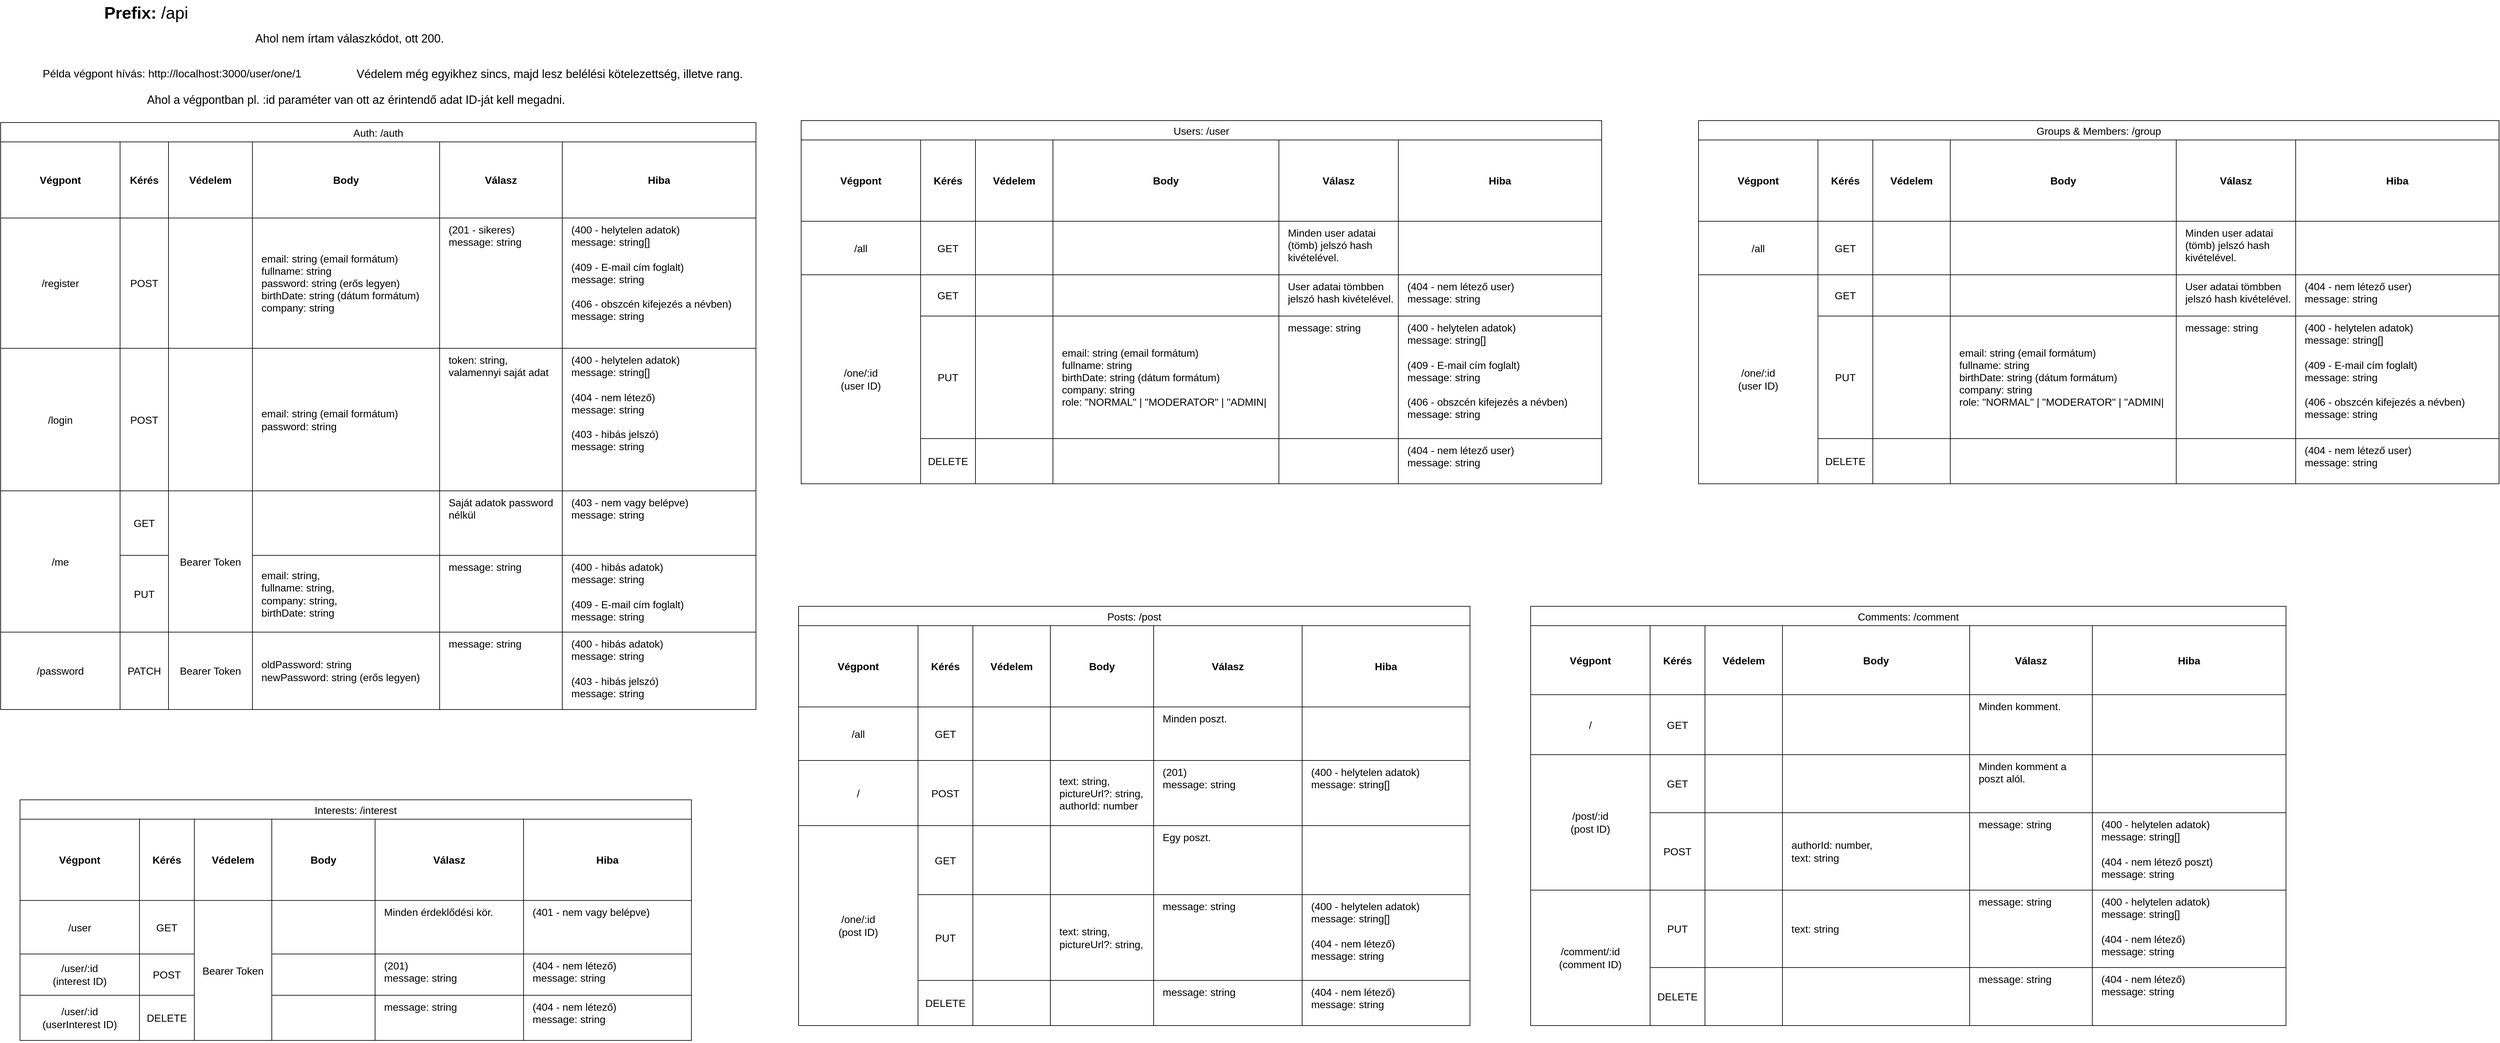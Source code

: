 <mxfile version="27.0.5" pages="2">
  <diagram name="User" id="3O-ejSVJXG4v3O2DpZCw">
    <mxGraphModel dx="906" dy="590" grid="1" gridSize="10" guides="1" tooltips="1" connect="1" arrows="1" fold="1" page="1" pageScale="1" pageWidth="2336" pageHeight="1654" math="0" shadow="0">
      <root>
        <mxCell id="0" />
        <mxCell id="1" parent="0" />
        <mxCell id="G5MVgUQuxx2Nc-kX8XZb-14" value="Auth: /auth" style="shape=table;startSize=30;container=1;collapsible=0;childLayout=tableLayout;strokeColor=default;fontSize=16;" parent="1" vertex="1">
          <mxGeometry x="60" y="230" width="1170" height="910" as="geometry" />
        </mxCell>
        <mxCell id="G5MVgUQuxx2Nc-kX8XZb-15" value="" style="shape=tableRow;horizontal=0;startSize=0;swimlaneHead=0;swimlaneBody=0;strokeColor=inherit;top=0;left=0;bottom=0;right=0;collapsible=0;dropTarget=0;fillColor=none;points=[[0,0.5],[1,0.5]];portConstraint=eastwest;fontSize=16;" parent="G5MVgUQuxx2Nc-kX8XZb-14" vertex="1">
          <mxGeometry y="30" width="1170" height="118" as="geometry" />
        </mxCell>
        <mxCell id="G5MVgUQuxx2Nc-kX8XZb-16" value="Végpont" style="shape=partialRectangle;html=1;whiteSpace=wrap;connectable=0;strokeColor=inherit;overflow=hidden;fillColor=none;top=0;left=0;bottom=0;right=0;pointerEvents=1;fontSize=16;fontStyle=1" parent="G5MVgUQuxx2Nc-kX8XZb-15" vertex="1">
          <mxGeometry width="185" height="118" as="geometry">
            <mxRectangle width="185" height="118" as="alternateBounds" />
          </mxGeometry>
        </mxCell>
        <mxCell id="G5MVgUQuxx2Nc-kX8XZb-17" value="Kérés" style="shape=partialRectangle;html=1;whiteSpace=wrap;connectable=0;strokeColor=inherit;overflow=hidden;fillColor=none;top=0;left=0;bottom=0;right=0;pointerEvents=1;fontSize=16;fontStyle=1" parent="G5MVgUQuxx2Nc-kX8XZb-15" vertex="1">
          <mxGeometry x="185" width="75" height="118" as="geometry">
            <mxRectangle width="75" height="118" as="alternateBounds" />
          </mxGeometry>
        </mxCell>
        <mxCell id="G5MVgUQuxx2Nc-kX8XZb-18" value="Védelem" style="shape=partialRectangle;html=1;whiteSpace=wrap;connectable=0;strokeColor=inherit;overflow=hidden;fillColor=none;top=0;left=0;bottom=0;right=0;pointerEvents=1;fontSize=16;fontStyle=1" parent="G5MVgUQuxx2Nc-kX8XZb-15" vertex="1">
          <mxGeometry x="260" width="130" height="118" as="geometry">
            <mxRectangle width="130" height="118" as="alternateBounds" />
          </mxGeometry>
        </mxCell>
        <mxCell id="mvEs3zAMUJXgUQ6jO0_Q-1" value="Body" style="shape=partialRectangle;html=1;whiteSpace=wrap;connectable=0;strokeColor=inherit;overflow=hidden;fillColor=none;top=0;left=0;bottom=0;right=0;pointerEvents=1;fontSize=16;fontStyle=1" parent="G5MVgUQuxx2Nc-kX8XZb-15" vertex="1">
          <mxGeometry x="390" width="290" height="118" as="geometry">
            <mxRectangle width="290" height="118" as="alternateBounds" />
          </mxGeometry>
        </mxCell>
        <mxCell id="mvEs3zAMUJXgUQ6jO0_Q-4" value="Válasz" style="shape=partialRectangle;html=1;whiteSpace=wrap;connectable=0;strokeColor=inherit;overflow=hidden;fillColor=none;top=0;left=0;bottom=0;right=0;pointerEvents=1;fontSize=16;fontStyle=1" parent="G5MVgUQuxx2Nc-kX8XZb-15" vertex="1">
          <mxGeometry x="680" width="190" height="118" as="geometry">
            <mxRectangle width="190" height="118" as="alternateBounds" />
          </mxGeometry>
        </mxCell>
        <mxCell id="mvEs3zAMUJXgUQ6jO0_Q-7" value="Hiba" style="shape=partialRectangle;html=1;whiteSpace=wrap;connectable=0;strokeColor=inherit;overflow=hidden;fillColor=none;top=0;left=0;bottom=0;right=0;pointerEvents=1;fontSize=16;fontStyle=1" parent="G5MVgUQuxx2Nc-kX8XZb-15" vertex="1">
          <mxGeometry x="870" width="300" height="118" as="geometry">
            <mxRectangle width="300" height="118" as="alternateBounds" />
          </mxGeometry>
        </mxCell>
        <mxCell id="G5MVgUQuxx2Nc-kX8XZb-19" value="" style="shape=tableRow;horizontal=0;startSize=0;swimlaneHead=0;swimlaneBody=0;strokeColor=inherit;top=0;left=0;bottom=0;right=0;collapsible=0;dropTarget=0;fillColor=none;points=[[0,0.5],[1,0.5]];portConstraint=eastwest;fontSize=16;" parent="G5MVgUQuxx2Nc-kX8XZb-14" vertex="1">
          <mxGeometry y="148" width="1170" height="202" as="geometry" />
        </mxCell>
        <mxCell id="G5MVgUQuxx2Nc-kX8XZb-20" value="/register" style="shape=partialRectangle;html=1;whiteSpace=wrap;connectable=0;strokeColor=inherit;overflow=hidden;fillColor=none;top=0;left=0;bottom=0;right=0;pointerEvents=1;fontSize=16;" parent="G5MVgUQuxx2Nc-kX8XZb-19" vertex="1">
          <mxGeometry width="185" height="202" as="geometry">
            <mxRectangle width="185" height="202" as="alternateBounds" />
          </mxGeometry>
        </mxCell>
        <mxCell id="G5MVgUQuxx2Nc-kX8XZb-21" value="POST" style="shape=partialRectangle;html=1;whiteSpace=wrap;connectable=0;strokeColor=inherit;overflow=hidden;fillColor=none;top=0;left=0;bottom=0;right=0;pointerEvents=1;fontSize=16;" parent="G5MVgUQuxx2Nc-kX8XZb-19" vertex="1">
          <mxGeometry x="185" width="75" height="202" as="geometry">
            <mxRectangle width="75" height="202" as="alternateBounds" />
          </mxGeometry>
        </mxCell>
        <mxCell id="G5MVgUQuxx2Nc-kX8XZb-22" value="" style="shape=partialRectangle;html=1;whiteSpace=wrap;connectable=0;strokeColor=inherit;overflow=hidden;fillColor=none;top=0;left=0;bottom=0;right=0;pointerEvents=1;fontSize=16;" parent="G5MVgUQuxx2Nc-kX8XZb-19" vertex="1">
          <mxGeometry x="260" width="130" height="202" as="geometry">
            <mxRectangle width="130" height="202" as="alternateBounds" />
          </mxGeometry>
        </mxCell>
        <mxCell id="mvEs3zAMUJXgUQ6jO0_Q-2" value="email: string (email formátum)&lt;div&gt;fullname: string&lt;/div&gt;&lt;div&gt;password: string (erős legyen)&lt;/div&gt;&lt;div&gt;birthDate: string (dátum formátum)&lt;/div&gt;&lt;div&gt;company: string&lt;/div&gt;" style="shape=partialRectangle;html=1;whiteSpace=wrap;connectable=0;strokeColor=inherit;overflow=hidden;fillColor=none;top=0;left=0;bottom=0;right=0;pointerEvents=1;fontSize=16;align=left;spacingLeft=12;spacingRight=6;" parent="G5MVgUQuxx2Nc-kX8XZb-19" vertex="1">
          <mxGeometry x="390" width="290" height="202" as="geometry">
            <mxRectangle width="290" height="202" as="alternateBounds" />
          </mxGeometry>
        </mxCell>
        <mxCell id="mvEs3zAMUJXgUQ6jO0_Q-5" value="(201 - sikeres)&lt;div&gt;message: string&lt;/div&gt;" style="shape=partialRectangle;html=1;whiteSpace=wrap;connectable=0;strokeColor=inherit;overflow=hidden;fillColor=none;top=0;left=0;bottom=0;right=0;pointerEvents=1;fontSize=16;spacingRight=0;align=left;spacingLeft=12;verticalAlign=top;spacingBottom=0;spacingTop=2;" parent="G5MVgUQuxx2Nc-kX8XZb-19" vertex="1">
          <mxGeometry x="680" width="190" height="202" as="geometry">
            <mxRectangle width="190" height="202" as="alternateBounds" />
          </mxGeometry>
        </mxCell>
        <mxCell id="mvEs3zAMUJXgUQ6jO0_Q-8" value="(400 - helytelen adatok)&lt;div&gt;message: string[]&lt;/div&gt;&lt;div&gt;&lt;br&gt;&lt;/div&gt;&lt;div&gt;(409 - E-mail cím foglalt)&lt;/div&gt;&lt;div&gt;message: string&lt;/div&gt;&lt;div&gt;&lt;br&gt;&lt;/div&gt;&lt;div&gt;(406 - obszcén kifejezés a névben)&lt;/div&gt;&lt;div&gt;message: string&lt;/div&gt;" style="shape=partialRectangle;html=1;whiteSpace=wrap;connectable=0;strokeColor=inherit;overflow=hidden;fillColor=none;top=0;left=0;bottom=0;right=0;pointerEvents=1;fontSize=16;spacingRight=0;align=left;spacingLeft=12;verticalAlign=top;spacingBottom=0;spacingTop=2;" parent="G5MVgUQuxx2Nc-kX8XZb-19" vertex="1">
          <mxGeometry x="870" width="300" height="202" as="geometry">
            <mxRectangle width="300" height="202" as="alternateBounds" />
          </mxGeometry>
        </mxCell>
        <mxCell id="mvEs3zAMUJXgUQ6jO0_Q-18" style="shape=tableRow;horizontal=0;startSize=0;swimlaneHead=0;swimlaneBody=0;strokeColor=inherit;top=0;left=0;bottom=0;right=0;collapsible=0;dropTarget=0;fillColor=none;points=[[0,0.5],[1,0.5]];portConstraint=eastwest;fontSize=16;" parent="G5MVgUQuxx2Nc-kX8XZb-14" vertex="1">
          <mxGeometry y="350" width="1170" height="221" as="geometry" />
        </mxCell>
        <mxCell id="mvEs3zAMUJXgUQ6jO0_Q-19" value="/login" style="shape=partialRectangle;html=1;whiteSpace=wrap;connectable=0;strokeColor=inherit;overflow=hidden;fillColor=none;top=0;left=0;bottom=0;right=0;pointerEvents=1;fontSize=16;" parent="mvEs3zAMUJXgUQ6jO0_Q-18" vertex="1">
          <mxGeometry width="185" height="221" as="geometry">
            <mxRectangle width="185" height="221" as="alternateBounds" />
          </mxGeometry>
        </mxCell>
        <mxCell id="mvEs3zAMUJXgUQ6jO0_Q-20" value="POST" style="shape=partialRectangle;html=1;whiteSpace=wrap;connectable=0;strokeColor=inherit;overflow=hidden;fillColor=none;top=0;left=0;bottom=0;right=0;pointerEvents=1;fontSize=16;" parent="mvEs3zAMUJXgUQ6jO0_Q-18" vertex="1">
          <mxGeometry x="185" width="75" height="221" as="geometry">
            <mxRectangle width="75" height="221" as="alternateBounds" />
          </mxGeometry>
        </mxCell>
        <mxCell id="mvEs3zAMUJXgUQ6jO0_Q-21" value="" style="shape=partialRectangle;html=1;whiteSpace=wrap;connectable=0;strokeColor=inherit;overflow=hidden;fillColor=none;top=0;left=0;bottom=0;right=0;pointerEvents=1;fontSize=16;" parent="mvEs3zAMUJXgUQ6jO0_Q-18" vertex="1">
          <mxGeometry x="260" width="130" height="221" as="geometry">
            <mxRectangle width="130" height="221" as="alternateBounds" />
          </mxGeometry>
        </mxCell>
        <mxCell id="mvEs3zAMUJXgUQ6jO0_Q-22" value="email: string (email formátum)&lt;div&gt;password: string&lt;/div&gt;" style="shape=partialRectangle;html=1;whiteSpace=wrap;connectable=0;strokeColor=inherit;overflow=hidden;fillColor=none;top=0;left=0;bottom=0;right=0;pointerEvents=1;fontSize=16;align=left;spacingLeft=12;spacingRight=6;" parent="mvEs3zAMUJXgUQ6jO0_Q-18" vertex="1">
          <mxGeometry x="390" width="290" height="221" as="geometry">
            <mxRectangle width="290" height="221" as="alternateBounds" />
          </mxGeometry>
        </mxCell>
        <mxCell id="mvEs3zAMUJXgUQ6jO0_Q-23" value="token: string,&lt;div&gt;valamennyi saját adat&lt;/div&gt;" style="shape=partialRectangle;html=1;whiteSpace=wrap;connectable=0;strokeColor=inherit;overflow=hidden;fillColor=none;top=0;left=0;bottom=0;right=0;pointerEvents=1;fontSize=16;spacingRight=0;align=left;spacingLeft=12;verticalAlign=top;spacingBottom=0;spacingTop=2;" parent="mvEs3zAMUJXgUQ6jO0_Q-18" vertex="1">
          <mxGeometry x="680" width="190" height="221" as="geometry">
            <mxRectangle width="190" height="221" as="alternateBounds" />
          </mxGeometry>
        </mxCell>
        <mxCell id="mvEs3zAMUJXgUQ6jO0_Q-24" value="(400 - helytelen adatok)&lt;div&gt;message: string[]&lt;/div&gt;&lt;div&gt;&lt;br&gt;&lt;/div&gt;&lt;div&gt;(404 - nem létező)&lt;/div&gt;&lt;div&gt;message: string&lt;/div&gt;&lt;div&gt;&lt;br&gt;&lt;/div&gt;&lt;div&gt;(403 - hibás jelszó)&lt;/div&gt;&lt;div&gt;message: string&lt;/div&gt;" style="shape=partialRectangle;html=1;whiteSpace=wrap;connectable=0;strokeColor=inherit;overflow=hidden;fillColor=none;top=0;left=0;bottom=0;right=0;pointerEvents=1;fontSize=16;spacingRight=0;align=left;spacingLeft=12;verticalAlign=top;spacingBottom=0;spacingTop=2;" parent="mvEs3zAMUJXgUQ6jO0_Q-18" vertex="1">
          <mxGeometry x="870" width="300" height="221" as="geometry">
            <mxRectangle width="300" height="221" as="alternateBounds" />
          </mxGeometry>
        </mxCell>
        <mxCell id="mvEs3zAMUJXgUQ6jO0_Q-11" style="shape=tableRow;horizontal=0;startSize=0;swimlaneHead=0;swimlaneBody=0;strokeColor=inherit;top=0;left=0;bottom=0;right=0;collapsible=0;dropTarget=0;fillColor=none;points=[[0,0.5],[1,0.5]];portConstraint=eastwest;fontSize=16;" parent="G5MVgUQuxx2Nc-kX8XZb-14" vertex="1">
          <mxGeometry y="571" width="1170" height="100" as="geometry" />
        </mxCell>
        <mxCell id="mvEs3zAMUJXgUQ6jO0_Q-12" value="/me" style="shape=partialRectangle;html=1;whiteSpace=wrap;connectable=0;strokeColor=inherit;overflow=hidden;fillColor=none;top=0;left=0;bottom=0;right=0;pointerEvents=1;fontSize=16;rowspan=2;colspan=1;" parent="mvEs3zAMUJXgUQ6jO0_Q-11" vertex="1">
          <mxGeometry width="185" height="219" as="geometry">
            <mxRectangle width="185" height="100" as="alternateBounds" />
          </mxGeometry>
        </mxCell>
        <mxCell id="mvEs3zAMUJXgUQ6jO0_Q-13" value="GET" style="shape=partialRectangle;html=1;whiteSpace=wrap;connectable=0;strokeColor=inherit;overflow=hidden;fillColor=none;top=0;left=0;bottom=0;right=0;pointerEvents=1;fontSize=16;" parent="mvEs3zAMUJXgUQ6jO0_Q-11" vertex="1">
          <mxGeometry x="185" width="75" height="100" as="geometry">
            <mxRectangle width="75" height="100" as="alternateBounds" />
          </mxGeometry>
        </mxCell>
        <mxCell id="mvEs3zAMUJXgUQ6jO0_Q-14" value="Bearer Token" style="shape=partialRectangle;html=1;whiteSpace=wrap;connectable=0;strokeColor=inherit;overflow=hidden;fillColor=none;top=0;left=0;bottom=0;right=0;pointerEvents=1;fontSize=16;rowspan=2;colspan=1;" parent="mvEs3zAMUJXgUQ6jO0_Q-11" vertex="1">
          <mxGeometry x="260" width="130" height="219" as="geometry">
            <mxRectangle width="130" height="100" as="alternateBounds" />
          </mxGeometry>
        </mxCell>
        <mxCell id="mvEs3zAMUJXgUQ6jO0_Q-15" value="" style="shape=partialRectangle;html=1;whiteSpace=wrap;connectable=0;strokeColor=inherit;overflow=hidden;fillColor=none;top=0;left=0;bottom=0;right=0;pointerEvents=1;fontSize=16;align=left;spacingLeft=12;spacingRight=6;" parent="mvEs3zAMUJXgUQ6jO0_Q-11" vertex="1">
          <mxGeometry x="390" width="290" height="100" as="geometry">
            <mxRectangle width="290" height="100" as="alternateBounds" />
          </mxGeometry>
        </mxCell>
        <mxCell id="mvEs3zAMUJXgUQ6jO0_Q-16" value="Saját adatok password nélkül" style="shape=partialRectangle;html=1;whiteSpace=wrap;connectable=0;strokeColor=inherit;overflow=hidden;fillColor=none;top=0;left=0;bottom=0;right=0;pointerEvents=1;fontSize=16;spacingRight=0;align=left;spacingLeft=12;verticalAlign=top;spacingBottom=0;spacingTop=2;" parent="mvEs3zAMUJXgUQ6jO0_Q-11" vertex="1">
          <mxGeometry x="680" width="190" height="100" as="geometry">
            <mxRectangle width="190" height="100" as="alternateBounds" />
          </mxGeometry>
        </mxCell>
        <mxCell id="mvEs3zAMUJXgUQ6jO0_Q-17" value="(403 - nem vagy belépve)&lt;div&gt;message: string&lt;/div&gt;" style="shape=partialRectangle;html=1;whiteSpace=wrap;connectable=0;strokeColor=inherit;overflow=hidden;fillColor=none;top=0;left=0;bottom=0;right=0;pointerEvents=1;fontSize=16;spacingRight=0;align=left;spacingLeft=12;verticalAlign=top;spacingBottom=0;spacingTop=2;" parent="mvEs3zAMUJXgUQ6jO0_Q-11" vertex="1">
          <mxGeometry x="870" width="300" height="100" as="geometry">
            <mxRectangle width="300" height="100" as="alternateBounds" />
          </mxGeometry>
        </mxCell>
        <mxCell id="1q-o7ye-aoYFoRicwot4-1" style="shape=tableRow;horizontal=0;startSize=0;swimlaneHead=0;swimlaneBody=0;strokeColor=inherit;top=0;left=0;bottom=0;right=0;collapsible=0;dropTarget=0;fillColor=none;points=[[0,0.5],[1,0.5]];portConstraint=eastwest;fontSize=16;" parent="G5MVgUQuxx2Nc-kX8XZb-14" vertex="1">
          <mxGeometry y="671" width="1170" height="119" as="geometry" />
        </mxCell>
        <mxCell id="1q-o7ye-aoYFoRicwot4-2" value="/me" style="shape=partialRectangle;html=1;whiteSpace=wrap;connectable=0;strokeColor=inherit;overflow=hidden;fillColor=none;top=0;left=0;bottom=0;right=0;pointerEvents=1;fontSize=16;" parent="1q-o7ye-aoYFoRicwot4-1" vertex="1" visible="0">
          <mxGeometry width="185" height="119" as="geometry">
            <mxRectangle width="185" height="119" as="alternateBounds" />
          </mxGeometry>
        </mxCell>
        <mxCell id="1q-o7ye-aoYFoRicwot4-3" value="PUT" style="shape=partialRectangle;html=1;whiteSpace=wrap;connectable=0;strokeColor=inherit;overflow=hidden;fillColor=none;top=0;left=0;bottom=0;right=0;pointerEvents=1;fontSize=16;" parent="1q-o7ye-aoYFoRicwot4-1" vertex="1">
          <mxGeometry x="185" width="75" height="119" as="geometry">
            <mxRectangle width="75" height="119" as="alternateBounds" />
          </mxGeometry>
        </mxCell>
        <mxCell id="1q-o7ye-aoYFoRicwot4-4" style="shape=partialRectangle;html=1;whiteSpace=wrap;connectable=0;strokeColor=inherit;overflow=hidden;fillColor=none;top=0;left=0;bottom=0;right=0;pointerEvents=1;fontSize=16;" parent="1q-o7ye-aoYFoRicwot4-1" vertex="1" visible="0">
          <mxGeometry x="260" width="130" height="119" as="geometry">
            <mxRectangle width="130" height="119" as="alternateBounds" />
          </mxGeometry>
        </mxCell>
        <mxCell id="1q-o7ye-aoYFoRicwot4-5" value="email: string,&lt;div&gt;fullname: string,&lt;/div&gt;&lt;div&gt;company: string,&lt;/div&gt;&lt;div&gt;birthDate: string&lt;/div&gt;" style="shape=partialRectangle;html=1;whiteSpace=wrap;connectable=0;strokeColor=inherit;overflow=hidden;fillColor=none;top=0;left=0;bottom=0;right=0;pointerEvents=1;fontSize=16;align=left;spacingLeft=12;spacingRight=6;" parent="1q-o7ye-aoYFoRicwot4-1" vertex="1">
          <mxGeometry x="390" width="290" height="119" as="geometry">
            <mxRectangle width="290" height="119" as="alternateBounds" />
          </mxGeometry>
        </mxCell>
        <mxCell id="1q-o7ye-aoYFoRicwot4-6" value="message: string" style="shape=partialRectangle;html=1;whiteSpace=wrap;connectable=0;strokeColor=inherit;overflow=hidden;fillColor=none;top=0;left=0;bottom=0;right=0;pointerEvents=1;fontSize=16;spacingRight=0;align=left;spacingLeft=12;verticalAlign=top;spacingBottom=0;spacingTop=2;" parent="1q-o7ye-aoYFoRicwot4-1" vertex="1">
          <mxGeometry x="680" width="190" height="119" as="geometry">
            <mxRectangle width="190" height="119" as="alternateBounds" />
          </mxGeometry>
        </mxCell>
        <mxCell id="1q-o7ye-aoYFoRicwot4-7" value="(400 - hibás adatok)&lt;div&gt;message: string&lt;/div&gt;&lt;div&gt;&lt;br&gt;&lt;/div&gt;&lt;div&gt;&lt;div&gt;(409 - E-mail cím foglalt)&lt;/div&gt;&lt;div&gt;message: string&lt;/div&gt;&lt;/div&gt;&lt;div&gt;&lt;br&gt;&lt;/div&gt;&lt;div&gt;(403 - nem vagy belépve)&lt;div&gt;message: string&lt;/div&gt;&lt;/div&gt;" style="shape=partialRectangle;html=1;whiteSpace=wrap;connectable=0;strokeColor=inherit;overflow=hidden;fillColor=none;top=0;left=0;bottom=0;right=0;pointerEvents=1;fontSize=16;spacingRight=0;align=left;spacingLeft=12;verticalAlign=top;spacingBottom=0;spacingTop=2;" parent="1q-o7ye-aoYFoRicwot4-1" vertex="1">
          <mxGeometry x="870" width="300" height="119" as="geometry">
            <mxRectangle width="300" height="119" as="alternateBounds" />
          </mxGeometry>
        </mxCell>
        <mxCell id="62PZBsJkusCVTucPq2YN-8" style="shape=tableRow;horizontal=0;startSize=0;swimlaneHead=0;swimlaneBody=0;strokeColor=inherit;top=0;left=0;bottom=0;right=0;collapsible=0;dropTarget=0;fillColor=none;points=[[0,0.5],[1,0.5]];portConstraint=eastwest;fontSize=16;" parent="G5MVgUQuxx2Nc-kX8XZb-14" vertex="1">
          <mxGeometry y="790" width="1170" height="120" as="geometry" />
        </mxCell>
        <mxCell id="62PZBsJkusCVTucPq2YN-9" value="/password" style="shape=partialRectangle;html=1;whiteSpace=wrap;connectable=0;strokeColor=inherit;overflow=hidden;fillColor=none;top=0;left=0;bottom=0;right=0;pointerEvents=1;fontSize=16;" parent="62PZBsJkusCVTucPq2YN-8" vertex="1">
          <mxGeometry width="185" height="120" as="geometry">
            <mxRectangle width="185" height="120" as="alternateBounds" />
          </mxGeometry>
        </mxCell>
        <mxCell id="62PZBsJkusCVTucPq2YN-10" value="PATCH" style="shape=partialRectangle;html=1;whiteSpace=wrap;connectable=0;strokeColor=inherit;overflow=hidden;fillColor=none;top=0;left=0;bottom=0;right=0;pointerEvents=1;fontSize=16;" parent="62PZBsJkusCVTucPq2YN-8" vertex="1">
          <mxGeometry x="185" width="75" height="120" as="geometry">
            <mxRectangle width="75" height="120" as="alternateBounds" />
          </mxGeometry>
        </mxCell>
        <mxCell id="62PZBsJkusCVTucPq2YN-11" value="Bearer Token" style="shape=partialRectangle;html=1;whiteSpace=wrap;connectable=0;strokeColor=inherit;overflow=hidden;fillColor=none;top=0;left=0;bottom=0;right=0;pointerEvents=1;fontSize=16;" parent="62PZBsJkusCVTucPq2YN-8" vertex="1">
          <mxGeometry x="260" width="130" height="120" as="geometry">
            <mxRectangle width="130" height="120" as="alternateBounds" />
          </mxGeometry>
        </mxCell>
        <mxCell id="62PZBsJkusCVTucPq2YN-12" value="&lt;div&gt;oldPassword: string&lt;/div&gt;newPassword: string (erős legyen)" style="shape=partialRectangle;html=1;whiteSpace=wrap;connectable=0;strokeColor=inherit;overflow=hidden;fillColor=none;top=0;left=0;bottom=0;right=0;pointerEvents=1;fontSize=16;align=left;spacingLeft=12;spacingRight=6;" parent="62PZBsJkusCVTucPq2YN-8" vertex="1">
          <mxGeometry x="390" width="290" height="120" as="geometry">
            <mxRectangle width="290" height="120" as="alternateBounds" />
          </mxGeometry>
        </mxCell>
        <mxCell id="62PZBsJkusCVTucPq2YN-13" value="message: string" style="shape=partialRectangle;html=1;whiteSpace=wrap;connectable=0;strokeColor=inherit;overflow=hidden;fillColor=none;top=0;left=0;bottom=0;right=0;pointerEvents=1;fontSize=16;spacingRight=0;align=left;spacingLeft=12;verticalAlign=top;spacingBottom=0;spacingTop=2;" parent="62PZBsJkusCVTucPq2YN-8" vertex="1">
          <mxGeometry x="680" width="190" height="120" as="geometry">
            <mxRectangle width="190" height="120" as="alternateBounds" />
          </mxGeometry>
        </mxCell>
        <mxCell id="62PZBsJkusCVTucPq2YN-14" value="(400 - hibás adatok)&lt;div&gt;message: string&lt;/div&gt;&lt;div&gt;&lt;br&gt;&lt;/div&gt;&lt;div&gt;(403 - hibás jelszó)&lt;/div&gt;&lt;div&gt;message: string&lt;/div&gt;" style="shape=partialRectangle;html=1;whiteSpace=wrap;connectable=0;strokeColor=inherit;overflow=hidden;fillColor=none;top=0;left=0;bottom=0;right=0;pointerEvents=1;fontSize=16;spacingRight=0;align=left;spacingLeft=12;verticalAlign=top;spacingBottom=0;spacingTop=2;" parent="62PZBsJkusCVTucPq2YN-8" vertex="1">
          <mxGeometry x="870" width="300" height="120" as="geometry">
            <mxRectangle width="300" height="120" as="alternateBounds" />
          </mxGeometry>
        </mxCell>
        <mxCell id="G5MVgUQuxx2Nc-kX8XZb-27" value="&lt;font style=&quot;font-size: 26px;&quot;&gt;&lt;b&gt;Prefix: &lt;/b&gt;/api&lt;/font&gt;" style="text;html=1;align=center;verticalAlign=middle;resizable=0;points=[];autosize=1;strokeColor=none;fillColor=none;" parent="1" vertex="1">
          <mxGeometry x="210" y="40" width="150" height="40" as="geometry" />
        </mxCell>
        <mxCell id="mvEs3zAMUJXgUQ6jO0_Q-10" value="&lt;font style=&quot;font-size: 17px;&quot;&gt;Példa végpont hívás: http://localhost:3000/user/one/1&lt;/font&gt;" style="text;html=1;align=center;verticalAlign=middle;resizable=0;points=[];autosize=1;strokeColor=none;fillColor=none;" parent="1" vertex="1">
          <mxGeometry x="115" y="140" width="420" height="30" as="geometry" />
        </mxCell>
        <mxCell id="mvEs3zAMUJXgUQ6jO0_Q-25" value="&lt;font style=&quot;font-size: 18px;&quot;&gt;Ahol nem írtam válaszkódot, ott 200.&lt;/font&gt;" style="text;html=1;align=center;verticalAlign=middle;resizable=0;points=[];autosize=1;strokeColor=none;fillColor=none;" parent="1" vertex="1">
          <mxGeometry x="440" y="80" width="320" height="40" as="geometry" />
        </mxCell>
        <mxCell id="mvEs3zAMUJXgUQ6jO0_Q-26" value="&lt;font style=&quot;font-size: 18px;&quot;&gt;Védelem még egyikhez sincs, majd lesz belélési kötelezettség, illetve rang.&lt;/font&gt;" style="text;html=1;align=center;verticalAlign=middle;resizable=0;points=[];autosize=1;strokeColor=none;fillColor=none;" parent="1" vertex="1">
          <mxGeometry x="600" y="135" width="620" height="40" as="geometry" />
        </mxCell>
        <mxCell id="mvEs3zAMUJXgUQ6jO0_Q-27" value="&lt;span style=&quot;font-size: 18px;&quot;&gt;Ahol a végpontban&amp;nbsp;&lt;/span&gt;&lt;span style=&quot;font-size: 18px;&quot;&gt;pl. :id&lt;/span&gt;&lt;span style=&quot;font-size: 18px;&quot;&gt;&amp;nbsp;paraméter van ott az érintendő adat ID-ját kell megadni.&lt;/span&gt;" style="text;html=1;align=center;verticalAlign=middle;resizable=0;points=[];autosize=1;strokeColor=none;fillColor=none;" parent="1" vertex="1">
          <mxGeometry x="275" y="175" width="670" height="40" as="geometry" />
        </mxCell>
        <mxCell id="mvEs3zAMUJXgUQ6jO0_Q-28" value="Users: /user" style="shape=table;startSize=30;container=1;collapsible=0;childLayout=tableLayout;strokeColor=default;fontSize=16;" parent="1" vertex="1">
          <mxGeometry x="1300" y="227" width="1240" height="563.0" as="geometry" />
        </mxCell>
        <mxCell id="mvEs3zAMUJXgUQ6jO0_Q-29" value="" style="shape=tableRow;horizontal=0;startSize=0;swimlaneHead=0;swimlaneBody=0;strokeColor=inherit;top=0;left=0;bottom=0;right=0;collapsible=0;dropTarget=0;fillColor=none;points=[[0,0.5],[1,0.5]];portConstraint=eastwest;fontSize=16;" parent="mvEs3zAMUJXgUQ6jO0_Q-28" vertex="1">
          <mxGeometry y="30" width="1240" height="126" as="geometry" />
        </mxCell>
        <mxCell id="mvEs3zAMUJXgUQ6jO0_Q-30" value="Végpont" style="shape=partialRectangle;html=1;whiteSpace=wrap;connectable=0;strokeColor=inherit;overflow=hidden;fillColor=none;top=0;left=0;bottom=0;right=0;pointerEvents=1;fontSize=16;fontStyle=1" parent="mvEs3zAMUJXgUQ6jO0_Q-29" vertex="1">
          <mxGeometry width="185" height="126" as="geometry">
            <mxRectangle width="185" height="126" as="alternateBounds" />
          </mxGeometry>
        </mxCell>
        <mxCell id="mvEs3zAMUJXgUQ6jO0_Q-31" value="Kérés" style="shape=partialRectangle;html=1;whiteSpace=wrap;connectable=0;strokeColor=inherit;overflow=hidden;fillColor=none;top=0;left=0;bottom=0;right=0;pointerEvents=1;fontSize=16;fontStyle=1" parent="mvEs3zAMUJXgUQ6jO0_Q-29" vertex="1">
          <mxGeometry x="185" width="85" height="126" as="geometry">
            <mxRectangle width="85" height="126" as="alternateBounds" />
          </mxGeometry>
        </mxCell>
        <mxCell id="mvEs3zAMUJXgUQ6jO0_Q-32" value="Védelem" style="shape=partialRectangle;html=1;whiteSpace=wrap;connectable=0;strokeColor=inherit;overflow=hidden;fillColor=none;top=0;left=0;bottom=0;right=0;pointerEvents=1;fontSize=16;fontStyle=1" parent="mvEs3zAMUJXgUQ6jO0_Q-29" vertex="1">
          <mxGeometry x="270" width="120" height="126" as="geometry">
            <mxRectangle width="120" height="126" as="alternateBounds" />
          </mxGeometry>
        </mxCell>
        <mxCell id="mvEs3zAMUJXgUQ6jO0_Q-33" value="Body" style="shape=partialRectangle;html=1;whiteSpace=wrap;connectable=0;strokeColor=inherit;overflow=hidden;fillColor=none;top=0;left=0;bottom=0;right=0;pointerEvents=1;fontSize=16;fontStyle=1" parent="mvEs3zAMUJXgUQ6jO0_Q-29" vertex="1">
          <mxGeometry x="390" width="350" height="126" as="geometry">
            <mxRectangle width="350" height="126" as="alternateBounds" />
          </mxGeometry>
        </mxCell>
        <mxCell id="mvEs3zAMUJXgUQ6jO0_Q-34" value="Válasz" style="shape=partialRectangle;html=1;whiteSpace=wrap;connectable=0;strokeColor=inherit;overflow=hidden;fillColor=none;top=0;left=0;bottom=0;right=0;pointerEvents=1;fontSize=16;fontStyle=1" parent="mvEs3zAMUJXgUQ6jO0_Q-29" vertex="1">
          <mxGeometry x="740" width="185" height="126" as="geometry">
            <mxRectangle width="185" height="126" as="alternateBounds" />
          </mxGeometry>
        </mxCell>
        <mxCell id="mvEs3zAMUJXgUQ6jO0_Q-35" value="Hiba" style="shape=partialRectangle;html=1;whiteSpace=wrap;connectable=0;strokeColor=inherit;overflow=hidden;fillColor=none;top=0;left=0;bottom=0;right=0;pointerEvents=1;fontSize=16;fontStyle=1" parent="mvEs3zAMUJXgUQ6jO0_Q-29" vertex="1">
          <mxGeometry x="925" width="315" height="126" as="geometry">
            <mxRectangle width="315" height="126" as="alternateBounds" />
          </mxGeometry>
        </mxCell>
        <mxCell id="mvEs3zAMUJXgUQ6jO0_Q-43" style="shape=tableRow;horizontal=0;startSize=0;swimlaneHead=0;swimlaneBody=0;strokeColor=inherit;top=0;left=0;bottom=0;right=0;collapsible=0;dropTarget=0;fillColor=none;points=[[0,0.5],[1,0.5]];portConstraint=eastwest;fontSize=16;" parent="mvEs3zAMUJXgUQ6jO0_Q-28" vertex="1">
          <mxGeometry y="156" width="1240" height="83" as="geometry" />
        </mxCell>
        <mxCell id="mvEs3zAMUJXgUQ6jO0_Q-44" value="/all" style="shape=partialRectangle;html=1;whiteSpace=wrap;connectable=0;strokeColor=inherit;overflow=hidden;fillColor=none;top=0;left=0;bottom=0;right=0;pointerEvents=1;fontSize=16;" parent="mvEs3zAMUJXgUQ6jO0_Q-43" vertex="1">
          <mxGeometry width="185" height="83" as="geometry">
            <mxRectangle width="185" height="83" as="alternateBounds" />
          </mxGeometry>
        </mxCell>
        <mxCell id="mvEs3zAMUJXgUQ6jO0_Q-45" value="GET" style="shape=partialRectangle;html=1;whiteSpace=wrap;connectable=0;strokeColor=inherit;overflow=hidden;fillColor=none;top=0;left=0;bottom=0;right=0;pointerEvents=1;fontSize=16;" parent="mvEs3zAMUJXgUQ6jO0_Q-43" vertex="1">
          <mxGeometry x="185" width="85" height="83" as="geometry">
            <mxRectangle width="85" height="83" as="alternateBounds" />
          </mxGeometry>
        </mxCell>
        <mxCell id="mvEs3zAMUJXgUQ6jO0_Q-46" value="" style="shape=partialRectangle;html=1;whiteSpace=wrap;connectable=0;strokeColor=inherit;overflow=hidden;fillColor=none;top=0;left=0;bottom=0;right=0;pointerEvents=1;fontSize=16;" parent="mvEs3zAMUJXgUQ6jO0_Q-43" vertex="1">
          <mxGeometry x="270" width="120" height="83" as="geometry">
            <mxRectangle width="120" height="83" as="alternateBounds" />
          </mxGeometry>
        </mxCell>
        <mxCell id="mvEs3zAMUJXgUQ6jO0_Q-47" value="" style="shape=partialRectangle;html=1;whiteSpace=wrap;connectable=0;strokeColor=inherit;overflow=hidden;fillColor=none;top=0;left=0;bottom=0;right=0;pointerEvents=1;fontSize=16;align=left;spacingLeft=12;spacingRight=6;" parent="mvEs3zAMUJXgUQ6jO0_Q-43" vertex="1">
          <mxGeometry x="390" width="350" height="83" as="geometry">
            <mxRectangle width="350" height="83" as="alternateBounds" />
          </mxGeometry>
        </mxCell>
        <mxCell id="mvEs3zAMUJXgUQ6jO0_Q-48" value="Minden user adatai (tömb) jelszó hash kivételével." style="shape=partialRectangle;html=1;whiteSpace=wrap;connectable=0;strokeColor=inherit;overflow=hidden;fillColor=none;top=0;left=0;bottom=0;right=0;pointerEvents=1;fontSize=16;spacingRight=0;align=left;spacingLeft=12;verticalAlign=top;spacingBottom=0;spacingTop=2;" parent="mvEs3zAMUJXgUQ6jO0_Q-43" vertex="1">
          <mxGeometry x="740" width="185" height="83" as="geometry">
            <mxRectangle width="185" height="83" as="alternateBounds" />
          </mxGeometry>
        </mxCell>
        <mxCell id="mvEs3zAMUJXgUQ6jO0_Q-49" value="" style="shape=partialRectangle;html=1;whiteSpace=wrap;connectable=0;strokeColor=inherit;overflow=hidden;fillColor=none;top=0;left=0;bottom=0;right=0;pointerEvents=1;fontSize=16;spacingRight=0;align=left;spacingLeft=12;verticalAlign=top;spacingBottom=0;spacingTop=2;" parent="mvEs3zAMUJXgUQ6jO0_Q-43" vertex="1">
          <mxGeometry x="925" width="315" height="83" as="geometry">
            <mxRectangle width="315" height="83" as="alternateBounds" />
          </mxGeometry>
        </mxCell>
        <mxCell id="mvEs3zAMUJXgUQ6jO0_Q-36" value="" style="shape=tableRow;horizontal=0;startSize=0;swimlaneHead=0;swimlaneBody=0;strokeColor=inherit;top=0;left=0;bottom=0;right=0;collapsible=0;dropTarget=0;fillColor=none;points=[[0,0.5],[1,0.5]];portConstraint=eastwest;fontSize=16;" parent="mvEs3zAMUJXgUQ6jO0_Q-28" vertex="1">
          <mxGeometry y="239" width="1240" height="64" as="geometry" />
        </mxCell>
        <mxCell id="mvEs3zAMUJXgUQ6jO0_Q-37" value="/one/:id&lt;div&gt;(user ID)&lt;/div&gt;" style="shape=partialRectangle;html=1;whiteSpace=wrap;connectable=0;strokeColor=inherit;overflow=hidden;fillColor=none;top=0;left=0;bottom=0;right=0;pointerEvents=1;fontSize=16;rowspan=3;colspan=1;" parent="mvEs3zAMUJXgUQ6jO0_Q-36" vertex="1">
          <mxGeometry width="185" height="324" as="geometry">
            <mxRectangle width="185" height="64" as="alternateBounds" />
          </mxGeometry>
        </mxCell>
        <mxCell id="mvEs3zAMUJXgUQ6jO0_Q-38" value="GET" style="shape=partialRectangle;html=1;whiteSpace=wrap;connectable=0;strokeColor=inherit;overflow=hidden;fillColor=none;top=0;left=0;bottom=0;right=0;pointerEvents=1;fontSize=16;" parent="mvEs3zAMUJXgUQ6jO0_Q-36" vertex="1">
          <mxGeometry x="185" width="85" height="64" as="geometry">
            <mxRectangle width="85" height="64" as="alternateBounds" />
          </mxGeometry>
        </mxCell>
        <mxCell id="mvEs3zAMUJXgUQ6jO0_Q-39" value="" style="shape=partialRectangle;html=1;whiteSpace=wrap;connectable=0;strokeColor=inherit;overflow=hidden;fillColor=none;top=0;left=0;bottom=0;right=0;pointerEvents=1;fontSize=16;" parent="mvEs3zAMUJXgUQ6jO0_Q-36" vertex="1">
          <mxGeometry x="270" width="120" height="64" as="geometry">
            <mxRectangle width="120" height="64" as="alternateBounds" />
          </mxGeometry>
        </mxCell>
        <mxCell id="mvEs3zAMUJXgUQ6jO0_Q-40" value="" style="shape=partialRectangle;html=1;whiteSpace=wrap;connectable=0;strokeColor=inherit;overflow=hidden;fillColor=none;top=0;left=0;bottom=0;right=0;pointerEvents=1;fontSize=16;align=left;spacingLeft=12;spacingRight=6;" parent="mvEs3zAMUJXgUQ6jO0_Q-36" vertex="1">
          <mxGeometry x="390" width="350" height="64" as="geometry">
            <mxRectangle width="350" height="64" as="alternateBounds" />
          </mxGeometry>
        </mxCell>
        <mxCell id="mvEs3zAMUJXgUQ6jO0_Q-41" value="User adatai tömbben jelszó hash kivételével." style="shape=partialRectangle;html=1;whiteSpace=wrap;connectable=0;strokeColor=inherit;overflow=hidden;fillColor=none;top=0;left=0;bottom=0;right=0;pointerEvents=1;fontSize=16;spacingRight=0;align=left;spacingLeft=12;verticalAlign=top;spacingBottom=0;spacingTop=2;" parent="mvEs3zAMUJXgUQ6jO0_Q-36" vertex="1">
          <mxGeometry x="740" width="185" height="64" as="geometry">
            <mxRectangle width="185" height="64" as="alternateBounds" />
          </mxGeometry>
        </mxCell>
        <mxCell id="mvEs3zAMUJXgUQ6jO0_Q-42" value="(404&amp;nbsp;- nem létező user)&lt;div&gt;message: string&lt;/div&gt;" style="shape=partialRectangle;html=1;whiteSpace=wrap;connectable=0;strokeColor=inherit;overflow=hidden;fillColor=none;top=0;left=0;bottom=0;right=0;pointerEvents=1;fontSize=16;spacingRight=0;align=left;spacingLeft=12;verticalAlign=top;spacingBottom=0;spacingTop=2;" parent="mvEs3zAMUJXgUQ6jO0_Q-36" vertex="1">
          <mxGeometry x="925" width="315" height="64" as="geometry">
            <mxRectangle width="315" height="64" as="alternateBounds" />
          </mxGeometry>
        </mxCell>
        <mxCell id="z4YX3cl2qfXdIkxk2PBo-8" style="shape=tableRow;horizontal=0;startSize=0;swimlaneHead=0;swimlaneBody=0;strokeColor=inherit;top=0;left=0;bottom=0;right=0;collapsible=0;dropTarget=0;fillColor=none;points=[[0,0.5],[1,0.5]];portConstraint=eastwest;fontSize=16;" parent="mvEs3zAMUJXgUQ6jO0_Q-28" vertex="1">
          <mxGeometry y="303" width="1240" height="190" as="geometry" />
        </mxCell>
        <mxCell id="z4YX3cl2qfXdIkxk2PBo-9" style="shape=partialRectangle;html=1;whiteSpace=wrap;connectable=0;strokeColor=inherit;overflow=hidden;fillColor=none;top=0;left=0;bottom=0;right=0;pointerEvents=1;fontSize=16;" parent="z4YX3cl2qfXdIkxk2PBo-8" vertex="1" visible="0">
          <mxGeometry width="185" height="190" as="geometry">
            <mxRectangle width="185" height="190" as="alternateBounds" />
          </mxGeometry>
        </mxCell>
        <mxCell id="z4YX3cl2qfXdIkxk2PBo-10" value="PUT" style="shape=partialRectangle;html=1;whiteSpace=wrap;connectable=0;strokeColor=inherit;overflow=hidden;fillColor=none;top=0;left=0;bottom=0;right=0;pointerEvents=1;fontSize=16;" parent="z4YX3cl2qfXdIkxk2PBo-8" vertex="1">
          <mxGeometry x="185" width="85" height="190" as="geometry">
            <mxRectangle width="85" height="190" as="alternateBounds" />
          </mxGeometry>
        </mxCell>
        <mxCell id="z4YX3cl2qfXdIkxk2PBo-11" style="shape=partialRectangle;html=1;whiteSpace=wrap;connectable=0;strokeColor=inherit;overflow=hidden;fillColor=none;top=0;left=0;bottom=0;right=0;pointerEvents=1;fontSize=16;" parent="z4YX3cl2qfXdIkxk2PBo-8" vertex="1">
          <mxGeometry x="270" width="120" height="190" as="geometry">
            <mxRectangle width="120" height="190" as="alternateBounds" />
          </mxGeometry>
        </mxCell>
        <mxCell id="z4YX3cl2qfXdIkxk2PBo-12" value="email: string (email formátum)&lt;div&gt;fullname: string&lt;/div&gt;&lt;div&gt;birthDate: string (dátum formátum)&lt;/div&gt;&lt;div&gt;company: string&lt;/div&gt;&lt;div&gt;role: &quot;NORMAL&quot; | &quot;MODERATOR&quot; | &quot;ADMIN|&lt;/div&gt;" style="shape=partialRectangle;html=1;whiteSpace=wrap;connectable=0;strokeColor=inherit;overflow=hidden;fillColor=none;top=0;left=0;bottom=0;right=0;pointerEvents=1;fontSize=16;align=left;spacingLeft=12;spacingRight=6;" parent="z4YX3cl2qfXdIkxk2PBo-8" vertex="1">
          <mxGeometry x="390" width="350" height="190" as="geometry">
            <mxRectangle width="350" height="190" as="alternateBounds" />
          </mxGeometry>
        </mxCell>
        <mxCell id="z4YX3cl2qfXdIkxk2PBo-13" value="message: string" style="shape=partialRectangle;html=1;whiteSpace=wrap;connectable=0;strokeColor=inherit;overflow=hidden;fillColor=none;top=0;left=0;bottom=0;right=0;pointerEvents=1;fontSize=16;spacingRight=0;align=left;spacingLeft=12;verticalAlign=top;spacingBottom=0;spacingTop=2;" parent="z4YX3cl2qfXdIkxk2PBo-8" vertex="1">
          <mxGeometry x="740" width="185" height="190" as="geometry">
            <mxRectangle width="185" height="190" as="alternateBounds" />
          </mxGeometry>
        </mxCell>
        <mxCell id="z4YX3cl2qfXdIkxk2PBo-14" value="(400 - helytelen adatok)&lt;div&gt;message: string[]&lt;/div&gt;&lt;div&gt;&lt;br&gt;&lt;/div&gt;&lt;div&gt;(409 - E-mail cím foglalt)&lt;/div&gt;&lt;div&gt;message: string&lt;/div&gt;&lt;div&gt;&lt;br&gt;&lt;/div&gt;&lt;div&gt;(406 - obszcén kifejezés a névben)&lt;/div&gt;&lt;div&gt;message: string&lt;/div&gt;" style="shape=partialRectangle;html=1;whiteSpace=wrap;connectable=0;strokeColor=inherit;overflow=hidden;fillColor=none;top=0;left=0;bottom=0;right=0;pointerEvents=1;fontSize=16;spacingRight=0;align=left;spacingLeft=12;verticalAlign=top;spacingBottom=0;spacingTop=2;" parent="z4YX3cl2qfXdIkxk2PBo-8" vertex="1">
          <mxGeometry x="925" width="315" height="190" as="geometry">
            <mxRectangle width="315" height="190" as="alternateBounds" />
          </mxGeometry>
        </mxCell>
        <mxCell id="z4YX3cl2qfXdIkxk2PBo-1" style="shape=tableRow;horizontal=0;startSize=0;swimlaneHead=0;swimlaneBody=0;strokeColor=inherit;top=0;left=0;bottom=0;right=0;collapsible=0;dropTarget=0;fillColor=none;points=[[0,0.5],[1,0.5]];portConstraint=eastwest;fontSize=16;" parent="mvEs3zAMUJXgUQ6jO0_Q-28" vertex="1">
          <mxGeometry y="493" width="1240" height="70" as="geometry" />
        </mxCell>
        <mxCell id="z4YX3cl2qfXdIkxk2PBo-2" style="shape=partialRectangle;html=1;whiteSpace=wrap;connectable=0;strokeColor=inherit;overflow=hidden;fillColor=none;top=0;left=0;bottom=0;right=0;pointerEvents=1;fontSize=16;" parent="z4YX3cl2qfXdIkxk2PBo-1" vertex="1" visible="0">
          <mxGeometry width="185" height="70" as="geometry">
            <mxRectangle width="185" height="70" as="alternateBounds" />
          </mxGeometry>
        </mxCell>
        <mxCell id="z4YX3cl2qfXdIkxk2PBo-3" value="DELETE" style="shape=partialRectangle;html=1;whiteSpace=wrap;connectable=0;strokeColor=inherit;overflow=hidden;fillColor=none;top=0;left=0;bottom=0;right=0;pointerEvents=1;fontSize=16;" parent="z4YX3cl2qfXdIkxk2PBo-1" vertex="1">
          <mxGeometry x="185" width="85" height="70" as="geometry">
            <mxRectangle width="85" height="70" as="alternateBounds" />
          </mxGeometry>
        </mxCell>
        <mxCell id="z4YX3cl2qfXdIkxk2PBo-4" style="shape=partialRectangle;html=1;whiteSpace=wrap;connectable=0;strokeColor=inherit;overflow=hidden;fillColor=none;top=0;left=0;bottom=0;right=0;pointerEvents=1;fontSize=16;" parent="z4YX3cl2qfXdIkxk2PBo-1" vertex="1">
          <mxGeometry x="270" width="120" height="70" as="geometry">
            <mxRectangle width="120" height="70" as="alternateBounds" />
          </mxGeometry>
        </mxCell>
        <mxCell id="z4YX3cl2qfXdIkxk2PBo-5" style="shape=partialRectangle;html=1;whiteSpace=wrap;connectable=0;strokeColor=inherit;overflow=hidden;fillColor=none;top=0;left=0;bottom=0;right=0;pointerEvents=1;fontSize=16;align=left;spacingLeft=12;spacingRight=6;" parent="z4YX3cl2qfXdIkxk2PBo-1" vertex="1">
          <mxGeometry x="390" width="350" height="70" as="geometry">
            <mxRectangle width="350" height="70" as="alternateBounds" />
          </mxGeometry>
        </mxCell>
        <mxCell id="z4YX3cl2qfXdIkxk2PBo-6" style="shape=partialRectangle;html=1;whiteSpace=wrap;connectable=0;strokeColor=inherit;overflow=hidden;fillColor=none;top=0;left=0;bottom=0;right=0;pointerEvents=1;fontSize=16;spacingRight=0;align=left;spacingLeft=12;verticalAlign=top;spacingBottom=0;spacingTop=2;" parent="z4YX3cl2qfXdIkxk2PBo-1" vertex="1">
          <mxGeometry x="740" width="185" height="70" as="geometry">
            <mxRectangle width="185" height="70" as="alternateBounds" />
          </mxGeometry>
        </mxCell>
        <mxCell id="z4YX3cl2qfXdIkxk2PBo-7" value="(404 - nem létező user)&lt;div&gt;message: string&lt;/div&gt;" style="shape=partialRectangle;html=1;whiteSpace=wrap;connectable=0;strokeColor=inherit;overflow=hidden;fillColor=none;top=0;left=0;bottom=0;right=0;pointerEvents=1;fontSize=16;spacingRight=0;align=left;spacingLeft=12;verticalAlign=top;spacingBottom=0;spacingTop=2;" parent="z4YX3cl2qfXdIkxk2PBo-1" vertex="1">
          <mxGeometry x="925" width="315" height="70" as="geometry">
            <mxRectangle width="315" height="70" as="alternateBounds" />
          </mxGeometry>
        </mxCell>
        <mxCell id="uBpurQ6GhsLKkUqRSqRg-1" value="Interests: /interest" style="shape=table;startSize=30;container=1;collapsible=0;childLayout=tableLayout;strokeColor=default;fontSize=16;" parent="1" vertex="1">
          <mxGeometry x="90" y="1280" width="1040" height="373.0" as="geometry" />
        </mxCell>
        <mxCell id="uBpurQ6GhsLKkUqRSqRg-2" value="" style="shape=tableRow;horizontal=0;startSize=0;swimlaneHead=0;swimlaneBody=0;strokeColor=inherit;top=0;left=0;bottom=0;right=0;collapsible=0;dropTarget=0;fillColor=none;points=[[0,0.5],[1,0.5]];portConstraint=eastwest;fontSize=16;" parent="uBpurQ6GhsLKkUqRSqRg-1" vertex="1">
          <mxGeometry y="30" width="1040" height="126" as="geometry" />
        </mxCell>
        <mxCell id="uBpurQ6GhsLKkUqRSqRg-3" value="Végpont" style="shape=partialRectangle;html=1;whiteSpace=wrap;connectable=0;strokeColor=inherit;overflow=hidden;fillColor=none;top=0;left=0;bottom=0;right=0;pointerEvents=1;fontSize=16;fontStyle=1" parent="uBpurQ6GhsLKkUqRSqRg-2" vertex="1">
          <mxGeometry width="185" height="126" as="geometry">
            <mxRectangle width="185" height="126" as="alternateBounds" />
          </mxGeometry>
        </mxCell>
        <mxCell id="uBpurQ6GhsLKkUqRSqRg-4" value="Kérés" style="shape=partialRectangle;html=1;whiteSpace=wrap;connectable=0;strokeColor=inherit;overflow=hidden;fillColor=none;top=0;left=0;bottom=0;right=0;pointerEvents=1;fontSize=16;fontStyle=1" parent="uBpurQ6GhsLKkUqRSqRg-2" vertex="1">
          <mxGeometry x="185" width="85" height="126" as="geometry">
            <mxRectangle width="85" height="126" as="alternateBounds" />
          </mxGeometry>
        </mxCell>
        <mxCell id="uBpurQ6GhsLKkUqRSqRg-5" value="Védelem" style="shape=partialRectangle;html=1;whiteSpace=wrap;connectable=0;strokeColor=inherit;overflow=hidden;fillColor=none;top=0;left=0;bottom=0;right=0;pointerEvents=1;fontSize=16;fontStyle=1" parent="uBpurQ6GhsLKkUqRSqRg-2" vertex="1">
          <mxGeometry x="270" width="120" height="126" as="geometry">
            <mxRectangle width="120" height="126" as="alternateBounds" />
          </mxGeometry>
        </mxCell>
        <mxCell id="uBpurQ6GhsLKkUqRSqRg-6" value="Body" style="shape=partialRectangle;html=1;whiteSpace=wrap;connectable=0;strokeColor=inherit;overflow=hidden;fillColor=none;top=0;left=0;bottom=0;right=0;pointerEvents=1;fontSize=16;fontStyle=1" parent="uBpurQ6GhsLKkUqRSqRg-2" vertex="1">
          <mxGeometry x="390" width="160" height="126" as="geometry">
            <mxRectangle width="160" height="126" as="alternateBounds" />
          </mxGeometry>
        </mxCell>
        <mxCell id="uBpurQ6GhsLKkUqRSqRg-7" value="Válasz" style="shape=partialRectangle;html=1;whiteSpace=wrap;connectable=0;strokeColor=inherit;overflow=hidden;fillColor=none;top=0;left=0;bottom=0;right=0;pointerEvents=1;fontSize=16;fontStyle=1" parent="uBpurQ6GhsLKkUqRSqRg-2" vertex="1">
          <mxGeometry x="550" width="230" height="126" as="geometry">
            <mxRectangle width="230" height="126" as="alternateBounds" />
          </mxGeometry>
        </mxCell>
        <mxCell id="uBpurQ6GhsLKkUqRSqRg-8" value="Hiba" style="shape=partialRectangle;html=1;whiteSpace=wrap;connectable=0;strokeColor=inherit;overflow=hidden;fillColor=none;top=0;left=0;bottom=0;right=0;pointerEvents=1;fontSize=16;fontStyle=1" parent="uBpurQ6GhsLKkUqRSqRg-2" vertex="1">
          <mxGeometry x="780" width="260" height="126" as="geometry">
            <mxRectangle width="260" height="126" as="alternateBounds" />
          </mxGeometry>
        </mxCell>
        <mxCell id="uBpurQ6GhsLKkUqRSqRg-9" style="shape=tableRow;horizontal=0;startSize=0;swimlaneHead=0;swimlaneBody=0;strokeColor=inherit;top=0;left=0;bottom=0;right=0;collapsible=0;dropTarget=0;fillColor=none;points=[[0,0.5],[1,0.5]];portConstraint=eastwest;fontSize=16;" parent="uBpurQ6GhsLKkUqRSqRg-1" vertex="1">
          <mxGeometry y="156" width="1040" height="83" as="geometry" />
        </mxCell>
        <mxCell id="uBpurQ6GhsLKkUqRSqRg-10" value="/user" style="shape=partialRectangle;html=1;whiteSpace=wrap;connectable=0;strokeColor=inherit;overflow=hidden;fillColor=none;top=0;left=0;bottom=0;right=0;pointerEvents=1;fontSize=16;" parent="uBpurQ6GhsLKkUqRSqRg-9" vertex="1">
          <mxGeometry width="185" height="83" as="geometry">
            <mxRectangle width="185" height="83" as="alternateBounds" />
          </mxGeometry>
        </mxCell>
        <mxCell id="uBpurQ6GhsLKkUqRSqRg-11" value="GET" style="shape=partialRectangle;html=1;whiteSpace=wrap;connectable=0;strokeColor=inherit;overflow=hidden;fillColor=none;top=0;left=0;bottom=0;right=0;pointerEvents=1;fontSize=16;" parent="uBpurQ6GhsLKkUqRSqRg-9" vertex="1">
          <mxGeometry x="185" width="85" height="83" as="geometry">
            <mxRectangle width="85" height="83" as="alternateBounds" />
          </mxGeometry>
        </mxCell>
        <mxCell id="uBpurQ6GhsLKkUqRSqRg-12" value="Bearer Token" style="shape=partialRectangle;html=1;whiteSpace=wrap;connectable=0;strokeColor=inherit;overflow=hidden;fillColor=none;top=0;left=0;bottom=0;right=0;pointerEvents=1;fontSize=16;rowspan=4;colspan=1;" parent="uBpurQ6GhsLKkUqRSqRg-9" vertex="1">
          <mxGeometry x="270" width="120" height="217" as="geometry">
            <mxRectangle width="120" height="83" as="alternateBounds" />
          </mxGeometry>
        </mxCell>
        <mxCell id="uBpurQ6GhsLKkUqRSqRg-13" value="" style="shape=partialRectangle;html=1;whiteSpace=wrap;connectable=0;strokeColor=inherit;overflow=hidden;fillColor=none;top=0;left=0;bottom=0;right=0;pointerEvents=1;fontSize=16;align=left;spacingLeft=12;spacingRight=6;" parent="uBpurQ6GhsLKkUqRSqRg-9" vertex="1">
          <mxGeometry x="390" width="160" height="83" as="geometry">
            <mxRectangle width="160" height="83" as="alternateBounds" />
          </mxGeometry>
        </mxCell>
        <mxCell id="uBpurQ6GhsLKkUqRSqRg-14" value="Minden érdeklődési kör." style="shape=partialRectangle;html=1;whiteSpace=wrap;connectable=0;strokeColor=inherit;overflow=hidden;fillColor=none;top=0;left=0;bottom=0;right=0;pointerEvents=1;fontSize=16;spacingRight=0;align=left;spacingLeft=12;verticalAlign=top;spacingBottom=0;spacingTop=2;" parent="uBpurQ6GhsLKkUqRSqRg-9" vertex="1">
          <mxGeometry x="550" width="230" height="83" as="geometry">
            <mxRectangle width="230" height="83" as="alternateBounds" />
          </mxGeometry>
        </mxCell>
        <mxCell id="uBpurQ6GhsLKkUqRSqRg-15" value="(401 - nem vagy belépve)" style="shape=partialRectangle;html=1;whiteSpace=wrap;connectable=0;strokeColor=inherit;overflow=hidden;fillColor=none;top=0;left=0;bottom=0;right=0;pointerEvents=1;fontSize=16;spacingRight=0;align=left;spacingLeft=12;verticalAlign=top;spacingBottom=0;spacingTop=2;" parent="uBpurQ6GhsLKkUqRSqRg-9" vertex="1">
          <mxGeometry x="780" width="260" height="83" as="geometry">
            <mxRectangle width="260" height="83" as="alternateBounds" />
          </mxGeometry>
        </mxCell>
        <mxCell id="uBpurQ6GhsLKkUqRSqRg-16" value="" style="shape=tableRow;horizontal=0;startSize=0;swimlaneHead=0;swimlaneBody=0;strokeColor=inherit;top=0;left=0;bottom=0;right=0;collapsible=0;dropTarget=0;fillColor=none;points=[[0,0.5],[1,0.5]];portConstraint=eastwest;fontSize=16;" parent="uBpurQ6GhsLKkUqRSqRg-1" vertex="1">
          <mxGeometry y="239" width="1040" height="64" as="geometry" />
        </mxCell>
        <mxCell id="uBpurQ6GhsLKkUqRSqRg-17" value="/user/:id&lt;div&gt;(interest ID)&lt;/div&gt;" style="shape=partialRectangle;html=1;whiteSpace=wrap;connectable=0;strokeColor=inherit;overflow=hidden;fillColor=none;top=0;left=0;bottom=0;right=0;pointerEvents=1;fontSize=16;" parent="uBpurQ6GhsLKkUqRSqRg-16" vertex="1">
          <mxGeometry width="185" height="64" as="geometry">
            <mxRectangle width="185" height="64" as="alternateBounds" />
          </mxGeometry>
        </mxCell>
        <mxCell id="uBpurQ6GhsLKkUqRSqRg-18" value="POST" style="shape=partialRectangle;html=1;whiteSpace=wrap;connectable=0;strokeColor=inherit;overflow=hidden;fillColor=none;top=0;left=0;bottom=0;right=0;pointerEvents=1;fontSize=16;" parent="uBpurQ6GhsLKkUqRSqRg-16" vertex="1">
          <mxGeometry x="185" width="85" height="64" as="geometry">
            <mxRectangle width="85" height="64" as="alternateBounds" />
          </mxGeometry>
        </mxCell>
        <mxCell id="uBpurQ6GhsLKkUqRSqRg-19" value="" style="shape=partialRectangle;html=1;whiteSpace=wrap;connectable=0;strokeColor=inherit;overflow=hidden;fillColor=none;top=0;left=0;bottom=0;right=0;pointerEvents=1;fontSize=16;" parent="uBpurQ6GhsLKkUqRSqRg-16" vertex="1" visible="0">
          <mxGeometry x="270" width="120" height="64" as="geometry">
            <mxRectangle width="120" height="64" as="alternateBounds" />
          </mxGeometry>
        </mxCell>
        <mxCell id="uBpurQ6GhsLKkUqRSqRg-20" value="" style="shape=partialRectangle;html=1;whiteSpace=wrap;connectable=0;strokeColor=inherit;overflow=hidden;fillColor=none;top=0;left=0;bottom=0;right=0;pointerEvents=1;fontSize=16;align=left;spacingLeft=12;spacingRight=6;" parent="uBpurQ6GhsLKkUqRSqRg-16" vertex="1">
          <mxGeometry x="390" width="160" height="64" as="geometry">
            <mxRectangle width="160" height="64" as="alternateBounds" />
          </mxGeometry>
        </mxCell>
        <mxCell id="uBpurQ6GhsLKkUqRSqRg-21" value="&lt;div&gt;(201)&lt;/div&gt;message: string" style="shape=partialRectangle;html=1;whiteSpace=wrap;connectable=0;strokeColor=inherit;overflow=hidden;fillColor=none;top=0;left=0;bottom=0;right=0;pointerEvents=1;fontSize=16;spacingRight=0;align=left;spacingLeft=12;verticalAlign=top;spacingBottom=0;spacingTop=2;" parent="uBpurQ6GhsLKkUqRSqRg-16" vertex="1">
          <mxGeometry x="550" width="230" height="64" as="geometry">
            <mxRectangle width="230" height="64" as="alternateBounds" />
          </mxGeometry>
        </mxCell>
        <mxCell id="uBpurQ6GhsLKkUqRSqRg-22" value="(404 - nem létező)&lt;div&gt;message: string&lt;/div&gt;" style="shape=partialRectangle;html=1;whiteSpace=wrap;connectable=0;strokeColor=inherit;overflow=hidden;fillColor=none;top=0;left=0;bottom=0;right=0;pointerEvents=1;fontSize=16;spacingRight=0;align=left;spacingLeft=12;verticalAlign=top;spacingBottom=0;spacingTop=2;" parent="uBpurQ6GhsLKkUqRSqRg-16" vertex="1">
          <mxGeometry x="780" width="260" height="64" as="geometry">
            <mxRectangle width="260" height="64" as="alternateBounds" />
          </mxGeometry>
        </mxCell>
        <mxCell id="uBpurQ6GhsLKkUqRSqRg-30" style="shape=tableRow;horizontal=0;startSize=0;swimlaneHead=0;swimlaneBody=0;strokeColor=inherit;top=0;left=0;bottom=0;right=0;collapsible=0;dropTarget=0;fillColor=none;points=[[0,0.5],[1,0.5]];portConstraint=eastwest;fontSize=16;" parent="uBpurQ6GhsLKkUqRSqRg-1" vertex="1">
          <mxGeometry y="303" width="1040" height="70" as="geometry" />
        </mxCell>
        <mxCell id="uBpurQ6GhsLKkUqRSqRg-31" value="/user/:id&lt;div&gt;(userInterest ID)&lt;/div&gt;" style="shape=partialRectangle;html=1;whiteSpace=wrap;connectable=0;strokeColor=inherit;overflow=hidden;fillColor=none;top=0;left=0;bottom=0;right=0;pointerEvents=1;fontSize=16;" parent="uBpurQ6GhsLKkUqRSqRg-30" vertex="1">
          <mxGeometry width="185" height="70" as="geometry">
            <mxRectangle width="185" height="70" as="alternateBounds" />
          </mxGeometry>
        </mxCell>
        <mxCell id="uBpurQ6GhsLKkUqRSqRg-32" value="DELETE" style="shape=partialRectangle;html=1;whiteSpace=wrap;connectable=0;strokeColor=inherit;overflow=hidden;fillColor=none;top=0;left=0;bottom=0;right=0;pointerEvents=1;fontSize=16;" parent="uBpurQ6GhsLKkUqRSqRg-30" vertex="1">
          <mxGeometry x="185" width="85" height="70" as="geometry">
            <mxRectangle width="85" height="70" as="alternateBounds" />
          </mxGeometry>
        </mxCell>
        <mxCell id="uBpurQ6GhsLKkUqRSqRg-33" style="shape=partialRectangle;html=1;whiteSpace=wrap;connectable=0;strokeColor=inherit;overflow=hidden;fillColor=none;top=0;left=0;bottom=0;right=0;pointerEvents=1;fontSize=16;" parent="uBpurQ6GhsLKkUqRSqRg-30" vertex="1" visible="0">
          <mxGeometry x="270" width="120" height="70" as="geometry">
            <mxRectangle width="120" height="70" as="alternateBounds" />
          </mxGeometry>
        </mxCell>
        <mxCell id="uBpurQ6GhsLKkUqRSqRg-34" style="shape=partialRectangle;html=1;whiteSpace=wrap;connectable=0;strokeColor=inherit;overflow=hidden;fillColor=none;top=0;left=0;bottom=0;right=0;pointerEvents=1;fontSize=16;align=left;spacingLeft=12;spacingRight=6;" parent="uBpurQ6GhsLKkUqRSqRg-30" vertex="1">
          <mxGeometry x="390" width="160" height="70" as="geometry">
            <mxRectangle width="160" height="70" as="alternateBounds" />
          </mxGeometry>
        </mxCell>
        <mxCell id="uBpurQ6GhsLKkUqRSqRg-35" value="message: string" style="shape=partialRectangle;html=1;whiteSpace=wrap;connectable=0;strokeColor=inherit;overflow=hidden;fillColor=none;top=0;left=0;bottom=0;right=0;pointerEvents=1;fontSize=16;spacingRight=0;align=left;spacingLeft=12;verticalAlign=top;spacingBottom=0;spacingTop=2;" parent="uBpurQ6GhsLKkUqRSqRg-30" vertex="1">
          <mxGeometry x="550" width="230" height="70" as="geometry">
            <mxRectangle width="230" height="70" as="alternateBounds" />
          </mxGeometry>
        </mxCell>
        <mxCell id="uBpurQ6GhsLKkUqRSqRg-36" value="(404 - nem létező)&lt;div&gt;message: string&lt;/div&gt;" style="shape=partialRectangle;html=1;whiteSpace=wrap;connectable=0;strokeColor=inherit;overflow=hidden;fillColor=none;top=0;left=0;bottom=0;right=0;pointerEvents=1;fontSize=16;spacingRight=0;align=left;spacingLeft=12;verticalAlign=top;spacingBottom=0;spacingTop=2;" parent="uBpurQ6GhsLKkUqRSqRg-30" vertex="1">
          <mxGeometry x="780" width="260" height="70" as="geometry">
            <mxRectangle width="260" height="70" as="alternateBounds" />
          </mxGeometry>
        </mxCell>
        <mxCell id="cino002vT0TpWwU70bvd-1" value="Posts: /post" style="shape=table;startSize=30;container=1;collapsible=0;childLayout=tableLayout;strokeColor=default;fontSize=16;" parent="1" vertex="1">
          <mxGeometry x="1296" y="980" width="1040" height="650.0" as="geometry" />
        </mxCell>
        <mxCell id="cino002vT0TpWwU70bvd-2" value="" style="shape=tableRow;horizontal=0;startSize=0;swimlaneHead=0;swimlaneBody=0;strokeColor=inherit;top=0;left=0;bottom=0;right=0;collapsible=0;dropTarget=0;fillColor=none;points=[[0,0.5],[1,0.5]];portConstraint=eastwest;fontSize=16;" parent="cino002vT0TpWwU70bvd-1" vertex="1">
          <mxGeometry y="30" width="1040" height="126" as="geometry" />
        </mxCell>
        <mxCell id="cino002vT0TpWwU70bvd-3" value="Végpont" style="shape=partialRectangle;html=1;whiteSpace=wrap;connectable=0;strokeColor=inherit;overflow=hidden;fillColor=none;top=0;left=0;bottom=0;right=0;pointerEvents=1;fontSize=16;fontStyle=1" parent="cino002vT0TpWwU70bvd-2" vertex="1">
          <mxGeometry width="185" height="126" as="geometry">
            <mxRectangle width="185" height="126" as="alternateBounds" />
          </mxGeometry>
        </mxCell>
        <mxCell id="cino002vT0TpWwU70bvd-4" value="Kérés" style="shape=partialRectangle;html=1;whiteSpace=wrap;connectable=0;strokeColor=inherit;overflow=hidden;fillColor=none;top=0;left=0;bottom=0;right=0;pointerEvents=1;fontSize=16;fontStyle=1" parent="cino002vT0TpWwU70bvd-2" vertex="1">
          <mxGeometry x="185" width="85" height="126" as="geometry">
            <mxRectangle width="85" height="126" as="alternateBounds" />
          </mxGeometry>
        </mxCell>
        <mxCell id="cino002vT0TpWwU70bvd-5" value="Védelem" style="shape=partialRectangle;html=1;whiteSpace=wrap;connectable=0;strokeColor=inherit;overflow=hidden;fillColor=none;top=0;left=0;bottom=0;right=0;pointerEvents=1;fontSize=16;fontStyle=1" parent="cino002vT0TpWwU70bvd-2" vertex="1">
          <mxGeometry x="270" width="120" height="126" as="geometry">
            <mxRectangle width="120" height="126" as="alternateBounds" />
          </mxGeometry>
        </mxCell>
        <mxCell id="cino002vT0TpWwU70bvd-6" value="Body" style="shape=partialRectangle;html=1;whiteSpace=wrap;connectable=0;strokeColor=inherit;overflow=hidden;fillColor=none;top=0;left=0;bottom=0;right=0;pointerEvents=1;fontSize=16;fontStyle=1" parent="cino002vT0TpWwU70bvd-2" vertex="1">
          <mxGeometry x="390" width="160" height="126" as="geometry">
            <mxRectangle width="160" height="126" as="alternateBounds" />
          </mxGeometry>
        </mxCell>
        <mxCell id="cino002vT0TpWwU70bvd-7" value="Válasz" style="shape=partialRectangle;html=1;whiteSpace=wrap;connectable=0;strokeColor=inherit;overflow=hidden;fillColor=none;top=0;left=0;bottom=0;right=0;pointerEvents=1;fontSize=16;fontStyle=1" parent="cino002vT0TpWwU70bvd-2" vertex="1">
          <mxGeometry x="550" width="230" height="126" as="geometry">
            <mxRectangle width="230" height="126" as="alternateBounds" />
          </mxGeometry>
        </mxCell>
        <mxCell id="cino002vT0TpWwU70bvd-8" value="Hiba" style="shape=partialRectangle;html=1;whiteSpace=wrap;connectable=0;strokeColor=inherit;overflow=hidden;fillColor=none;top=0;left=0;bottom=0;right=0;pointerEvents=1;fontSize=16;fontStyle=1" parent="cino002vT0TpWwU70bvd-2" vertex="1">
          <mxGeometry x="780" width="260" height="126" as="geometry">
            <mxRectangle width="260" height="126" as="alternateBounds" />
          </mxGeometry>
        </mxCell>
        <mxCell id="cino002vT0TpWwU70bvd-9" style="shape=tableRow;horizontal=0;startSize=0;swimlaneHead=0;swimlaneBody=0;strokeColor=inherit;top=0;left=0;bottom=0;right=0;collapsible=0;dropTarget=0;fillColor=none;points=[[0,0.5],[1,0.5]];portConstraint=eastwest;fontSize=16;" parent="cino002vT0TpWwU70bvd-1" vertex="1">
          <mxGeometry y="156" width="1040" height="83" as="geometry" />
        </mxCell>
        <mxCell id="cino002vT0TpWwU70bvd-10" value="/all" style="shape=partialRectangle;html=1;whiteSpace=wrap;connectable=0;strokeColor=inherit;overflow=hidden;fillColor=none;top=0;left=0;bottom=0;right=0;pointerEvents=1;fontSize=16;" parent="cino002vT0TpWwU70bvd-9" vertex="1">
          <mxGeometry width="185" height="83" as="geometry">
            <mxRectangle width="185" height="83" as="alternateBounds" />
          </mxGeometry>
        </mxCell>
        <mxCell id="cino002vT0TpWwU70bvd-11" value="GET" style="shape=partialRectangle;html=1;whiteSpace=wrap;connectable=0;strokeColor=inherit;overflow=hidden;fillColor=none;top=0;left=0;bottom=0;right=0;pointerEvents=1;fontSize=16;" parent="cino002vT0TpWwU70bvd-9" vertex="1">
          <mxGeometry x="185" width="85" height="83" as="geometry">
            <mxRectangle width="85" height="83" as="alternateBounds" />
          </mxGeometry>
        </mxCell>
        <mxCell id="cino002vT0TpWwU70bvd-12" value="" style="shape=partialRectangle;html=1;whiteSpace=wrap;connectable=0;strokeColor=inherit;overflow=hidden;fillColor=none;top=0;left=0;bottom=0;right=0;pointerEvents=1;fontSize=16;" parent="cino002vT0TpWwU70bvd-9" vertex="1">
          <mxGeometry x="270" width="120" height="83" as="geometry">
            <mxRectangle width="120" height="83" as="alternateBounds" />
          </mxGeometry>
        </mxCell>
        <mxCell id="cino002vT0TpWwU70bvd-13" value="" style="shape=partialRectangle;html=1;whiteSpace=wrap;connectable=0;strokeColor=inherit;overflow=hidden;fillColor=none;top=0;left=0;bottom=0;right=0;pointerEvents=1;fontSize=16;align=left;spacingLeft=12;spacingRight=6;" parent="cino002vT0TpWwU70bvd-9" vertex="1">
          <mxGeometry x="390" width="160" height="83" as="geometry">
            <mxRectangle width="160" height="83" as="alternateBounds" />
          </mxGeometry>
        </mxCell>
        <mxCell id="cino002vT0TpWwU70bvd-14" value="Minden poszt." style="shape=partialRectangle;html=1;whiteSpace=wrap;connectable=0;strokeColor=inherit;overflow=hidden;fillColor=none;top=0;left=0;bottom=0;right=0;pointerEvents=1;fontSize=16;spacingRight=0;align=left;spacingLeft=12;verticalAlign=top;spacingBottom=0;spacingTop=2;" parent="cino002vT0TpWwU70bvd-9" vertex="1">
          <mxGeometry x="550" width="230" height="83" as="geometry">
            <mxRectangle width="230" height="83" as="alternateBounds" />
          </mxGeometry>
        </mxCell>
        <mxCell id="cino002vT0TpWwU70bvd-15" value="" style="shape=partialRectangle;html=1;whiteSpace=wrap;connectable=0;strokeColor=inherit;overflow=hidden;fillColor=none;top=0;left=0;bottom=0;right=0;pointerEvents=1;fontSize=16;spacingRight=0;align=left;spacingLeft=12;verticalAlign=top;spacingBottom=0;spacingTop=2;" parent="cino002vT0TpWwU70bvd-9" vertex="1">
          <mxGeometry x="780" width="260" height="83" as="geometry">
            <mxRectangle width="260" height="83" as="alternateBounds" />
          </mxGeometry>
        </mxCell>
        <mxCell id="cino002vT0TpWwU70bvd-44" style="shape=tableRow;horizontal=0;startSize=0;swimlaneHead=0;swimlaneBody=0;strokeColor=inherit;top=0;left=0;bottom=0;right=0;collapsible=0;dropTarget=0;fillColor=none;points=[[0,0.5],[1,0.5]];portConstraint=eastwest;fontSize=16;" parent="cino002vT0TpWwU70bvd-1" vertex="1">
          <mxGeometry y="239" width="1040" height="101" as="geometry" />
        </mxCell>
        <mxCell id="cino002vT0TpWwU70bvd-45" value="/" style="shape=partialRectangle;html=1;whiteSpace=wrap;connectable=1;strokeColor=inherit;overflow=hidden;fillColor=none;top=0;left=0;bottom=0;right=0;pointerEvents=1;fontSize=16;movable=1;resizable=1;rotatable=1;deletable=1;editable=1;locked=0;" parent="cino002vT0TpWwU70bvd-44" vertex="1">
          <mxGeometry width="185" height="101" as="geometry">
            <mxRectangle width="185" height="101" as="alternateBounds" />
          </mxGeometry>
        </mxCell>
        <mxCell id="cino002vT0TpWwU70bvd-46" value="POST" style="shape=partialRectangle;html=1;whiteSpace=wrap;connectable=0;strokeColor=inherit;overflow=hidden;fillColor=none;top=0;left=0;bottom=0;right=0;pointerEvents=1;fontSize=16;" parent="cino002vT0TpWwU70bvd-44" vertex="1">
          <mxGeometry x="185" width="85" height="101" as="geometry">
            <mxRectangle width="85" height="101" as="alternateBounds" />
          </mxGeometry>
        </mxCell>
        <mxCell id="cino002vT0TpWwU70bvd-47" style="shape=partialRectangle;html=1;whiteSpace=wrap;connectable=0;strokeColor=inherit;overflow=hidden;fillColor=none;top=0;left=0;bottom=0;right=0;pointerEvents=1;fontSize=16;" parent="cino002vT0TpWwU70bvd-44" vertex="1">
          <mxGeometry x="270" width="120" height="101" as="geometry">
            <mxRectangle width="120" height="101" as="alternateBounds" />
          </mxGeometry>
        </mxCell>
        <mxCell id="cino002vT0TpWwU70bvd-48" value="&lt;div&gt;text: string,&lt;/div&gt;&lt;div&gt;pictureUrl?: string,&lt;/div&gt;&lt;div&gt;authorId: number&lt;/div&gt;" style="shape=partialRectangle;html=1;whiteSpace=wrap;connectable=0;strokeColor=inherit;overflow=hidden;fillColor=none;top=0;left=0;bottom=0;right=0;pointerEvents=1;fontSize=16;align=left;spacingLeft=12;spacingRight=6;" parent="cino002vT0TpWwU70bvd-44" vertex="1">
          <mxGeometry x="390" width="160" height="101" as="geometry">
            <mxRectangle width="160" height="101" as="alternateBounds" />
          </mxGeometry>
        </mxCell>
        <mxCell id="cino002vT0TpWwU70bvd-49" value="&lt;div&gt;(201)&lt;/div&gt;message: string" style="shape=partialRectangle;html=1;whiteSpace=wrap;connectable=0;strokeColor=inherit;overflow=hidden;fillColor=none;top=0;left=0;bottom=0;right=0;pointerEvents=1;fontSize=16;spacingRight=0;align=left;spacingLeft=12;verticalAlign=top;spacingBottom=0;spacingTop=2;" parent="cino002vT0TpWwU70bvd-44" vertex="1">
          <mxGeometry x="550" width="230" height="101" as="geometry">
            <mxRectangle width="230" height="101" as="alternateBounds" />
          </mxGeometry>
        </mxCell>
        <mxCell id="cino002vT0TpWwU70bvd-50" value="(400 - helytelen adatok)&lt;div&gt;message: string[]&lt;/div&gt;" style="shape=partialRectangle;html=1;whiteSpace=wrap;connectable=0;strokeColor=inherit;overflow=hidden;fillColor=none;top=0;left=0;bottom=0;right=0;pointerEvents=1;fontSize=16;spacingRight=0;align=left;spacingLeft=12;verticalAlign=top;spacingBottom=0;spacingTop=2;" parent="cino002vT0TpWwU70bvd-44" vertex="1">
          <mxGeometry x="780" width="260" height="101" as="geometry">
            <mxRectangle width="260" height="101" as="alternateBounds" />
          </mxGeometry>
        </mxCell>
        <mxCell id="cino002vT0TpWwU70bvd-16" value="" style="shape=tableRow;horizontal=0;startSize=0;swimlaneHead=0;swimlaneBody=0;strokeColor=inherit;top=0;left=0;bottom=0;right=0;collapsible=0;dropTarget=0;fillColor=none;points=[[0,0.5],[1,0.5]];portConstraint=eastwest;fontSize=16;" parent="cino002vT0TpWwU70bvd-1" vertex="1">
          <mxGeometry y="340" width="1040" height="107" as="geometry" />
        </mxCell>
        <mxCell id="cino002vT0TpWwU70bvd-17" value="/one/:id&lt;div&gt;(post ID)&lt;/div&gt;" style="shape=partialRectangle;html=1;whiteSpace=wrap;connectable=1;strokeColor=inherit;overflow=hidden;fillColor=none;top=0;left=0;bottom=0;right=0;pointerEvents=1;fontSize=16;rowspan=3;colspan=1;movable=1;resizable=1;rotatable=1;deletable=1;editable=1;locked=0;" parent="cino002vT0TpWwU70bvd-16" vertex="1">
          <mxGeometry width="185" height="310" as="geometry">
            <mxRectangle width="185" height="107" as="alternateBounds" />
          </mxGeometry>
        </mxCell>
        <mxCell id="cino002vT0TpWwU70bvd-18" value="GET" style="shape=partialRectangle;html=1;whiteSpace=wrap;connectable=0;strokeColor=inherit;overflow=hidden;fillColor=none;top=0;left=0;bottom=0;right=0;pointerEvents=1;fontSize=16;" parent="cino002vT0TpWwU70bvd-16" vertex="1">
          <mxGeometry x="185" width="85" height="107" as="geometry">
            <mxRectangle width="85" height="107" as="alternateBounds" />
          </mxGeometry>
        </mxCell>
        <mxCell id="cino002vT0TpWwU70bvd-19" value="" style="shape=partialRectangle;html=1;whiteSpace=wrap;connectable=0;strokeColor=inherit;overflow=hidden;fillColor=none;top=0;left=0;bottom=0;right=0;pointerEvents=1;fontSize=16;" parent="cino002vT0TpWwU70bvd-16" vertex="1">
          <mxGeometry x="270" width="120" height="107" as="geometry">
            <mxRectangle width="120" height="107" as="alternateBounds" />
          </mxGeometry>
        </mxCell>
        <mxCell id="cino002vT0TpWwU70bvd-20" value="" style="shape=partialRectangle;html=1;whiteSpace=wrap;connectable=0;strokeColor=inherit;overflow=hidden;fillColor=none;top=0;left=0;bottom=0;right=0;pointerEvents=1;fontSize=16;align=left;spacingLeft=12;spacingRight=6;" parent="cino002vT0TpWwU70bvd-16" vertex="1">
          <mxGeometry x="390" width="160" height="107" as="geometry">
            <mxRectangle width="160" height="107" as="alternateBounds" />
          </mxGeometry>
        </mxCell>
        <mxCell id="cino002vT0TpWwU70bvd-21" value="Egy poszt." style="shape=partialRectangle;html=1;whiteSpace=wrap;connectable=0;strokeColor=inherit;overflow=hidden;fillColor=none;top=0;left=0;bottom=0;right=0;pointerEvents=1;fontSize=16;spacingRight=0;align=left;spacingLeft=12;verticalAlign=top;spacingBottom=0;spacingTop=2;" parent="cino002vT0TpWwU70bvd-16" vertex="1">
          <mxGeometry x="550" width="230" height="107" as="geometry">
            <mxRectangle width="230" height="107" as="alternateBounds" />
          </mxGeometry>
        </mxCell>
        <mxCell id="cino002vT0TpWwU70bvd-22" value="" style="shape=partialRectangle;html=1;whiteSpace=wrap;connectable=0;strokeColor=inherit;overflow=hidden;fillColor=none;top=0;left=0;bottom=0;right=0;pointerEvents=1;fontSize=16;spacingRight=0;align=left;spacingLeft=12;verticalAlign=top;spacingBottom=0;spacingTop=2;" parent="cino002vT0TpWwU70bvd-16" vertex="1">
          <mxGeometry x="780" width="260" height="107" as="geometry">
            <mxRectangle width="260" height="107" as="alternateBounds" />
          </mxGeometry>
        </mxCell>
        <mxCell id="cino002vT0TpWwU70bvd-23" style="shape=tableRow;horizontal=0;startSize=0;swimlaneHead=0;swimlaneBody=0;strokeColor=inherit;top=0;left=0;bottom=0;right=0;collapsible=0;dropTarget=0;fillColor=none;points=[[0,0.5],[1,0.5]];portConstraint=eastwest;fontSize=16;" parent="cino002vT0TpWwU70bvd-1" vertex="1">
          <mxGeometry y="447" width="1040" height="133" as="geometry" />
        </mxCell>
        <mxCell id="cino002vT0TpWwU70bvd-24" style="shape=partialRectangle;html=1;whiteSpace=wrap;connectable=0;strokeColor=inherit;overflow=hidden;fillColor=none;top=0;left=0;bottom=0;right=0;pointerEvents=1;fontSize=16;" parent="cino002vT0TpWwU70bvd-23" vertex="1" visible="0">
          <mxGeometry width="185" height="133" as="geometry">
            <mxRectangle width="185" height="133" as="alternateBounds" />
          </mxGeometry>
        </mxCell>
        <mxCell id="cino002vT0TpWwU70bvd-25" value="PUT" style="shape=partialRectangle;html=1;whiteSpace=wrap;connectable=0;strokeColor=inherit;overflow=hidden;fillColor=none;top=0;left=0;bottom=0;right=0;pointerEvents=1;fontSize=16;" parent="cino002vT0TpWwU70bvd-23" vertex="1">
          <mxGeometry x="185" width="85" height="133" as="geometry">
            <mxRectangle width="85" height="133" as="alternateBounds" />
          </mxGeometry>
        </mxCell>
        <mxCell id="cino002vT0TpWwU70bvd-26" style="shape=partialRectangle;html=1;whiteSpace=wrap;connectable=0;strokeColor=inherit;overflow=hidden;fillColor=none;top=0;left=0;bottom=0;right=0;pointerEvents=1;fontSize=16;" parent="cino002vT0TpWwU70bvd-23" vertex="1">
          <mxGeometry x="270" width="120" height="133" as="geometry">
            <mxRectangle width="120" height="133" as="alternateBounds" />
          </mxGeometry>
        </mxCell>
        <mxCell id="cino002vT0TpWwU70bvd-27" value="&lt;div&gt;text: string,&lt;/div&gt;&lt;div&gt;pictureUrl?: string,&lt;/div&gt;" style="shape=partialRectangle;html=1;whiteSpace=wrap;connectable=0;strokeColor=inherit;overflow=hidden;fillColor=none;top=0;left=0;bottom=0;right=0;pointerEvents=1;fontSize=16;align=left;spacingLeft=12;spacingRight=6;" parent="cino002vT0TpWwU70bvd-23" vertex="1">
          <mxGeometry x="390" width="160" height="133" as="geometry">
            <mxRectangle width="160" height="133" as="alternateBounds" />
          </mxGeometry>
        </mxCell>
        <mxCell id="cino002vT0TpWwU70bvd-28" value="message: string" style="shape=partialRectangle;html=1;whiteSpace=wrap;connectable=0;strokeColor=inherit;overflow=hidden;fillColor=none;top=0;left=0;bottom=0;right=0;pointerEvents=1;fontSize=16;spacingRight=0;align=left;spacingLeft=12;verticalAlign=top;spacingBottom=0;spacingTop=2;" parent="cino002vT0TpWwU70bvd-23" vertex="1">
          <mxGeometry x="550" width="230" height="133" as="geometry">
            <mxRectangle width="230" height="133" as="alternateBounds" />
          </mxGeometry>
        </mxCell>
        <mxCell id="cino002vT0TpWwU70bvd-29" value="(400 - helytelen adatok)&lt;div&gt;message: string[]&lt;/div&gt;&lt;div&gt;&lt;br&gt;&lt;/div&gt;&lt;div&gt;(404 - nem létező)&lt;div&gt;message: string&lt;/div&gt;&lt;/div&gt;" style="shape=partialRectangle;html=1;whiteSpace=wrap;connectable=0;strokeColor=inherit;overflow=hidden;fillColor=none;top=0;left=0;bottom=0;right=0;pointerEvents=1;fontSize=16;spacingRight=0;align=left;spacingLeft=12;verticalAlign=top;spacingBottom=0;spacingTop=2;" parent="cino002vT0TpWwU70bvd-23" vertex="1">
          <mxGeometry x="780" width="260" height="133" as="geometry">
            <mxRectangle width="260" height="133" as="alternateBounds" />
          </mxGeometry>
        </mxCell>
        <mxCell id="cino002vT0TpWwU70bvd-30" style="shape=tableRow;horizontal=0;startSize=0;swimlaneHead=0;swimlaneBody=0;strokeColor=inherit;top=0;left=0;bottom=0;right=0;collapsible=0;dropTarget=0;fillColor=none;points=[[0,0.5],[1,0.5]];portConstraint=eastwest;fontSize=16;" parent="cino002vT0TpWwU70bvd-1" vertex="1">
          <mxGeometry y="580" width="1040" height="70" as="geometry" />
        </mxCell>
        <mxCell id="cino002vT0TpWwU70bvd-31" style="shape=partialRectangle;html=1;whiteSpace=wrap;connectable=0;strokeColor=inherit;overflow=hidden;fillColor=none;top=0;left=0;bottom=0;right=0;pointerEvents=1;fontSize=16;" parent="cino002vT0TpWwU70bvd-30" vertex="1" visible="0">
          <mxGeometry width="185" height="70" as="geometry">
            <mxRectangle width="185" height="70" as="alternateBounds" />
          </mxGeometry>
        </mxCell>
        <mxCell id="cino002vT0TpWwU70bvd-32" value="DELETE" style="shape=partialRectangle;html=1;whiteSpace=wrap;connectable=0;strokeColor=inherit;overflow=hidden;fillColor=none;top=0;left=0;bottom=0;right=0;pointerEvents=1;fontSize=16;" parent="cino002vT0TpWwU70bvd-30" vertex="1">
          <mxGeometry x="185" width="85" height="70" as="geometry">
            <mxRectangle width="85" height="70" as="alternateBounds" />
          </mxGeometry>
        </mxCell>
        <mxCell id="cino002vT0TpWwU70bvd-33" style="shape=partialRectangle;html=1;whiteSpace=wrap;connectable=0;strokeColor=inherit;overflow=hidden;fillColor=none;top=0;left=0;bottom=0;right=0;pointerEvents=1;fontSize=16;" parent="cino002vT0TpWwU70bvd-30" vertex="1">
          <mxGeometry x="270" width="120" height="70" as="geometry">
            <mxRectangle width="120" height="70" as="alternateBounds" />
          </mxGeometry>
        </mxCell>
        <mxCell id="cino002vT0TpWwU70bvd-34" style="shape=partialRectangle;html=1;whiteSpace=wrap;connectable=0;strokeColor=inherit;overflow=hidden;fillColor=none;top=0;left=0;bottom=0;right=0;pointerEvents=1;fontSize=16;align=left;spacingLeft=12;spacingRight=6;" parent="cino002vT0TpWwU70bvd-30" vertex="1">
          <mxGeometry x="390" width="160" height="70" as="geometry">
            <mxRectangle width="160" height="70" as="alternateBounds" />
          </mxGeometry>
        </mxCell>
        <mxCell id="cino002vT0TpWwU70bvd-35" value="message: string" style="shape=partialRectangle;html=1;whiteSpace=wrap;connectable=0;strokeColor=inherit;overflow=hidden;fillColor=none;top=0;left=0;bottom=0;right=0;pointerEvents=1;fontSize=16;spacingRight=0;align=left;spacingLeft=12;verticalAlign=top;spacingBottom=0;spacingTop=2;" parent="cino002vT0TpWwU70bvd-30" vertex="1">
          <mxGeometry x="550" width="230" height="70" as="geometry">
            <mxRectangle width="230" height="70" as="alternateBounds" />
          </mxGeometry>
        </mxCell>
        <mxCell id="cino002vT0TpWwU70bvd-36" value="(404 - nem létező)&lt;div&gt;message: string&lt;/div&gt;" style="shape=partialRectangle;html=1;whiteSpace=wrap;connectable=0;strokeColor=inherit;overflow=hidden;fillColor=none;top=0;left=0;bottom=0;right=0;pointerEvents=1;fontSize=16;spacingRight=0;align=left;spacingLeft=12;verticalAlign=top;spacingBottom=0;spacingTop=2;" parent="cino002vT0TpWwU70bvd-30" vertex="1">
          <mxGeometry x="780" width="260" height="70" as="geometry">
            <mxRectangle width="260" height="70" as="alternateBounds" />
          </mxGeometry>
        </mxCell>
        <mxCell id="NC1aMVc7yRgm3fuM7G6L-1" value="Comments: /comment" style="shape=table;startSize=30;container=1;collapsible=0;childLayout=tableLayout;strokeColor=default;fontSize=16;" parent="1" vertex="1">
          <mxGeometry x="2430" y="980" width="1170" height="650.0" as="geometry" />
        </mxCell>
        <mxCell id="NC1aMVc7yRgm3fuM7G6L-2" value="" style="shape=tableRow;horizontal=0;startSize=0;swimlaneHead=0;swimlaneBody=0;strokeColor=inherit;top=0;left=0;bottom=0;right=0;collapsible=0;dropTarget=0;fillColor=none;points=[[0,0.5],[1,0.5]];portConstraint=eastwest;fontSize=16;" parent="NC1aMVc7yRgm3fuM7G6L-1" vertex="1">
          <mxGeometry y="30" width="1170" height="107" as="geometry" />
        </mxCell>
        <mxCell id="NC1aMVc7yRgm3fuM7G6L-3" value="Végpont" style="shape=partialRectangle;html=1;whiteSpace=wrap;connectable=0;strokeColor=inherit;overflow=hidden;fillColor=none;top=0;left=0;bottom=0;right=0;pointerEvents=1;fontSize=16;fontStyle=1" parent="NC1aMVc7yRgm3fuM7G6L-2" vertex="1">
          <mxGeometry width="185" height="107" as="geometry">
            <mxRectangle width="185" height="107" as="alternateBounds" />
          </mxGeometry>
        </mxCell>
        <mxCell id="NC1aMVc7yRgm3fuM7G6L-4" value="Kérés" style="shape=partialRectangle;html=1;whiteSpace=wrap;connectable=0;strokeColor=inherit;overflow=hidden;fillColor=none;top=0;left=0;bottom=0;right=0;pointerEvents=1;fontSize=16;fontStyle=1" parent="NC1aMVc7yRgm3fuM7G6L-2" vertex="1">
          <mxGeometry x="185" width="85" height="107" as="geometry">
            <mxRectangle width="85" height="107" as="alternateBounds" />
          </mxGeometry>
        </mxCell>
        <mxCell id="NC1aMVc7yRgm3fuM7G6L-5" value="Védelem" style="shape=partialRectangle;html=1;whiteSpace=wrap;connectable=0;strokeColor=inherit;overflow=hidden;fillColor=none;top=0;left=0;bottom=0;right=0;pointerEvents=1;fontSize=16;fontStyle=1" parent="NC1aMVc7yRgm3fuM7G6L-2" vertex="1">
          <mxGeometry x="270" width="120" height="107" as="geometry">
            <mxRectangle width="120" height="107" as="alternateBounds" />
          </mxGeometry>
        </mxCell>
        <mxCell id="NC1aMVc7yRgm3fuM7G6L-6" value="Body" style="shape=partialRectangle;html=1;whiteSpace=wrap;connectable=0;strokeColor=inherit;overflow=hidden;fillColor=none;top=0;left=0;bottom=0;right=0;pointerEvents=1;fontSize=16;fontStyle=1" parent="NC1aMVc7yRgm3fuM7G6L-2" vertex="1">
          <mxGeometry x="390" width="290" height="107" as="geometry">
            <mxRectangle width="290" height="107" as="alternateBounds" />
          </mxGeometry>
        </mxCell>
        <mxCell id="NC1aMVc7yRgm3fuM7G6L-7" value="Válasz" style="shape=partialRectangle;html=1;whiteSpace=wrap;connectable=0;strokeColor=inherit;overflow=hidden;fillColor=none;top=0;left=0;bottom=0;right=0;pointerEvents=1;fontSize=16;fontStyle=1" parent="NC1aMVc7yRgm3fuM7G6L-2" vertex="1">
          <mxGeometry x="680" width="190" height="107" as="geometry">
            <mxRectangle width="190" height="107" as="alternateBounds" />
          </mxGeometry>
        </mxCell>
        <mxCell id="NC1aMVc7yRgm3fuM7G6L-8" value="Hiba" style="shape=partialRectangle;html=1;whiteSpace=wrap;connectable=0;strokeColor=inherit;overflow=hidden;fillColor=none;top=0;left=0;bottom=0;right=0;pointerEvents=1;fontSize=16;fontStyle=1" parent="NC1aMVc7yRgm3fuM7G6L-2" vertex="1">
          <mxGeometry x="870" width="300" height="107" as="geometry">
            <mxRectangle width="300" height="107" as="alternateBounds" />
          </mxGeometry>
        </mxCell>
        <mxCell id="NC1aMVc7yRgm3fuM7G6L-9" value="" style="shape=tableRow;horizontal=0;startSize=0;swimlaneHead=0;swimlaneBody=0;strokeColor=inherit;top=0;left=0;bottom=0;right=0;collapsible=0;dropTarget=0;fillColor=none;points=[[0,0.5],[1,0.5]];portConstraint=eastwest;fontSize=16;" parent="NC1aMVc7yRgm3fuM7G6L-1" vertex="1">
          <mxGeometry y="137" width="1170" height="93" as="geometry" />
        </mxCell>
        <mxCell id="NC1aMVc7yRgm3fuM7G6L-10" value="/" style="shape=partialRectangle;html=1;whiteSpace=wrap;connectable=0;strokeColor=inherit;overflow=hidden;fillColor=none;top=0;left=0;bottom=0;right=0;pointerEvents=1;fontSize=16;" parent="NC1aMVc7yRgm3fuM7G6L-9" vertex="1">
          <mxGeometry width="185" height="93" as="geometry">
            <mxRectangle width="185" height="93" as="alternateBounds" />
          </mxGeometry>
        </mxCell>
        <mxCell id="NC1aMVc7yRgm3fuM7G6L-11" value="GET" style="shape=partialRectangle;html=1;whiteSpace=wrap;connectable=0;strokeColor=inherit;overflow=hidden;fillColor=none;top=0;left=0;bottom=0;right=0;pointerEvents=1;fontSize=16;" parent="NC1aMVc7yRgm3fuM7G6L-9" vertex="1">
          <mxGeometry x="185" width="85" height="93" as="geometry">
            <mxRectangle width="85" height="93" as="alternateBounds" />
          </mxGeometry>
        </mxCell>
        <mxCell id="NC1aMVc7yRgm3fuM7G6L-12" value="" style="shape=partialRectangle;html=1;whiteSpace=wrap;connectable=0;strokeColor=inherit;overflow=hidden;fillColor=none;top=0;left=0;bottom=0;right=0;pointerEvents=1;fontSize=16;" parent="NC1aMVc7yRgm3fuM7G6L-9" vertex="1">
          <mxGeometry x="270" width="120" height="93" as="geometry">
            <mxRectangle width="120" height="93" as="alternateBounds" />
          </mxGeometry>
        </mxCell>
        <mxCell id="NC1aMVc7yRgm3fuM7G6L-13" value="" style="shape=partialRectangle;html=1;whiteSpace=wrap;connectable=0;strokeColor=inherit;overflow=hidden;fillColor=none;top=0;left=0;bottom=0;right=0;pointerEvents=1;fontSize=16;align=left;spacingLeft=12;spacingRight=6;" parent="NC1aMVc7yRgm3fuM7G6L-9" vertex="1">
          <mxGeometry x="390" width="290" height="93" as="geometry">
            <mxRectangle width="290" height="93" as="alternateBounds" />
          </mxGeometry>
        </mxCell>
        <mxCell id="NC1aMVc7yRgm3fuM7G6L-14" value="Minden komment." style="shape=partialRectangle;html=1;whiteSpace=wrap;connectable=0;strokeColor=inherit;overflow=hidden;fillColor=none;top=0;left=0;bottom=0;right=0;pointerEvents=1;fontSize=16;spacingRight=0;align=left;spacingLeft=12;verticalAlign=top;spacingBottom=0;spacingTop=2;" parent="NC1aMVc7yRgm3fuM7G6L-9" vertex="1">
          <mxGeometry x="680" width="190" height="93" as="geometry">
            <mxRectangle width="190" height="93" as="alternateBounds" />
          </mxGeometry>
        </mxCell>
        <mxCell id="NC1aMVc7yRgm3fuM7G6L-15" value="" style="shape=partialRectangle;html=1;whiteSpace=wrap;connectable=0;strokeColor=inherit;overflow=hidden;fillColor=none;top=0;left=0;bottom=0;right=0;pointerEvents=1;fontSize=16;spacingRight=0;align=left;spacingLeft=12;verticalAlign=top;spacingBottom=0;spacingTop=2;" parent="NC1aMVc7yRgm3fuM7G6L-9" vertex="1">
          <mxGeometry x="870" width="300" height="93" as="geometry">
            <mxRectangle width="300" height="93" as="alternateBounds" />
          </mxGeometry>
        </mxCell>
        <mxCell id="NC1aMVc7yRgm3fuM7G6L-30" style="shape=tableRow;horizontal=0;startSize=0;swimlaneHead=0;swimlaneBody=0;strokeColor=inherit;top=0;left=0;bottom=0;right=0;collapsible=0;dropTarget=0;fillColor=none;points=[[0,0.5],[1,0.5]];portConstraint=eastwest;fontSize=16;" parent="NC1aMVc7yRgm3fuM7G6L-1" vertex="1">
          <mxGeometry y="230" width="1170" height="90" as="geometry" />
        </mxCell>
        <mxCell id="NC1aMVc7yRgm3fuM7G6L-31" value="/post/:id&lt;div&gt;(post ID)&lt;/div&gt;" style="shape=partialRectangle;html=1;whiteSpace=wrap;connectable=0;strokeColor=inherit;overflow=hidden;fillColor=none;top=0;left=0;bottom=0;right=0;pointerEvents=1;fontSize=16;rowspan=2;colspan=1;" parent="NC1aMVc7yRgm3fuM7G6L-30" vertex="1">
          <mxGeometry width="185" height="210" as="geometry">
            <mxRectangle width="185" height="90" as="alternateBounds" />
          </mxGeometry>
        </mxCell>
        <mxCell id="NC1aMVc7yRgm3fuM7G6L-32" value="GET" style="shape=partialRectangle;html=1;whiteSpace=wrap;connectable=0;strokeColor=inherit;overflow=hidden;fillColor=none;top=0;left=0;bottom=0;right=0;pointerEvents=1;fontSize=16;" parent="NC1aMVc7yRgm3fuM7G6L-30" vertex="1">
          <mxGeometry x="185" width="85" height="90" as="geometry">
            <mxRectangle width="85" height="90" as="alternateBounds" />
          </mxGeometry>
        </mxCell>
        <mxCell id="NC1aMVc7yRgm3fuM7G6L-33" style="shape=partialRectangle;html=1;whiteSpace=wrap;connectable=0;strokeColor=inherit;overflow=hidden;fillColor=none;top=0;left=0;bottom=0;right=0;pointerEvents=1;fontSize=16;" parent="NC1aMVc7yRgm3fuM7G6L-30" vertex="1">
          <mxGeometry x="270" width="120" height="90" as="geometry">
            <mxRectangle width="120" height="90" as="alternateBounds" />
          </mxGeometry>
        </mxCell>
        <mxCell id="NC1aMVc7yRgm3fuM7G6L-34" value="" style="shape=partialRectangle;html=1;whiteSpace=wrap;connectable=0;strokeColor=inherit;overflow=hidden;fillColor=none;top=0;left=0;bottom=0;right=0;pointerEvents=1;fontSize=16;align=left;spacingLeft=12;spacingRight=6;" parent="NC1aMVc7yRgm3fuM7G6L-30" vertex="1">
          <mxGeometry x="390" width="290" height="90" as="geometry">
            <mxRectangle width="290" height="90" as="alternateBounds" />
          </mxGeometry>
        </mxCell>
        <mxCell id="NC1aMVc7yRgm3fuM7G6L-35" value="Minden komment a poszt alól." style="shape=partialRectangle;html=1;whiteSpace=wrap;connectable=0;strokeColor=inherit;overflow=hidden;fillColor=none;top=0;left=0;bottom=0;right=0;pointerEvents=1;fontSize=16;spacingRight=0;align=left;spacingLeft=12;verticalAlign=top;spacingBottom=0;spacingTop=2;" parent="NC1aMVc7yRgm3fuM7G6L-30" vertex="1">
          <mxGeometry x="680" width="190" height="90" as="geometry">
            <mxRectangle width="190" height="90" as="alternateBounds" />
          </mxGeometry>
        </mxCell>
        <mxCell id="NC1aMVc7yRgm3fuM7G6L-36" style="shape=partialRectangle;html=1;whiteSpace=wrap;connectable=0;strokeColor=inherit;overflow=hidden;fillColor=none;top=0;left=0;bottom=0;right=0;pointerEvents=1;fontSize=16;spacingRight=0;align=left;spacingLeft=12;verticalAlign=top;spacingBottom=0;spacingTop=2;" parent="NC1aMVc7yRgm3fuM7G6L-30" vertex="1">
          <mxGeometry x="870" width="300" height="90" as="geometry">
            <mxRectangle width="300" height="90" as="alternateBounds" />
          </mxGeometry>
        </mxCell>
        <mxCell id="NC1aMVc7yRgm3fuM7G6L-37" style="shape=tableRow;horizontal=0;startSize=0;swimlaneHead=0;swimlaneBody=0;strokeColor=inherit;top=0;left=0;bottom=0;right=0;collapsible=0;dropTarget=0;fillColor=none;points=[[0,0.5],[1,0.5]];portConstraint=eastwest;fontSize=16;" parent="NC1aMVc7yRgm3fuM7G6L-1" vertex="1">
          <mxGeometry y="320" width="1170" height="120" as="geometry" />
        </mxCell>
        <mxCell id="NC1aMVc7yRgm3fuM7G6L-38" style="shape=partialRectangle;html=1;whiteSpace=wrap;connectable=0;strokeColor=inherit;overflow=hidden;fillColor=none;top=0;left=0;bottom=0;right=0;pointerEvents=1;fontSize=16;" parent="NC1aMVc7yRgm3fuM7G6L-37" vertex="1" visible="0">
          <mxGeometry width="185" height="120" as="geometry">
            <mxRectangle width="185" height="120" as="alternateBounds" />
          </mxGeometry>
        </mxCell>
        <mxCell id="NC1aMVc7yRgm3fuM7G6L-39" value="POST" style="shape=partialRectangle;html=1;whiteSpace=wrap;connectable=0;strokeColor=inherit;overflow=hidden;fillColor=none;top=0;left=0;bottom=0;right=0;pointerEvents=1;fontSize=16;" parent="NC1aMVc7yRgm3fuM7G6L-37" vertex="1">
          <mxGeometry x="185" width="85" height="120" as="geometry">
            <mxRectangle width="85" height="120" as="alternateBounds" />
          </mxGeometry>
        </mxCell>
        <mxCell id="NC1aMVc7yRgm3fuM7G6L-40" style="shape=partialRectangle;html=1;whiteSpace=wrap;connectable=0;strokeColor=inherit;overflow=hidden;fillColor=none;top=0;left=0;bottom=0;right=0;pointerEvents=1;fontSize=16;" parent="NC1aMVc7yRgm3fuM7G6L-37" vertex="1">
          <mxGeometry x="270" width="120" height="120" as="geometry">
            <mxRectangle width="120" height="120" as="alternateBounds" />
          </mxGeometry>
        </mxCell>
        <mxCell id="NC1aMVc7yRgm3fuM7G6L-41" value="authorId: number,&lt;div&gt;text: string&lt;/div&gt;" style="shape=partialRectangle;html=1;whiteSpace=wrap;connectable=0;strokeColor=inherit;overflow=hidden;fillColor=none;top=0;left=0;bottom=0;right=0;pointerEvents=1;fontSize=16;align=left;spacingLeft=12;spacingRight=6;" parent="NC1aMVc7yRgm3fuM7G6L-37" vertex="1">
          <mxGeometry x="390" width="290" height="120" as="geometry">
            <mxRectangle width="290" height="120" as="alternateBounds" />
          </mxGeometry>
        </mxCell>
        <mxCell id="NC1aMVc7yRgm3fuM7G6L-42" value="message: string" style="shape=partialRectangle;html=1;whiteSpace=wrap;connectable=0;strokeColor=inherit;overflow=hidden;fillColor=none;top=0;left=0;bottom=0;right=0;pointerEvents=1;fontSize=16;spacingRight=0;align=left;spacingLeft=12;verticalAlign=top;spacingBottom=0;spacingTop=2;" parent="NC1aMVc7yRgm3fuM7G6L-37" vertex="1">
          <mxGeometry x="680" width="190" height="120" as="geometry">
            <mxRectangle width="190" height="120" as="alternateBounds" />
          </mxGeometry>
        </mxCell>
        <mxCell id="NC1aMVc7yRgm3fuM7G6L-43" value="(400 - helytelen adatok)&lt;div&gt;message: string[]&lt;/div&gt;&lt;div&gt;&lt;br&gt;&lt;/div&gt;&lt;div&gt;&lt;div&gt;(404 - nem létező poszt)&lt;/div&gt;&lt;div&gt;message: string&lt;/div&gt;&lt;/div&gt;" style="shape=partialRectangle;html=1;whiteSpace=wrap;connectable=0;strokeColor=inherit;overflow=hidden;fillColor=none;top=0;left=0;bottom=0;right=0;pointerEvents=1;fontSize=16;spacingRight=0;align=left;spacingLeft=12;verticalAlign=top;spacingBottom=0;spacingTop=2;" parent="NC1aMVc7yRgm3fuM7G6L-37" vertex="1">
          <mxGeometry x="870" width="300" height="120" as="geometry">
            <mxRectangle width="300" height="120" as="alternateBounds" />
          </mxGeometry>
        </mxCell>
        <mxCell id="NC1aMVc7yRgm3fuM7G6L-16" style="shape=tableRow;horizontal=0;startSize=0;swimlaneHead=0;swimlaneBody=0;strokeColor=inherit;top=0;left=0;bottom=0;right=0;collapsible=0;dropTarget=0;fillColor=none;points=[[0,0.5],[1,0.5]];portConstraint=eastwest;fontSize=16;" parent="NC1aMVc7yRgm3fuM7G6L-1" vertex="1">
          <mxGeometry y="440" width="1170" height="120" as="geometry" />
        </mxCell>
        <mxCell id="NC1aMVc7yRgm3fuM7G6L-17" value="/comment/:id&lt;div&gt;(comment ID)&lt;/div&gt;" style="shape=partialRectangle;html=1;whiteSpace=wrap;connectable=0;strokeColor=inherit;overflow=hidden;fillColor=none;top=0;left=0;bottom=0;right=0;pointerEvents=1;fontSize=16;rowspan=2;colspan=1;" parent="NC1aMVc7yRgm3fuM7G6L-16" vertex="1">
          <mxGeometry width="185" height="210" as="geometry">
            <mxRectangle width="185" height="120" as="alternateBounds" />
          </mxGeometry>
        </mxCell>
        <mxCell id="NC1aMVc7yRgm3fuM7G6L-18" value="PUT" style="shape=partialRectangle;html=1;whiteSpace=wrap;connectable=0;strokeColor=inherit;overflow=hidden;fillColor=none;top=0;left=0;bottom=0;right=0;pointerEvents=1;fontSize=16;" parent="NC1aMVc7yRgm3fuM7G6L-16" vertex="1">
          <mxGeometry x="185" width="85" height="120" as="geometry">
            <mxRectangle width="85" height="120" as="alternateBounds" />
          </mxGeometry>
        </mxCell>
        <mxCell id="NC1aMVc7yRgm3fuM7G6L-19" value="" style="shape=partialRectangle;html=1;whiteSpace=wrap;connectable=0;strokeColor=inherit;overflow=hidden;fillColor=none;top=0;left=0;bottom=0;right=0;pointerEvents=1;fontSize=16;" parent="NC1aMVc7yRgm3fuM7G6L-16" vertex="1">
          <mxGeometry x="270" width="120" height="120" as="geometry">
            <mxRectangle width="120" height="120" as="alternateBounds" />
          </mxGeometry>
        </mxCell>
        <mxCell id="NC1aMVc7yRgm3fuM7G6L-20" value="&lt;div&gt;text: string&lt;/div&gt;" style="shape=partialRectangle;html=1;whiteSpace=wrap;connectable=0;strokeColor=inherit;overflow=hidden;fillColor=none;top=0;left=0;bottom=0;right=0;pointerEvents=1;fontSize=16;align=left;spacingLeft=12;spacingRight=6;" parent="NC1aMVc7yRgm3fuM7G6L-16" vertex="1">
          <mxGeometry x="390" width="290" height="120" as="geometry">
            <mxRectangle width="290" height="120" as="alternateBounds" />
          </mxGeometry>
        </mxCell>
        <mxCell id="NC1aMVc7yRgm3fuM7G6L-21" value="message: string" style="shape=partialRectangle;html=1;whiteSpace=wrap;connectable=0;strokeColor=inherit;overflow=hidden;fillColor=none;top=0;left=0;bottom=0;right=0;pointerEvents=1;fontSize=16;spacingRight=0;align=left;spacingLeft=12;verticalAlign=top;spacingBottom=0;spacingTop=2;" parent="NC1aMVc7yRgm3fuM7G6L-16" vertex="1">
          <mxGeometry x="680" width="190" height="120" as="geometry">
            <mxRectangle width="190" height="120" as="alternateBounds" />
          </mxGeometry>
        </mxCell>
        <mxCell id="NC1aMVc7yRgm3fuM7G6L-22" value="(400 - helytelen adatok)&lt;div&gt;message: string[]&lt;/div&gt;&lt;div&gt;&lt;br&gt;&lt;/div&gt;&lt;div&gt;(404 - nem létező)&lt;/div&gt;&lt;div&gt;message: string&lt;/div&gt;" style="shape=partialRectangle;html=1;whiteSpace=wrap;connectable=0;strokeColor=inherit;overflow=hidden;fillColor=none;top=0;left=0;bottom=0;right=0;pointerEvents=1;fontSize=16;spacingRight=0;align=left;spacingLeft=12;verticalAlign=top;spacingBottom=0;spacingTop=2;" parent="NC1aMVc7yRgm3fuM7G6L-16" vertex="1">
          <mxGeometry x="870" width="300" height="120" as="geometry">
            <mxRectangle width="300" height="120" as="alternateBounds" />
          </mxGeometry>
        </mxCell>
        <mxCell id="NC1aMVc7yRgm3fuM7G6L-23" style="shape=tableRow;horizontal=0;startSize=0;swimlaneHead=0;swimlaneBody=0;strokeColor=inherit;top=0;left=0;bottom=0;right=0;collapsible=0;dropTarget=0;fillColor=none;points=[[0,0.5],[1,0.5]];portConstraint=eastwest;fontSize=16;" parent="NC1aMVc7yRgm3fuM7G6L-1" vertex="1">
          <mxGeometry y="560" width="1170" height="90" as="geometry" />
        </mxCell>
        <mxCell id="NC1aMVc7yRgm3fuM7G6L-24" value="" style="shape=partialRectangle;html=1;whiteSpace=wrap;connectable=0;strokeColor=inherit;overflow=hidden;fillColor=none;top=0;left=0;bottom=0;right=0;pointerEvents=1;fontSize=16;" parent="NC1aMVc7yRgm3fuM7G6L-23" vertex="1" visible="0">
          <mxGeometry width="185" height="90" as="geometry">
            <mxRectangle width="185" height="90" as="alternateBounds" />
          </mxGeometry>
        </mxCell>
        <mxCell id="NC1aMVc7yRgm3fuM7G6L-25" value="DELETE" style="shape=partialRectangle;html=1;whiteSpace=wrap;connectable=0;strokeColor=inherit;overflow=hidden;fillColor=none;top=0;left=0;bottom=0;right=0;pointerEvents=1;fontSize=16;" parent="NC1aMVc7yRgm3fuM7G6L-23" vertex="1">
          <mxGeometry x="185" width="85" height="90" as="geometry">
            <mxRectangle width="85" height="90" as="alternateBounds" />
          </mxGeometry>
        </mxCell>
        <mxCell id="NC1aMVc7yRgm3fuM7G6L-26" style="shape=partialRectangle;html=1;whiteSpace=wrap;connectable=0;strokeColor=inherit;overflow=hidden;fillColor=none;top=0;left=0;bottom=0;right=0;pointerEvents=1;fontSize=16;" parent="NC1aMVc7yRgm3fuM7G6L-23" vertex="1">
          <mxGeometry x="270" width="120" height="90" as="geometry">
            <mxRectangle width="120" height="90" as="alternateBounds" />
          </mxGeometry>
        </mxCell>
        <mxCell id="NC1aMVc7yRgm3fuM7G6L-27" value="" style="shape=partialRectangle;html=1;whiteSpace=wrap;connectable=0;strokeColor=inherit;overflow=hidden;fillColor=none;top=0;left=0;bottom=0;right=0;pointerEvents=1;fontSize=16;align=left;spacingLeft=12;spacingRight=6;" parent="NC1aMVc7yRgm3fuM7G6L-23" vertex="1">
          <mxGeometry x="390" width="290" height="90" as="geometry">
            <mxRectangle width="290" height="90" as="alternateBounds" />
          </mxGeometry>
        </mxCell>
        <mxCell id="NC1aMVc7yRgm3fuM7G6L-28" value="message: string" style="shape=partialRectangle;html=1;whiteSpace=wrap;connectable=0;strokeColor=inherit;overflow=hidden;fillColor=none;top=0;left=0;bottom=0;right=0;pointerEvents=1;fontSize=16;spacingRight=0;align=left;spacingLeft=12;verticalAlign=top;spacingBottom=0;spacingTop=2;" parent="NC1aMVc7yRgm3fuM7G6L-23" vertex="1">
          <mxGeometry x="680" width="190" height="90" as="geometry">
            <mxRectangle width="190" height="90" as="alternateBounds" />
          </mxGeometry>
        </mxCell>
        <mxCell id="NC1aMVc7yRgm3fuM7G6L-29" value="&lt;div&gt;(404 - nem létező)&lt;/div&gt;&lt;div&gt;message: string&lt;/div&gt;" style="shape=partialRectangle;html=1;whiteSpace=wrap;connectable=0;strokeColor=inherit;overflow=hidden;fillColor=none;top=0;left=0;bottom=0;right=0;pointerEvents=1;fontSize=16;spacingRight=0;align=left;spacingLeft=12;verticalAlign=top;spacingBottom=0;spacingTop=2;" parent="NC1aMVc7yRgm3fuM7G6L-23" vertex="1">
          <mxGeometry x="870" width="300" height="90" as="geometry">
            <mxRectangle width="300" height="90" as="alternateBounds" />
          </mxGeometry>
        </mxCell>
        <mxCell id="Is6RxmC6a_OYuf8E9fEd-37" value="Groups &amp; Members: /group" style="shape=table;startSize=30;container=1;collapsible=0;childLayout=tableLayout;strokeColor=default;fontSize=16;" vertex="1" parent="1">
          <mxGeometry x="2690" y="227" width="1240" height="563.0" as="geometry" />
        </mxCell>
        <mxCell id="Is6RxmC6a_OYuf8E9fEd-38" value="" style="shape=tableRow;horizontal=0;startSize=0;swimlaneHead=0;swimlaneBody=0;strokeColor=inherit;top=0;left=0;bottom=0;right=0;collapsible=0;dropTarget=0;fillColor=none;points=[[0,0.5],[1,0.5]];portConstraint=eastwest;fontSize=16;" vertex="1" parent="Is6RxmC6a_OYuf8E9fEd-37">
          <mxGeometry y="30" width="1240" height="126" as="geometry" />
        </mxCell>
        <mxCell id="Is6RxmC6a_OYuf8E9fEd-39" value="Végpont" style="shape=partialRectangle;html=1;whiteSpace=wrap;connectable=0;strokeColor=inherit;overflow=hidden;fillColor=none;top=0;left=0;bottom=0;right=0;pointerEvents=1;fontSize=16;fontStyle=1" vertex="1" parent="Is6RxmC6a_OYuf8E9fEd-38">
          <mxGeometry width="185" height="126" as="geometry">
            <mxRectangle width="185" height="126" as="alternateBounds" />
          </mxGeometry>
        </mxCell>
        <mxCell id="Is6RxmC6a_OYuf8E9fEd-40" value="Kérés" style="shape=partialRectangle;html=1;whiteSpace=wrap;connectable=0;strokeColor=inherit;overflow=hidden;fillColor=none;top=0;left=0;bottom=0;right=0;pointerEvents=1;fontSize=16;fontStyle=1" vertex="1" parent="Is6RxmC6a_OYuf8E9fEd-38">
          <mxGeometry x="185" width="85" height="126" as="geometry">
            <mxRectangle width="85" height="126" as="alternateBounds" />
          </mxGeometry>
        </mxCell>
        <mxCell id="Is6RxmC6a_OYuf8E9fEd-41" value="Védelem" style="shape=partialRectangle;html=1;whiteSpace=wrap;connectable=0;strokeColor=inherit;overflow=hidden;fillColor=none;top=0;left=0;bottom=0;right=0;pointerEvents=1;fontSize=16;fontStyle=1" vertex="1" parent="Is6RxmC6a_OYuf8E9fEd-38">
          <mxGeometry x="270" width="120" height="126" as="geometry">
            <mxRectangle width="120" height="126" as="alternateBounds" />
          </mxGeometry>
        </mxCell>
        <mxCell id="Is6RxmC6a_OYuf8E9fEd-42" value="Body" style="shape=partialRectangle;html=1;whiteSpace=wrap;connectable=0;strokeColor=inherit;overflow=hidden;fillColor=none;top=0;left=0;bottom=0;right=0;pointerEvents=1;fontSize=16;fontStyle=1" vertex="1" parent="Is6RxmC6a_OYuf8E9fEd-38">
          <mxGeometry x="390" width="350" height="126" as="geometry">
            <mxRectangle width="350" height="126" as="alternateBounds" />
          </mxGeometry>
        </mxCell>
        <mxCell id="Is6RxmC6a_OYuf8E9fEd-43" value="Válasz" style="shape=partialRectangle;html=1;whiteSpace=wrap;connectable=0;strokeColor=inherit;overflow=hidden;fillColor=none;top=0;left=0;bottom=0;right=0;pointerEvents=1;fontSize=16;fontStyle=1" vertex="1" parent="Is6RxmC6a_OYuf8E9fEd-38">
          <mxGeometry x="740" width="185" height="126" as="geometry">
            <mxRectangle width="185" height="126" as="alternateBounds" />
          </mxGeometry>
        </mxCell>
        <mxCell id="Is6RxmC6a_OYuf8E9fEd-44" value="Hiba" style="shape=partialRectangle;html=1;whiteSpace=wrap;connectable=0;strokeColor=inherit;overflow=hidden;fillColor=none;top=0;left=0;bottom=0;right=0;pointerEvents=1;fontSize=16;fontStyle=1" vertex="1" parent="Is6RxmC6a_OYuf8E9fEd-38">
          <mxGeometry x="925" width="315" height="126" as="geometry">
            <mxRectangle width="315" height="126" as="alternateBounds" />
          </mxGeometry>
        </mxCell>
        <mxCell id="Is6RxmC6a_OYuf8E9fEd-45" style="shape=tableRow;horizontal=0;startSize=0;swimlaneHead=0;swimlaneBody=0;strokeColor=inherit;top=0;left=0;bottom=0;right=0;collapsible=0;dropTarget=0;fillColor=none;points=[[0,0.5],[1,0.5]];portConstraint=eastwest;fontSize=16;" vertex="1" parent="Is6RxmC6a_OYuf8E9fEd-37">
          <mxGeometry y="156" width="1240" height="83" as="geometry" />
        </mxCell>
        <mxCell id="Is6RxmC6a_OYuf8E9fEd-46" value="/all" style="shape=partialRectangle;html=1;whiteSpace=wrap;connectable=0;strokeColor=inherit;overflow=hidden;fillColor=none;top=0;left=0;bottom=0;right=0;pointerEvents=1;fontSize=16;" vertex="1" parent="Is6RxmC6a_OYuf8E9fEd-45">
          <mxGeometry width="185" height="83" as="geometry">
            <mxRectangle width="185" height="83" as="alternateBounds" />
          </mxGeometry>
        </mxCell>
        <mxCell id="Is6RxmC6a_OYuf8E9fEd-47" value="GET" style="shape=partialRectangle;html=1;whiteSpace=wrap;connectable=0;strokeColor=inherit;overflow=hidden;fillColor=none;top=0;left=0;bottom=0;right=0;pointerEvents=1;fontSize=16;" vertex="1" parent="Is6RxmC6a_OYuf8E9fEd-45">
          <mxGeometry x="185" width="85" height="83" as="geometry">
            <mxRectangle width="85" height="83" as="alternateBounds" />
          </mxGeometry>
        </mxCell>
        <mxCell id="Is6RxmC6a_OYuf8E9fEd-48" value="" style="shape=partialRectangle;html=1;whiteSpace=wrap;connectable=0;strokeColor=inherit;overflow=hidden;fillColor=none;top=0;left=0;bottom=0;right=0;pointerEvents=1;fontSize=16;" vertex="1" parent="Is6RxmC6a_OYuf8E9fEd-45">
          <mxGeometry x="270" width="120" height="83" as="geometry">
            <mxRectangle width="120" height="83" as="alternateBounds" />
          </mxGeometry>
        </mxCell>
        <mxCell id="Is6RxmC6a_OYuf8E9fEd-49" value="" style="shape=partialRectangle;html=1;whiteSpace=wrap;connectable=0;strokeColor=inherit;overflow=hidden;fillColor=none;top=0;left=0;bottom=0;right=0;pointerEvents=1;fontSize=16;align=left;spacingLeft=12;spacingRight=6;" vertex="1" parent="Is6RxmC6a_OYuf8E9fEd-45">
          <mxGeometry x="390" width="350" height="83" as="geometry">
            <mxRectangle width="350" height="83" as="alternateBounds" />
          </mxGeometry>
        </mxCell>
        <mxCell id="Is6RxmC6a_OYuf8E9fEd-50" value="Minden user adatai (tömb) jelszó hash kivételével." style="shape=partialRectangle;html=1;whiteSpace=wrap;connectable=0;strokeColor=inherit;overflow=hidden;fillColor=none;top=0;left=0;bottom=0;right=0;pointerEvents=1;fontSize=16;spacingRight=0;align=left;spacingLeft=12;verticalAlign=top;spacingBottom=0;spacingTop=2;" vertex="1" parent="Is6RxmC6a_OYuf8E9fEd-45">
          <mxGeometry x="740" width="185" height="83" as="geometry">
            <mxRectangle width="185" height="83" as="alternateBounds" />
          </mxGeometry>
        </mxCell>
        <mxCell id="Is6RxmC6a_OYuf8E9fEd-51" value="" style="shape=partialRectangle;html=1;whiteSpace=wrap;connectable=0;strokeColor=inherit;overflow=hidden;fillColor=none;top=0;left=0;bottom=0;right=0;pointerEvents=1;fontSize=16;spacingRight=0;align=left;spacingLeft=12;verticalAlign=top;spacingBottom=0;spacingTop=2;" vertex="1" parent="Is6RxmC6a_OYuf8E9fEd-45">
          <mxGeometry x="925" width="315" height="83" as="geometry">
            <mxRectangle width="315" height="83" as="alternateBounds" />
          </mxGeometry>
        </mxCell>
        <mxCell id="Is6RxmC6a_OYuf8E9fEd-52" value="" style="shape=tableRow;horizontal=0;startSize=0;swimlaneHead=0;swimlaneBody=0;strokeColor=inherit;top=0;left=0;bottom=0;right=0;collapsible=0;dropTarget=0;fillColor=none;points=[[0,0.5],[1,0.5]];portConstraint=eastwest;fontSize=16;" vertex="1" parent="Is6RxmC6a_OYuf8E9fEd-37">
          <mxGeometry y="239" width="1240" height="64" as="geometry" />
        </mxCell>
        <mxCell id="Is6RxmC6a_OYuf8E9fEd-53" value="/one/:id&lt;div&gt;(user ID)&lt;/div&gt;" style="shape=partialRectangle;html=1;whiteSpace=wrap;connectable=0;strokeColor=inherit;overflow=hidden;fillColor=none;top=0;left=0;bottom=0;right=0;pointerEvents=1;fontSize=16;rowspan=3;colspan=1;" vertex="1" parent="Is6RxmC6a_OYuf8E9fEd-52">
          <mxGeometry width="185" height="324" as="geometry">
            <mxRectangle width="185" height="64" as="alternateBounds" />
          </mxGeometry>
        </mxCell>
        <mxCell id="Is6RxmC6a_OYuf8E9fEd-54" value="GET" style="shape=partialRectangle;html=1;whiteSpace=wrap;connectable=0;strokeColor=inherit;overflow=hidden;fillColor=none;top=0;left=0;bottom=0;right=0;pointerEvents=1;fontSize=16;" vertex="1" parent="Is6RxmC6a_OYuf8E9fEd-52">
          <mxGeometry x="185" width="85" height="64" as="geometry">
            <mxRectangle width="85" height="64" as="alternateBounds" />
          </mxGeometry>
        </mxCell>
        <mxCell id="Is6RxmC6a_OYuf8E9fEd-55" value="" style="shape=partialRectangle;html=1;whiteSpace=wrap;connectable=0;strokeColor=inherit;overflow=hidden;fillColor=none;top=0;left=0;bottom=0;right=0;pointerEvents=1;fontSize=16;" vertex="1" parent="Is6RxmC6a_OYuf8E9fEd-52">
          <mxGeometry x="270" width="120" height="64" as="geometry">
            <mxRectangle width="120" height="64" as="alternateBounds" />
          </mxGeometry>
        </mxCell>
        <mxCell id="Is6RxmC6a_OYuf8E9fEd-56" value="" style="shape=partialRectangle;html=1;whiteSpace=wrap;connectable=0;strokeColor=inherit;overflow=hidden;fillColor=none;top=0;left=0;bottom=0;right=0;pointerEvents=1;fontSize=16;align=left;spacingLeft=12;spacingRight=6;" vertex="1" parent="Is6RxmC6a_OYuf8E9fEd-52">
          <mxGeometry x="390" width="350" height="64" as="geometry">
            <mxRectangle width="350" height="64" as="alternateBounds" />
          </mxGeometry>
        </mxCell>
        <mxCell id="Is6RxmC6a_OYuf8E9fEd-57" value="User adatai tömbben jelszó hash kivételével." style="shape=partialRectangle;html=1;whiteSpace=wrap;connectable=0;strokeColor=inherit;overflow=hidden;fillColor=none;top=0;left=0;bottom=0;right=0;pointerEvents=1;fontSize=16;spacingRight=0;align=left;spacingLeft=12;verticalAlign=top;spacingBottom=0;spacingTop=2;" vertex="1" parent="Is6RxmC6a_OYuf8E9fEd-52">
          <mxGeometry x="740" width="185" height="64" as="geometry">
            <mxRectangle width="185" height="64" as="alternateBounds" />
          </mxGeometry>
        </mxCell>
        <mxCell id="Is6RxmC6a_OYuf8E9fEd-58" value="(404&amp;nbsp;- nem létező user)&lt;div&gt;message: string&lt;/div&gt;" style="shape=partialRectangle;html=1;whiteSpace=wrap;connectable=0;strokeColor=inherit;overflow=hidden;fillColor=none;top=0;left=0;bottom=0;right=0;pointerEvents=1;fontSize=16;spacingRight=0;align=left;spacingLeft=12;verticalAlign=top;spacingBottom=0;spacingTop=2;" vertex="1" parent="Is6RxmC6a_OYuf8E9fEd-52">
          <mxGeometry x="925" width="315" height="64" as="geometry">
            <mxRectangle width="315" height="64" as="alternateBounds" />
          </mxGeometry>
        </mxCell>
        <mxCell id="Is6RxmC6a_OYuf8E9fEd-59" style="shape=tableRow;horizontal=0;startSize=0;swimlaneHead=0;swimlaneBody=0;strokeColor=inherit;top=0;left=0;bottom=0;right=0;collapsible=0;dropTarget=0;fillColor=none;points=[[0,0.5],[1,0.5]];portConstraint=eastwest;fontSize=16;" vertex="1" parent="Is6RxmC6a_OYuf8E9fEd-37">
          <mxGeometry y="303" width="1240" height="190" as="geometry" />
        </mxCell>
        <mxCell id="Is6RxmC6a_OYuf8E9fEd-60" style="shape=partialRectangle;html=1;whiteSpace=wrap;connectable=0;strokeColor=inherit;overflow=hidden;fillColor=none;top=0;left=0;bottom=0;right=0;pointerEvents=1;fontSize=16;" vertex="1" visible="0" parent="Is6RxmC6a_OYuf8E9fEd-59">
          <mxGeometry width="185" height="190" as="geometry">
            <mxRectangle width="185" height="190" as="alternateBounds" />
          </mxGeometry>
        </mxCell>
        <mxCell id="Is6RxmC6a_OYuf8E9fEd-61" value="PUT" style="shape=partialRectangle;html=1;whiteSpace=wrap;connectable=0;strokeColor=inherit;overflow=hidden;fillColor=none;top=0;left=0;bottom=0;right=0;pointerEvents=1;fontSize=16;" vertex="1" parent="Is6RxmC6a_OYuf8E9fEd-59">
          <mxGeometry x="185" width="85" height="190" as="geometry">
            <mxRectangle width="85" height="190" as="alternateBounds" />
          </mxGeometry>
        </mxCell>
        <mxCell id="Is6RxmC6a_OYuf8E9fEd-62" style="shape=partialRectangle;html=1;whiteSpace=wrap;connectable=0;strokeColor=inherit;overflow=hidden;fillColor=none;top=0;left=0;bottom=0;right=0;pointerEvents=1;fontSize=16;" vertex="1" parent="Is6RxmC6a_OYuf8E9fEd-59">
          <mxGeometry x="270" width="120" height="190" as="geometry">
            <mxRectangle width="120" height="190" as="alternateBounds" />
          </mxGeometry>
        </mxCell>
        <mxCell id="Is6RxmC6a_OYuf8E9fEd-63" value="email: string (email formátum)&lt;div&gt;fullname: string&lt;/div&gt;&lt;div&gt;birthDate: string (dátum formátum)&lt;/div&gt;&lt;div&gt;company: string&lt;/div&gt;&lt;div&gt;role: &quot;NORMAL&quot; | &quot;MODERATOR&quot; | &quot;ADMIN|&lt;/div&gt;" style="shape=partialRectangle;html=1;whiteSpace=wrap;connectable=0;strokeColor=inherit;overflow=hidden;fillColor=none;top=0;left=0;bottom=0;right=0;pointerEvents=1;fontSize=16;align=left;spacingLeft=12;spacingRight=6;" vertex="1" parent="Is6RxmC6a_OYuf8E9fEd-59">
          <mxGeometry x="390" width="350" height="190" as="geometry">
            <mxRectangle width="350" height="190" as="alternateBounds" />
          </mxGeometry>
        </mxCell>
        <mxCell id="Is6RxmC6a_OYuf8E9fEd-64" value="message: string" style="shape=partialRectangle;html=1;whiteSpace=wrap;connectable=0;strokeColor=inherit;overflow=hidden;fillColor=none;top=0;left=0;bottom=0;right=0;pointerEvents=1;fontSize=16;spacingRight=0;align=left;spacingLeft=12;verticalAlign=top;spacingBottom=0;spacingTop=2;" vertex="1" parent="Is6RxmC6a_OYuf8E9fEd-59">
          <mxGeometry x="740" width="185" height="190" as="geometry">
            <mxRectangle width="185" height="190" as="alternateBounds" />
          </mxGeometry>
        </mxCell>
        <mxCell id="Is6RxmC6a_OYuf8E9fEd-65" value="(400 - helytelen adatok)&lt;div&gt;message: string[]&lt;/div&gt;&lt;div&gt;&lt;br&gt;&lt;/div&gt;&lt;div&gt;(409 - E-mail cím foglalt)&lt;/div&gt;&lt;div&gt;message: string&lt;/div&gt;&lt;div&gt;&lt;br&gt;&lt;/div&gt;&lt;div&gt;(406 - obszcén kifejezés a névben)&lt;/div&gt;&lt;div&gt;message: string&lt;/div&gt;" style="shape=partialRectangle;html=1;whiteSpace=wrap;connectable=0;strokeColor=inherit;overflow=hidden;fillColor=none;top=0;left=0;bottom=0;right=0;pointerEvents=1;fontSize=16;spacingRight=0;align=left;spacingLeft=12;verticalAlign=top;spacingBottom=0;spacingTop=2;" vertex="1" parent="Is6RxmC6a_OYuf8E9fEd-59">
          <mxGeometry x="925" width="315" height="190" as="geometry">
            <mxRectangle width="315" height="190" as="alternateBounds" />
          </mxGeometry>
        </mxCell>
        <mxCell id="Is6RxmC6a_OYuf8E9fEd-66" style="shape=tableRow;horizontal=0;startSize=0;swimlaneHead=0;swimlaneBody=0;strokeColor=inherit;top=0;left=0;bottom=0;right=0;collapsible=0;dropTarget=0;fillColor=none;points=[[0,0.5],[1,0.5]];portConstraint=eastwest;fontSize=16;" vertex="1" parent="Is6RxmC6a_OYuf8E9fEd-37">
          <mxGeometry y="493" width="1240" height="70" as="geometry" />
        </mxCell>
        <mxCell id="Is6RxmC6a_OYuf8E9fEd-67" style="shape=partialRectangle;html=1;whiteSpace=wrap;connectable=0;strokeColor=inherit;overflow=hidden;fillColor=none;top=0;left=0;bottom=0;right=0;pointerEvents=1;fontSize=16;" vertex="1" visible="0" parent="Is6RxmC6a_OYuf8E9fEd-66">
          <mxGeometry width="185" height="70" as="geometry">
            <mxRectangle width="185" height="70" as="alternateBounds" />
          </mxGeometry>
        </mxCell>
        <mxCell id="Is6RxmC6a_OYuf8E9fEd-68" value="DELETE" style="shape=partialRectangle;html=1;whiteSpace=wrap;connectable=0;strokeColor=inherit;overflow=hidden;fillColor=none;top=0;left=0;bottom=0;right=0;pointerEvents=1;fontSize=16;" vertex="1" parent="Is6RxmC6a_OYuf8E9fEd-66">
          <mxGeometry x="185" width="85" height="70" as="geometry">
            <mxRectangle width="85" height="70" as="alternateBounds" />
          </mxGeometry>
        </mxCell>
        <mxCell id="Is6RxmC6a_OYuf8E9fEd-69" style="shape=partialRectangle;html=1;whiteSpace=wrap;connectable=0;strokeColor=inherit;overflow=hidden;fillColor=none;top=0;left=0;bottom=0;right=0;pointerEvents=1;fontSize=16;" vertex="1" parent="Is6RxmC6a_OYuf8E9fEd-66">
          <mxGeometry x="270" width="120" height="70" as="geometry">
            <mxRectangle width="120" height="70" as="alternateBounds" />
          </mxGeometry>
        </mxCell>
        <mxCell id="Is6RxmC6a_OYuf8E9fEd-70" style="shape=partialRectangle;html=1;whiteSpace=wrap;connectable=0;strokeColor=inherit;overflow=hidden;fillColor=none;top=0;left=0;bottom=0;right=0;pointerEvents=1;fontSize=16;align=left;spacingLeft=12;spacingRight=6;" vertex="1" parent="Is6RxmC6a_OYuf8E9fEd-66">
          <mxGeometry x="390" width="350" height="70" as="geometry">
            <mxRectangle width="350" height="70" as="alternateBounds" />
          </mxGeometry>
        </mxCell>
        <mxCell id="Is6RxmC6a_OYuf8E9fEd-71" style="shape=partialRectangle;html=1;whiteSpace=wrap;connectable=0;strokeColor=inherit;overflow=hidden;fillColor=none;top=0;left=0;bottom=0;right=0;pointerEvents=1;fontSize=16;spacingRight=0;align=left;spacingLeft=12;verticalAlign=top;spacingBottom=0;spacingTop=2;" vertex="1" parent="Is6RxmC6a_OYuf8E9fEd-66">
          <mxGeometry x="740" width="185" height="70" as="geometry">
            <mxRectangle width="185" height="70" as="alternateBounds" />
          </mxGeometry>
        </mxCell>
        <mxCell id="Is6RxmC6a_OYuf8E9fEd-72" value="(404 - nem létező user)&lt;div&gt;message: string&lt;/div&gt;" style="shape=partialRectangle;html=1;whiteSpace=wrap;connectable=0;strokeColor=inherit;overflow=hidden;fillColor=none;top=0;left=0;bottom=0;right=0;pointerEvents=1;fontSize=16;spacingRight=0;align=left;spacingLeft=12;verticalAlign=top;spacingBottom=0;spacingTop=2;" vertex="1" parent="Is6RxmC6a_OYuf8E9fEd-66">
          <mxGeometry x="925" width="315" height="70" as="geometry">
            <mxRectangle width="315" height="70" as="alternateBounds" />
          </mxGeometry>
        </mxCell>
      </root>
    </mxGraphModel>
  </diagram>
  <diagram name="Admin" id="-5JyCl8GiX0lCr6Y_R46">
    <mxGraphModel dx="1044" dy="678" grid="1" gridSize="10" guides="1" tooltips="1" connect="1" arrows="1" fold="1" page="1" pageScale="1" pageWidth="2336" pageHeight="1654" math="0" shadow="0">
      <root>
        <mxCell id="BBzYuMYc7cDyWEdmYkcm-0" />
        <mxCell id="BBzYuMYc7cDyWEdmYkcm-1" parent="BBzYuMYc7cDyWEdmYkcm-0" />
        <mxCell id="BBzYuMYc7cDyWEdmYkcm-2" value="Auth: /auth" style="shape=table;startSize=30;container=1;collapsible=0;childLayout=tableLayout;strokeColor=default;fontSize=16;" vertex="1" parent="BBzYuMYc7cDyWEdmYkcm-1">
          <mxGeometry x="60" y="230" width="1170" height="610.0" as="geometry" />
        </mxCell>
        <mxCell id="BBzYuMYc7cDyWEdmYkcm-3" value="" style="shape=tableRow;horizontal=0;startSize=0;swimlaneHead=0;swimlaneBody=0;strokeColor=inherit;top=0;left=0;bottom=0;right=0;collapsible=0;dropTarget=0;fillColor=none;points=[[0,0.5],[1,0.5]];portConstraint=eastwest;fontSize=16;" vertex="1" parent="BBzYuMYc7cDyWEdmYkcm-2">
          <mxGeometry y="30" width="1170" height="107" as="geometry" />
        </mxCell>
        <mxCell id="BBzYuMYc7cDyWEdmYkcm-4" value="Végpont" style="shape=partialRectangle;html=1;whiteSpace=wrap;connectable=0;strokeColor=inherit;overflow=hidden;fillColor=none;top=0;left=0;bottom=0;right=0;pointerEvents=1;fontSize=16;fontStyle=1" vertex="1" parent="BBzYuMYc7cDyWEdmYkcm-3">
          <mxGeometry width="185" height="107" as="geometry">
            <mxRectangle width="185" height="107" as="alternateBounds" />
          </mxGeometry>
        </mxCell>
        <mxCell id="BBzYuMYc7cDyWEdmYkcm-5" value="Kérés" style="shape=partialRectangle;html=1;whiteSpace=wrap;connectable=0;strokeColor=inherit;overflow=hidden;fillColor=none;top=0;left=0;bottom=0;right=0;pointerEvents=1;fontSize=16;fontStyle=1" vertex="1" parent="BBzYuMYc7cDyWEdmYkcm-3">
          <mxGeometry x="185" width="75" height="107" as="geometry">
            <mxRectangle width="75" height="107" as="alternateBounds" />
          </mxGeometry>
        </mxCell>
        <mxCell id="BBzYuMYc7cDyWEdmYkcm-6" value="Védelem" style="shape=partialRectangle;html=1;whiteSpace=wrap;connectable=0;strokeColor=inherit;overflow=hidden;fillColor=none;top=0;left=0;bottom=0;right=0;pointerEvents=1;fontSize=16;fontStyle=1" vertex="1" parent="BBzYuMYc7cDyWEdmYkcm-3">
          <mxGeometry x="260" width="130" height="107" as="geometry">
            <mxRectangle width="130" height="107" as="alternateBounds" />
          </mxGeometry>
        </mxCell>
        <mxCell id="BBzYuMYc7cDyWEdmYkcm-7" value="Body" style="shape=partialRectangle;html=1;whiteSpace=wrap;connectable=0;strokeColor=inherit;overflow=hidden;fillColor=none;top=0;left=0;bottom=0;right=0;pointerEvents=1;fontSize=16;fontStyle=1" vertex="1" parent="BBzYuMYc7cDyWEdmYkcm-3">
          <mxGeometry x="390" width="290" height="107" as="geometry">
            <mxRectangle width="290" height="107" as="alternateBounds" />
          </mxGeometry>
        </mxCell>
        <mxCell id="BBzYuMYc7cDyWEdmYkcm-8" value="Válasz" style="shape=partialRectangle;html=1;whiteSpace=wrap;connectable=0;strokeColor=inherit;overflow=hidden;fillColor=none;top=0;left=0;bottom=0;right=0;pointerEvents=1;fontSize=16;fontStyle=1" vertex="1" parent="BBzYuMYc7cDyWEdmYkcm-3">
          <mxGeometry x="680" width="190" height="107" as="geometry">
            <mxRectangle width="190" height="107" as="alternateBounds" />
          </mxGeometry>
        </mxCell>
        <mxCell id="BBzYuMYc7cDyWEdmYkcm-9" value="Hiba" style="shape=partialRectangle;html=1;whiteSpace=wrap;connectable=0;strokeColor=inherit;overflow=hidden;fillColor=none;top=0;left=0;bottom=0;right=0;pointerEvents=1;fontSize=16;fontStyle=1" vertex="1" parent="BBzYuMYc7cDyWEdmYkcm-3">
          <mxGeometry x="870" width="300" height="107" as="geometry">
            <mxRectangle width="300" height="107" as="alternateBounds" />
          </mxGeometry>
        </mxCell>
        <mxCell id="BBzYuMYc7cDyWEdmYkcm-10" value="" style="shape=tableRow;horizontal=0;startSize=0;swimlaneHead=0;swimlaneBody=0;strokeColor=inherit;top=0;left=0;bottom=0;right=0;collapsible=0;dropTarget=0;fillColor=none;points=[[0,0.5],[1,0.5]];portConstraint=eastwest;fontSize=16;" vertex="1" parent="BBzYuMYc7cDyWEdmYkcm-2">
          <mxGeometry y="137" width="1170" height="183" as="geometry" />
        </mxCell>
        <mxCell id="BBzYuMYc7cDyWEdmYkcm-11" value="/register" style="shape=partialRectangle;html=1;whiteSpace=wrap;connectable=0;strokeColor=inherit;overflow=hidden;fillColor=none;top=0;left=0;bottom=0;right=0;pointerEvents=1;fontSize=16;" vertex="1" parent="BBzYuMYc7cDyWEdmYkcm-10">
          <mxGeometry width="185" height="183" as="geometry">
            <mxRectangle width="185" height="183" as="alternateBounds" />
          </mxGeometry>
        </mxCell>
        <mxCell id="BBzYuMYc7cDyWEdmYkcm-12" value="POST" style="shape=partialRectangle;html=1;whiteSpace=wrap;connectable=0;strokeColor=inherit;overflow=hidden;fillColor=none;top=0;left=0;bottom=0;right=0;pointerEvents=1;fontSize=16;" vertex="1" parent="BBzYuMYc7cDyWEdmYkcm-10">
          <mxGeometry x="185" width="75" height="183" as="geometry">
            <mxRectangle width="75" height="183" as="alternateBounds" />
          </mxGeometry>
        </mxCell>
        <mxCell id="BBzYuMYc7cDyWEdmYkcm-13" value="" style="shape=partialRectangle;html=1;whiteSpace=wrap;connectable=0;strokeColor=inherit;overflow=hidden;fillColor=none;top=0;left=0;bottom=0;right=0;pointerEvents=1;fontSize=16;" vertex="1" parent="BBzYuMYc7cDyWEdmYkcm-10">
          <mxGeometry x="260" width="130" height="183" as="geometry">
            <mxRectangle width="130" height="183" as="alternateBounds" />
          </mxGeometry>
        </mxCell>
        <mxCell id="BBzYuMYc7cDyWEdmYkcm-14" value="email: string (email formátum)&lt;div&gt;fullname: string&lt;/div&gt;&lt;div&gt;password: string (erős legyen)&lt;/div&gt;&lt;div&gt;birthDate: string (dátum formátum)&lt;/div&gt;&lt;div&gt;company: string&lt;/div&gt;" style="shape=partialRectangle;html=1;whiteSpace=wrap;connectable=0;strokeColor=inherit;overflow=hidden;fillColor=none;top=0;left=0;bottom=0;right=0;pointerEvents=1;fontSize=16;align=left;spacingLeft=12;spacingRight=6;" vertex="1" parent="BBzYuMYc7cDyWEdmYkcm-10">
          <mxGeometry x="390" width="290" height="183" as="geometry">
            <mxRectangle width="290" height="183" as="alternateBounds" />
          </mxGeometry>
        </mxCell>
        <mxCell id="BBzYuMYc7cDyWEdmYkcm-15" value="(201 - sikeres)&lt;div&gt;message: string&lt;/div&gt;" style="shape=partialRectangle;html=1;whiteSpace=wrap;connectable=0;strokeColor=inherit;overflow=hidden;fillColor=none;top=0;left=0;bottom=0;right=0;pointerEvents=1;fontSize=16;spacingRight=0;align=left;spacingLeft=12;verticalAlign=top;spacingBottom=0;spacingTop=2;" vertex="1" parent="BBzYuMYc7cDyWEdmYkcm-10">
          <mxGeometry x="680" width="190" height="183" as="geometry">
            <mxRectangle width="190" height="183" as="alternateBounds" />
          </mxGeometry>
        </mxCell>
        <mxCell id="BBzYuMYc7cDyWEdmYkcm-16" value="(400 - helytelen adatok)&lt;div&gt;message: string[]&lt;/div&gt;&lt;div&gt;&lt;br&gt;&lt;/div&gt;&lt;div&gt;(409 - E-mail cím foglalt)&lt;/div&gt;&lt;div&gt;message: string&lt;/div&gt;&lt;div&gt;&lt;br&gt;&lt;/div&gt;&lt;div&gt;(406 - obszcén kifejezés a névben)&lt;/div&gt;&lt;div&gt;message: string&lt;/div&gt;" style="shape=partialRectangle;html=1;whiteSpace=wrap;connectable=0;strokeColor=inherit;overflow=hidden;fillColor=none;top=0;left=0;bottom=0;right=0;pointerEvents=1;fontSize=16;spacingRight=0;align=left;spacingLeft=12;verticalAlign=top;spacingBottom=0;spacingTop=2;" vertex="1" parent="BBzYuMYc7cDyWEdmYkcm-10">
          <mxGeometry x="870" width="300" height="183" as="geometry">
            <mxRectangle width="300" height="183" as="alternateBounds" />
          </mxGeometry>
        </mxCell>
        <mxCell id="BBzYuMYc7cDyWEdmYkcm-17" style="shape=tableRow;horizontal=0;startSize=0;swimlaneHead=0;swimlaneBody=0;strokeColor=inherit;top=0;left=0;bottom=0;right=0;collapsible=0;dropTarget=0;fillColor=none;points=[[0,0.5],[1,0.5]];portConstraint=eastwest;fontSize=16;" vertex="1" parent="BBzYuMYc7cDyWEdmYkcm-2">
          <mxGeometry y="320" width="1170" height="200" as="geometry" />
        </mxCell>
        <mxCell id="BBzYuMYc7cDyWEdmYkcm-18" value="/login" style="shape=partialRectangle;html=1;whiteSpace=wrap;connectable=0;strokeColor=inherit;overflow=hidden;fillColor=none;top=0;left=0;bottom=0;right=0;pointerEvents=1;fontSize=16;" vertex="1" parent="BBzYuMYc7cDyWEdmYkcm-17">
          <mxGeometry width="185" height="200" as="geometry">
            <mxRectangle width="185" height="200" as="alternateBounds" />
          </mxGeometry>
        </mxCell>
        <mxCell id="BBzYuMYc7cDyWEdmYkcm-19" value="POST" style="shape=partialRectangle;html=1;whiteSpace=wrap;connectable=0;strokeColor=inherit;overflow=hidden;fillColor=none;top=0;left=0;bottom=0;right=0;pointerEvents=1;fontSize=16;" vertex="1" parent="BBzYuMYc7cDyWEdmYkcm-17">
          <mxGeometry x="185" width="75" height="200" as="geometry">
            <mxRectangle width="75" height="200" as="alternateBounds" />
          </mxGeometry>
        </mxCell>
        <mxCell id="BBzYuMYc7cDyWEdmYkcm-20" value="" style="shape=partialRectangle;html=1;whiteSpace=wrap;connectable=0;strokeColor=inherit;overflow=hidden;fillColor=none;top=0;left=0;bottom=0;right=0;pointerEvents=1;fontSize=16;" vertex="1" parent="BBzYuMYc7cDyWEdmYkcm-17">
          <mxGeometry x="260" width="130" height="200" as="geometry">
            <mxRectangle width="130" height="200" as="alternateBounds" />
          </mxGeometry>
        </mxCell>
        <mxCell id="BBzYuMYc7cDyWEdmYkcm-21" value="email: string (email formátum)&lt;div&gt;password: string&lt;/div&gt;" style="shape=partialRectangle;html=1;whiteSpace=wrap;connectable=0;strokeColor=inherit;overflow=hidden;fillColor=none;top=0;left=0;bottom=0;right=0;pointerEvents=1;fontSize=16;align=left;spacingLeft=12;spacingRight=6;" vertex="1" parent="BBzYuMYc7cDyWEdmYkcm-17">
          <mxGeometry x="390" width="290" height="200" as="geometry">
            <mxRectangle width="290" height="200" as="alternateBounds" />
          </mxGeometry>
        </mxCell>
        <mxCell id="BBzYuMYc7cDyWEdmYkcm-22" value="token: string,&lt;div&gt;valamennyi saját adat&lt;/div&gt;" style="shape=partialRectangle;html=1;whiteSpace=wrap;connectable=0;strokeColor=inherit;overflow=hidden;fillColor=none;top=0;left=0;bottom=0;right=0;pointerEvents=1;fontSize=16;spacingRight=0;align=left;spacingLeft=12;verticalAlign=top;spacingBottom=0;spacingTop=2;" vertex="1" parent="BBzYuMYc7cDyWEdmYkcm-17">
          <mxGeometry x="680" width="190" height="200" as="geometry">
            <mxRectangle width="190" height="200" as="alternateBounds" />
          </mxGeometry>
        </mxCell>
        <mxCell id="BBzYuMYc7cDyWEdmYkcm-23" value="(400 - helytelen adatok)&lt;div&gt;message: string[]&lt;/div&gt;&lt;div&gt;&lt;br&gt;&lt;/div&gt;&lt;div&gt;(404 - nem létező)&lt;/div&gt;&lt;div&gt;message: string&lt;/div&gt;&lt;div&gt;&lt;br&gt;&lt;/div&gt;&lt;div&gt;(403 - hibás jelszó)&lt;/div&gt;&lt;div&gt;message: string&lt;/div&gt;" style="shape=partialRectangle;html=1;whiteSpace=wrap;connectable=0;strokeColor=inherit;overflow=hidden;fillColor=none;top=0;left=0;bottom=0;right=0;pointerEvents=1;fontSize=16;spacingRight=0;align=left;spacingLeft=12;verticalAlign=top;spacingBottom=0;spacingTop=2;" vertex="1" parent="BBzYuMYc7cDyWEdmYkcm-17">
          <mxGeometry x="870" width="300" height="200" as="geometry">
            <mxRectangle width="300" height="200" as="alternateBounds" />
          </mxGeometry>
        </mxCell>
        <mxCell id="BBzYuMYc7cDyWEdmYkcm-24" style="shape=tableRow;horizontal=0;startSize=0;swimlaneHead=0;swimlaneBody=0;strokeColor=inherit;top=0;left=0;bottom=0;right=0;collapsible=0;dropTarget=0;fillColor=none;points=[[0,0.5],[1,0.5]];portConstraint=eastwest;fontSize=16;" vertex="1" parent="BBzYuMYc7cDyWEdmYkcm-2">
          <mxGeometry y="520" width="1170" height="90" as="geometry" />
        </mxCell>
        <mxCell id="BBzYuMYc7cDyWEdmYkcm-25" value="/password/:id&lt;div&gt;(user ID)&lt;/div&gt;" style="shape=partialRectangle;html=1;whiteSpace=wrap;connectable=0;strokeColor=inherit;overflow=hidden;fillColor=none;top=0;left=0;bottom=0;right=0;pointerEvents=1;fontSize=16;" vertex="1" parent="BBzYuMYc7cDyWEdmYkcm-24">
          <mxGeometry width="185" height="90" as="geometry">
            <mxRectangle width="185" height="90" as="alternateBounds" />
          </mxGeometry>
        </mxCell>
        <mxCell id="BBzYuMYc7cDyWEdmYkcm-26" value="PATCH" style="shape=partialRectangle;html=1;whiteSpace=wrap;connectable=0;strokeColor=inherit;overflow=hidden;fillColor=none;top=0;left=0;bottom=0;right=0;pointerEvents=1;fontSize=16;" vertex="1" parent="BBzYuMYc7cDyWEdmYkcm-24">
          <mxGeometry x="185" width="75" height="90" as="geometry">
            <mxRectangle width="75" height="90" as="alternateBounds" />
          </mxGeometry>
        </mxCell>
        <mxCell id="BBzYuMYc7cDyWEdmYkcm-27" style="shape=partialRectangle;html=1;whiteSpace=wrap;connectable=0;strokeColor=inherit;overflow=hidden;fillColor=none;top=0;left=0;bottom=0;right=0;pointerEvents=1;fontSize=16;" vertex="1" parent="BBzYuMYc7cDyWEdmYkcm-24">
          <mxGeometry x="260" width="130" height="90" as="geometry">
            <mxRectangle width="130" height="90" as="alternateBounds" />
          </mxGeometry>
        </mxCell>
        <mxCell id="BBzYuMYc7cDyWEdmYkcm-28" value="password: string" style="shape=partialRectangle;html=1;whiteSpace=wrap;connectable=0;strokeColor=inherit;overflow=hidden;fillColor=none;top=0;left=0;bottom=0;right=0;pointerEvents=1;fontSize=16;align=left;spacingLeft=12;spacingRight=6;" vertex="1" parent="BBzYuMYc7cDyWEdmYkcm-24">
          <mxGeometry x="390" width="290" height="90" as="geometry">
            <mxRectangle width="290" height="90" as="alternateBounds" />
          </mxGeometry>
        </mxCell>
        <mxCell id="BBzYuMYc7cDyWEdmYkcm-29" value="message: string" style="shape=partialRectangle;html=1;whiteSpace=wrap;connectable=0;strokeColor=inherit;overflow=hidden;fillColor=none;top=0;left=0;bottom=0;right=0;pointerEvents=1;fontSize=16;spacingRight=0;align=left;spacingLeft=12;verticalAlign=top;spacingBottom=0;spacingTop=2;" vertex="1" parent="BBzYuMYc7cDyWEdmYkcm-24">
          <mxGeometry x="680" width="190" height="90" as="geometry">
            <mxRectangle width="190" height="90" as="alternateBounds" />
          </mxGeometry>
        </mxCell>
        <mxCell id="BBzYuMYc7cDyWEdmYkcm-30" value="(404 - nem létező user)&lt;div&gt;message: string&lt;/div&gt;" style="shape=partialRectangle;html=1;whiteSpace=wrap;connectable=0;strokeColor=inherit;overflow=hidden;fillColor=none;top=0;left=0;bottom=0;right=0;pointerEvents=1;fontSize=16;spacingRight=0;align=left;spacingLeft=12;verticalAlign=top;spacingBottom=0;spacingTop=2;" vertex="1" parent="BBzYuMYc7cDyWEdmYkcm-24">
          <mxGeometry x="870" width="300" height="90" as="geometry">
            <mxRectangle width="300" height="90" as="alternateBounds" />
          </mxGeometry>
        </mxCell>
        <mxCell id="BBzYuMYc7cDyWEdmYkcm-31" value="&lt;font style=&quot;font-size: 26px;&quot;&gt;&lt;b&gt;Prefix: &lt;/b&gt;/api&lt;/font&gt;" style="text;html=1;align=center;verticalAlign=middle;resizable=0;points=[];autosize=1;strokeColor=none;fillColor=none;" vertex="1" parent="BBzYuMYc7cDyWEdmYkcm-1">
          <mxGeometry x="210" y="40" width="150" height="40" as="geometry" />
        </mxCell>
        <mxCell id="BBzYuMYc7cDyWEdmYkcm-32" value="&lt;font style=&quot;font-size: 17px;&quot;&gt;Példa végpont hívás: http://localhost:3000/user/one/1&lt;/font&gt;" style="text;html=1;align=center;verticalAlign=middle;resizable=0;points=[];autosize=1;strokeColor=none;fillColor=none;" vertex="1" parent="BBzYuMYc7cDyWEdmYkcm-1">
          <mxGeometry x="115" y="140" width="420" height="30" as="geometry" />
        </mxCell>
        <mxCell id="BBzYuMYc7cDyWEdmYkcm-33" value="&lt;font style=&quot;font-size: 18px;&quot;&gt;Ahol nem írtam válaszkódot, ott 200.&lt;/font&gt;" style="text;html=1;align=center;verticalAlign=middle;resizable=0;points=[];autosize=1;strokeColor=none;fillColor=none;" vertex="1" parent="BBzYuMYc7cDyWEdmYkcm-1">
          <mxGeometry x="440" y="80" width="320" height="40" as="geometry" />
        </mxCell>
        <mxCell id="BBzYuMYc7cDyWEdmYkcm-34" value="&lt;font style=&quot;font-size: 18px;&quot;&gt;Védelem még egyikhez sincs, majd lesz belélési kötelezettség, illetve rang.&lt;/font&gt;" style="text;html=1;align=center;verticalAlign=middle;resizable=0;points=[];autosize=1;strokeColor=none;fillColor=none;" vertex="1" parent="BBzYuMYc7cDyWEdmYkcm-1">
          <mxGeometry x="600" y="135" width="620" height="40" as="geometry" />
        </mxCell>
        <mxCell id="BBzYuMYc7cDyWEdmYkcm-35" value="&lt;span style=&quot;font-size: 18px;&quot;&gt;Ahol a végpontban&amp;nbsp;&lt;/span&gt;&lt;span style=&quot;font-size: 18px;&quot;&gt;pl. :id&lt;/span&gt;&lt;span style=&quot;font-size: 18px;&quot;&gt;&amp;nbsp;paraméter van ott az érintendő adat ID-ját kell megadni.&lt;/span&gt;" style="text;html=1;align=center;verticalAlign=middle;resizable=0;points=[];autosize=1;strokeColor=none;fillColor=none;" vertex="1" parent="BBzYuMYc7cDyWEdmYkcm-1">
          <mxGeometry x="275" y="175" width="670" height="40" as="geometry" />
        </mxCell>
        <mxCell id="BBzYuMYc7cDyWEdmYkcm-36" value="Users: /user" style="shape=table;startSize=30;container=1;collapsible=0;childLayout=tableLayout;strokeColor=default;fontSize=16;" vertex="1" parent="BBzYuMYc7cDyWEdmYkcm-1">
          <mxGeometry x="1300" y="227" width="1240" height="563.0" as="geometry" />
        </mxCell>
        <mxCell id="BBzYuMYc7cDyWEdmYkcm-37" value="" style="shape=tableRow;horizontal=0;startSize=0;swimlaneHead=0;swimlaneBody=0;strokeColor=inherit;top=0;left=0;bottom=0;right=0;collapsible=0;dropTarget=0;fillColor=none;points=[[0,0.5],[1,0.5]];portConstraint=eastwest;fontSize=16;" vertex="1" parent="BBzYuMYc7cDyWEdmYkcm-36">
          <mxGeometry y="30" width="1240" height="126" as="geometry" />
        </mxCell>
        <mxCell id="BBzYuMYc7cDyWEdmYkcm-38" value="Végpont" style="shape=partialRectangle;html=1;whiteSpace=wrap;connectable=0;strokeColor=inherit;overflow=hidden;fillColor=none;top=0;left=0;bottom=0;right=0;pointerEvents=1;fontSize=16;fontStyle=1" vertex="1" parent="BBzYuMYc7cDyWEdmYkcm-37">
          <mxGeometry width="185" height="126" as="geometry">
            <mxRectangle width="185" height="126" as="alternateBounds" />
          </mxGeometry>
        </mxCell>
        <mxCell id="BBzYuMYc7cDyWEdmYkcm-39" value="Kérés" style="shape=partialRectangle;html=1;whiteSpace=wrap;connectable=0;strokeColor=inherit;overflow=hidden;fillColor=none;top=0;left=0;bottom=0;right=0;pointerEvents=1;fontSize=16;fontStyle=1" vertex="1" parent="BBzYuMYc7cDyWEdmYkcm-37">
          <mxGeometry x="185" width="85" height="126" as="geometry">
            <mxRectangle width="85" height="126" as="alternateBounds" />
          </mxGeometry>
        </mxCell>
        <mxCell id="BBzYuMYc7cDyWEdmYkcm-40" value="Védelem" style="shape=partialRectangle;html=1;whiteSpace=wrap;connectable=0;strokeColor=inherit;overflow=hidden;fillColor=none;top=0;left=0;bottom=0;right=0;pointerEvents=1;fontSize=16;fontStyle=1" vertex="1" parent="BBzYuMYc7cDyWEdmYkcm-37">
          <mxGeometry x="270" width="120" height="126" as="geometry">
            <mxRectangle width="120" height="126" as="alternateBounds" />
          </mxGeometry>
        </mxCell>
        <mxCell id="BBzYuMYc7cDyWEdmYkcm-41" value="Body" style="shape=partialRectangle;html=1;whiteSpace=wrap;connectable=0;strokeColor=inherit;overflow=hidden;fillColor=none;top=0;left=0;bottom=0;right=0;pointerEvents=1;fontSize=16;fontStyle=1" vertex="1" parent="BBzYuMYc7cDyWEdmYkcm-37">
          <mxGeometry x="390" width="350" height="126" as="geometry">
            <mxRectangle width="350" height="126" as="alternateBounds" />
          </mxGeometry>
        </mxCell>
        <mxCell id="BBzYuMYc7cDyWEdmYkcm-42" value="Válasz" style="shape=partialRectangle;html=1;whiteSpace=wrap;connectable=0;strokeColor=inherit;overflow=hidden;fillColor=none;top=0;left=0;bottom=0;right=0;pointerEvents=1;fontSize=16;fontStyle=1" vertex="1" parent="BBzYuMYc7cDyWEdmYkcm-37">
          <mxGeometry x="740" width="185" height="126" as="geometry">
            <mxRectangle width="185" height="126" as="alternateBounds" />
          </mxGeometry>
        </mxCell>
        <mxCell id="BBzYuMYc7cDyWEdmYkcm-43" value="Hiba" style="shape=partialRectangle;html=1;whiteSpace=wrap;connectable=0;strokeColor=inherit;overflow=hidden;fillColor=none;top=0;left=0;bottom=0;right=0;pointerEvents=1;fontSize=16;fontStyle=1" vertex="1" parent="BBzYuMYc7cDyWEdmYkcm-37">
          <mxGeometry x="925" width="315" height="126" as="geometry">
            <mxRectangle width="315" height="126" as="alternateBounds" />
          </mxGeometry>
        </mxCell>
        <mxCell id="BBzYuMYc7cDyWEdmYkcm-44" style="shape=tableRow;horizontal=0;startSize=0;swimlaneHead=0;swimlaneBody=0;strokeColor=inherit;top=0;left=0;bottom=0;right=0;collapsible=0;dropTarget=0;fillColor=none;points=[[0,0.5],[1,0.5]];portConstraint=eastwest;fontSize=16;" vertex="1" parent="BBzYuMYc7cDyWEdmYkcm-36">
          <mxGeometry y="156" width="1240" height="83" as="geometry" />
        </mxCell>
        <mxCell id="BBzYuMYc7cDyWEdmYkcm-45" value="/all" style="shape=partialRectangle;html=1;whiteSpace=wrap;connectable=0;strokeColor=inherit;overflow=hidden;fillColor=none;top=0;left=0;bottom=0;right=0;pointerEvents=1;fontSize=16;" vertex="1" parent="BBzYuMYc7cDyWEdmYkcm-44">
          <mxGeometry width="185" height="83" as="geometry">
            <mxRectangle width="185" height="83" as="alternateBounds" />
          </mxGeometry>
        </mxCell>
        <mxCell id="BBzYuMYc7cDyWEdmYkcm-46" value="GET" style="shape=partialRectangle;html=1;whiteSpace=wrap;connectable=0;strokeColor=inherit;overflow=hidden;fillColor=none;top=0;left=0;bottom=0;right=0;pointerEvents=1;fontSize=16;" vertex="1" parent="BBzYuMYc7cDyWEdmYkcm-44">
          <mxGeometry x="185" width="85" height="83" as="geometry">
            <mxRectangle width="85" height="83" as="alternateBounds" />
          </mxGeometry>
        </mxCell>
        <mxCell id="BBzYuMYc7cDyWEdmYkcm-47" value="" style="shape=partialRectangle;html=1;whiteSpace=wrap;connectable=0;strokeColor=inherit;overflow=hidden;fillColor=none;top=0;left=0;bottom=0;right=0;pointerEvents=1;fontSize=16;" vertex="1" parent="BBzYuMYc7cDyWEdmYkcm-44">
          <mxGeometry x="270" width="120" height="83" as="geometry">
            <mxRectangle width="120" height="83" as="alternateBounds" />
          </mxGeometry>
        </mxCell>
        <mxCell id="BBzYuMYc7cDyWEdmYkcm-48" value="" style="shape=partialRectangle;html=1;whiteSpace=wrap;connectable=0;strokeColor=inherit;overflow=hidden;fillColor=none;top=0;left=0;bottom=0;right=0;pointerEvents=1;fontSize=16;align=left;spacingLeft=12;spacingRight=6;" vertex="1" parent="BBzYuMYc7cDyWEdmYkcm-44">
          <mxGeometry x="390" width="350" height="83" as="geometry">
            <mxRectangle width="350" height="83" as="alternateBounds" />
          </mxGeometry>
        </mxCell>
        <mxCell id="BBzYuMYc7cDyWEdmYkcm-49" value="Minden user adatai (tömb) jelszó hash kivételével." style="shape=partialRectangle;html=1;whiteSpace=wrap;connectable=0;strokeColor=inherit;overflow=hidden;fillColor=none;top=0;left=0;bottom=0;right=0;pointerEvents=1;fontSize=16;spacingRight=0;align=left;spacingLeft=12;verticalAlign=top;spacingBottom=0;spacingTop=2;" vertex="1" parent="BBzYuMYc7cDyWEdmYkcm-44">
          <mxGeometry x="740" width="185" height="83" as="geometry">
            <mxRectangle width="185" height="83" as="alternateBounds" />
          </mxGeometry>
        </mxCell>
        <mxCell id="BBzYuMYc7cDyWEdmYkcm-50" value="" style="shape=partialRectangle;html=1;whiteSpace=wrap;connectable=0;strokeColor=inherit;overflow=hidden;fillColor=none;top=0;left=0;bottom=0;right=0;pointerEvents=1;fontSize=16;spacingRight=0;align=left;spacingLeft=12;verticalAlign=top;spacingBottom=0;spacingTop=2;" vertex="1" parent="BBzYuMYc7cDyWEdmYkcm-44">
          <mxGeometry x="925" width="315" height="83" as="geometry">
            <mxRectangle width="315" height="83" as="alternateBounds" />
          </mxGeometry>
        </mxCell>
        <mxCell id="BBzYuMYc7cDyWEdmYkcm-51" value="" style="shape=tableRow;horizontal=0;startSize=0;swimlaneHead=0;swimlaneBody=0;strokeColor=inherit;top=0;left=0;bottom=0;right=0;collapsible=0;dropTarget=0;fillColor=none;points=[[0,0.5],[1,0.5]];portConstraint=eastwest;fontSize=16;" vertex="1" parent="BBzYuMYc7cDyWEdmYkcm-36">
          <mxGeometry y="239" width="1240" height="64" as="geometry" />
        </mxCell>
        <mxCell id="BBzYuMYc7cDyWEdmYkcm-52" value="/one/:id&lt;div&gt;(user ID)&lt;/div&gt;" style="shape=partialRectangle;html=1;whiteSpace=wrap;connectable=0;strokeColor=inherit;overflow=hidden;fillColor=none;top=0;left=0;bottom=0;right=0;pointerEvents=1;fontSize=16;rowspan=3;colspan=1;" vertex="1" parent="BBzYuMYc7cDyWEdmYkcm-51">
          <mxGeometry width="185" height="324" as="geometry">
            <mxRectangle width="185" height="64" as="alternateBounds" />
          </mxGeometry>
        </mxCell>
        <mxCell id="BBzYuMYc7cDyWEdmYkcm-53" value="GET" style="shape=partialRectangle;html=1;whiteSpace=wrap;connectable=0;strokeColor=inherit;overflow=hidden;fillColor=none;top=0;left=0;bottom=0;right=0;pointerEvents=1;fontSize=16;" vertex="1" parent="BBzYuMYc7cDyWEdmYkcm-51">
          <mxGeometry x="185" width="85" height="64" as="geometry">
            <mxRectangle width="85" height="64" as="alternateBounds" />
          </mxGeometry>
        </mxCell>
        <mxCell id="BBzYuMYc7cDyWEdmYkcm-54" value="" style="shape=partialRectangle;html=1;whiteSpace=wrap;connectable=0;strokeColor=inherit;overflow=hidden;fillColor=none;top=0;left=0;bottom=0;right=0;pointerEvents=1;fontSize=16;" vertex="1" parent="BBzYuMYc7cDyWEdmYkcm-51">
          <mxGeometry x="270" width="120" height="64" as="geometry">
            <mxRectangle width="120" height="64" as="alternateBounds" />
          </mxGeometry>
        </mxCell>
        <mxCell id="BBzYuMYc7cDyWEdmYkcm-55" value="" style="shape=partialRectangle;html=1;whiteSpace=wrap;connectable=0;strokeColor=inherit;overflow=hidden;fillColor=none;top=0;left=0;bottom=0;right=0;pointerEvents=1;fontSize=16;align=left;spacingLeft=12;spacingRight=6;" vertex="1" parent="BBzYuMYc7cDyWEdmYkcm-51">
          <mxGeometry x="390" width="350" height="64" as="geometry">
            <mxRectangle width="350" height="64" as="alternateBounds" />
          </mxGeometry>
        </mxCell>
        <mxCell id="BBzYuMYc7cDyWEdmYkcm-56" value="User adatai tömbben jelszó hash kivételével." style="shape=partialRectangle;html=1;whiteSpace=wrap;connectable=0;strokeColor=inherit;overflow=hidden;fillColor=none;top=0;left=0;bottom=0;right=0;pointerEvents=1;fontSize=16;spacingRight=0;align=left;spacingLeft=12;verticalAlign=top;spacingBottom=0;spacingTop=2;" vertex="1" parent="BBzYuMYc7cDyWEdmYkcm-51">
          <mxGeometry x="740" width="185" height="64" as="geometry">
            <mxRectangle width="185" height="64" as="alternateBounds" />
          </mxGeometry>
        </mxCell>
        <mxCell id="BBzYuMYc7cDyWEdmYkcm-57" value="(404&amp;nbsp;- nem létező user)&lt;div&gt;message: string&lt;/div&gt;" style="shape=partialRectangle;html=1;whiteSpace=wrap;connectable=0;strokeColor=inherit;overflow=hidden;fillColor=none;top=0;left=0;bottom=0;right=0;pointerEvents=1;fontSize=16;spacingRight=0;align=left;spacingLeft=12;verticalAlign=top;spacingBottom=0;spacingTop=2;" vertex="1" parent="BBzYuMYc7cDyWEdmYkcm-51">
          <mxGeometry x="925" width="315" height="64" as="geometry">
            <mxRectangle width="315" height="64" as="alternateBounds" />
          </mxGeometry>
        </mxCell>
        <mxCell id="BBzYuMYc7cDyWEdmYkcm-58" style="shape=tableRow;horizontal=0;startSize=0;swimlaneHead=0;swimlaneBody=0;strokeColor=inherit;top=0;left=0;bottom=0;right=0;collapsible=0;dropTarget=0;fillColor=none;points=[[0,0.5],[1,0.5]];portConstraint=eastwest;fontSize=16;" vertex="1" parent="BBzYuMYc7cDyWEdmYkcm-36">
          <mxGeometry y="303" width="1240" height="190" as="geometry" />
        </mxCell>
        <mxCell id="BBzYuMYc7cDyWEdmYkcm-59" style="shape=partialRectangle;html=1;whiteSpace=wrap;connectable=0;strokeColor=inherit;overflow=hidden;fillColor=none;top=0;left=0;bottom=0;right=0;pointerEvents=1;fontSize=16;" vertex="1" visible="0" parent="BBzYuMYc7cDyWEdmYkcm-58">
          <mxGeometry width="185" height="190" as="geometry">
            <mxRectangle width="185" height="190" as="alternateBounds" />
          </mxGeometry>
        </mxCell>
        <mxCell id="BBzYuMYc7cDyWEdmYkcm-60" value="PUT" style="shape=partialRectangle;html=1;whiteSpace=wrap;connectable=0;strokeColor=inherit;overflow=hidden;fillColor=none;top=0;left=0;bottom=0;right=0;pointerEvents=1;fontSize=16;" vertex="1" parent="BBzYuMYc7cDyWEdmYkcm-58">
          <mxGeometry x="185" width="85" height="190" as="geometry">
            <mxRectangle width="85" height="190" as="alternateBounds" />
          </mxGeometry>
        </mxCell>
        <mxCell id="BBzYuMYc7cDyWEdmYkcm-61" style="shape=partialRectangle;html=1;whiteSpace=wrap;connectable=0;strokeColor=inherit;overflow=hidden;fillColor=none;top=0;left=0;bottom=0;right=0;pointerEvents=1;fontSize=16;" vertex="1" parent="BBzYuMYc7cDyWEdmYkcm-58">
          <mxGeometry x="270" width="120" height="190" as="geometry">
            <mxRectangle width="120" height="190" as="alternateBounds" />
          </mxGeometry>
        </mxCell>
        <mxCell id="BBzYuMYc7cDyWEdmYkcm-62" value="email: string (email formátum)&lt;div&gt;fullname: string&lt;/div&gt;&lt;div&gt;birthDate: string (dátum formátum)&lt;/div&gt;&lt;div&gt;company: string&lt;/div&gt;&lt;div&gt;role: &quot;NORMAL&quot; | &quot;MODERATOR&quot; | &quot;ADMIN|&lt;/div&gt;" style="shape=partialRectangle;html=1;whiteSpace=wrap;connectable=0;strokeColor=inherit;overflow=hidden;fillColor=none;top=0;left=0;bottom=0;right=0;pointerEvents=1;fontSize=16;align=left;spacingLeft=12;spacingRight=6;" vertex="1" parent="BBzYuMYc7cDyWEdmYkcm-58">
          <mxGeometry x="390" width="350" height="190" as="geometry">
            <mxRectangle width="350" height="190" as="alternateBounds" />
          </mxGeometry>
        </mxCell>
        <mxCell id="BBzYuMYc7cDyWEdmYkcm-63" value="message: string" style="shape=partialRectangle;html=1;whiteSpace=wrap;connectable=0;strokeColor=inherit;overflow=hidden;fillColor=none;top=0;left=0;bottom=0;right=0;pointerEvents=1;fontSize=16;spacingRight=0;align=left;spacingLeft=12;verticalAlign=top;spacingBottom=0;spacingTop=2;" vertex="1" parent="BBzYuMYc7cDyWEdmYkcm-58">
          <mxGeometry x="740" width="185" height="190" as="geometry">
            <mxRectangle width="185" height="190" as="alternateBounds" />
          </mxGeometry>
        </mxCell>
        <mxCell id="BBzYuMYc7cDyWEdmYkcm-64" value="(400 - helytelen adatok)&lt;div&gt;message: string[]&lt;/div&gt;&lt;div&gt;&lt;br&gt;&lt;/div&gt;&lt;div&gt;(409 - E-mail cím foglalt)&lt;/div&gt;&lt;div&gt;message: string&lt;/div&gt;&lt;div&gt;&lt;br&gt;&lt;/div&gt;&lt;div&gt;(406 - obszcén kifejezés a névben)&lt;/div&gt;&lt;div&gt;message: string&lt;/div&gt;" style="shape=partialRectangle;html=1;whiteSpace=wrap;connectable=0;strokeColor=inherit;overflow=hidden;fillColor=none;top=0;left=0;bottom=0;right=0;pointerEvents=1;fontSize=16;spacingRight=0;align=left;spacingLeft=12;verticalAlign=top;spacingBottom=0;spacingTop=2;" vertex="1" parent="BBzYuMYc7cDyWEdmYkcm-58">
          <mxGeometry x="925" width="315" height="190" as="geometry">
            <mxRectangle width="315" height="190" as="alternateBounds" />
          </mxGeometry>
        </mxCell>
        <mxCell id="BBzYuMYc7cDyWEdmYkcm-65" style="shape=tableRow;horizontal=0;startSize=0;swimlaneHead=0;swimlaneBody=0;strokeColor=inherit;top=0;left=0;bottom=0;right=0;collapsible=0;dropTarget=0;fillColor=none;points=[[0,0.5],[1,0.5]];portConstraint=eastwest;fontSize=16;" vertex="1" parent="BBzYuMYc7cDyWEdmYkcm-36">
          <mxGeometry y="493" width="1240" height="70" as="geometry" />
        </mxCell>
        <mxCell id="BBzYuMYc7cDyWEdmYkcm-66" style="shape=partialRectangle;html=1;whiteSpace=wrap;connectable=0;strokeColor=inherit;overflow=hidden;fillColor=none;top=0;left=0;bottom=0;right=0;pointerEvents=1;fontSize=16;" vertex="1" visible="0" parent="BBzYuMYc7cDyWEdmYkcm-65">
          <mxGeometry width="185" height="70" as="geometry">
            <mxRectangle width="185" height="70" as="alternateBounds" />
          </mxGeometry>
        </mxCell>
        <mxCell id="BBzYuMYc7cDyWEdmYkcm-67" value="DELETE" style="shape=partialRectangle;html=1;whiteSpace=wrap;connectable=0;strokeColor=inherit;overflow=hidden;fillColor=none;top=0;left=0;bottom=0;right=0;pointerEvents=1;fontSize=16;" vertex="1" parent="BBzYuMYc7cDyWEdmYkcm-65">
          <mxGeometry x="185" width="85" height="70" as="geometry">
            <mxRectangle width="85" height="70" as="alternateBounds" />
          </mxGeometry>
        </mxCell>
        <mxCell id="BBzYuMYc7cDyWEdmYkcm-68" style="shape=partialRectangle;html=1;whiteSpace=wrap;connectable=0;strokeColor=inherit;overflow=hidden;fillColor=none;top=0;left=0;bottom=0;right=0;pointerEvents=1;fontSize=16;" vertex="1" parent="BBzYuMYc7cDyWEdmYkcm-65">
          <mxGeometry x="270" width="120" height="70" as="geometry">
            <mxRectangle width="120" height="70" as="alternateBounds" />
          </mxGeometry>
        </mxCell>
        <mxCell id="BBzYuMYc7cDyWEdmYkcm-69" style="shape=partialRectangle;html=1;whiteSpace=wrap;connectable=0;strokeColor=inherit;overflow=hidden;fillColor=none;top=0;left=0;bottom=0;right=0;pointerEvents=1;fontSize=16;align=left;spacingLeft=12;spacingRight=6;" vertex="1" parent="BBzYuMYc7cDyWEdmYkcm-65">
          <mxGeometry x="390" width="350" height="70" as="geometry">
            <mxRectangle width="350" height="70" as="alternateBounds" />
          </mxGeometry>
        </mxCell>
        <mxCell id="BBzYuMYc7cDyWEdmYkcm-70" style="shape=partialRectangle;html=1;whiteSpace=wrap;connectable=0;strokeColor=inherit;overflow=hidden;fillColor=none;top=0;left=0;bottom=0;right=0;pointerEvents=1;fontSize=16;spacingRight=0;align=left;spacingLeft=12;verticalAlign=top;spacingBottom=0;spacingTop=2;" vertex="1" parent="BBzYuMYc7cDyWEdmYkcm-65">
          <mxGeometry x="740" width="185" height="70" as="geometry">
            <mxRectangle width="185" height="70" as="alternateBounds" />
          </mxGeometry>
        </mxCell>
        <mxCell id="BBzYuMYc7cDyWEdmYkcm-71" value="(404 - nem létező user)&lt;div&gt;message: string&lt;/div&gt;" style="shape=partialRectangle;html=1;whiteSpace=wrap;connectable=0;strokeColor=inherit;overflow=hidden;fillColor=none;top=0;left=0;bottom=0;right=0;pointerEvents=1;fontSize=16;spacingRight=0;align=left;spacingLeft=12;verticalAlign=top;spacingBottom=0;spacingTop=2;" vertex="1" parent="BBzYuMYc7cDyWEdmYkcm-65">
          <mxGeometry x="925" width="315" height="70" as="geometry">
            <mxRectangle width="315" height="70" as="alternateBounds" />
          </mxGeometry>
        </mxCell>
        <mxCell id="BBzYuMYc7cDyWEdmYkcm-72" value="Obscene expressions: /obscene" style="shape=table;startSize=30;container=1;collapsible=0;childLayout=tableLayout;strokeColor=default;fontSize=16;" vertex="1" parent="BBzYuMYc7cDyWEdmYkcm-1">
          <mxGeometry x="80" y="1620" width="1040" height="563.0" as="geometry" />
        </mxCell>
        <mxCell id="BBzYuMYc7cDyWEdmYkcm-73" value="" style="shape=tableRow;horizontal=0;startSize=0;swimlaneHead=0;swimlaneBody=0;strokeColor=inherit;top=0;left=0;bottom=0;right=0;collapsible=0;dropTarget=0;fillColor=none;points=[[0,0.5],[1,0.5]];portConstraint=eastwest;fontSize=16;" vertex="1" parent="BBzYuMYc7cDyWEdmYkcm-72">
          <mxGeometry y="30" width="1040" height="126" as="geometry" />
        </mxCell>
        <mxCell id="BBzYuMYc7cDyWEdmYkcm-74" value="Végpont" style="shape=partialRectangle;html=1;whiteSpace=wrap;connectable=0;strokeColor=inherit;overflow=hidden;fillColor=none;top=0;left=0;bottom=0;right=0;pointerEvents=1;fontSize=16;fontStyle=1" vertex="1" parent="BBzYuMYc7cDyWEdmYkcm-73">
          <mxGeometry width="185" height="126" as="geometry">
            <mxRectangle width="185" height="126" as="alternateBounds" />
          </mxGeometry>
        </mxCell>
        <mxCell id="BBzYuMYc7cDyWEdmYkcm-75" value="Kérés" style="shape=partialRectangle;html=1;whiteSpace=wrap;connectable=0;strokeColor=inherit;overflow=hidden;fillColor=none;top=0;left=0;bottom=0;right=0;pointerEvents=1;fontSize=16;fontStyle=1" vertex="1" parent="BBzYuMYc7cDyWEdmYkcm-73">
          <mxGeometry x="185" width="85" height="126" as="geometry">
            <mxRectangle width="85" height="126" as="alternateBounds" />
          </mxGeometry>
        </mxCell>
        <mxCell id="BBzYuMYc7cDyWEdmYkcm-76" value="Védelem" style="shape=partialRectangle;html=1;whiteSpace=wrap;connectable=0;strokeColor=inherit;overflow=hidden;fillColor=none;top=0;left=0;bottom=0;right=0;pointerEvents=1;fontSize=16;fontStyle=1" vertex="1" parent="BBzYuMYc7cDyWEdmYkcm-73">
          <mxGeometry x="270" width="120" height="126" as="geometry">
            <mxRectangle width="120" height="126" as="alternateBounds" />
          </mxGeometry>
        </mxCell>
        <mxCell id="BBzYuMYc7cDyWEdmYkcm-77" value="Body" style="shape=partialRectangle;html=1;whiteSpace=wrap;connectable=0;strokeColor=inherit;overflow=hidden;fillColor=none;top=0;left=0;bottom=0;right=0;pointerEvents=1;fontSize=16;fontStyle=1" vertex="1" parent="BBzYuMYc7cDyWEdmYkcm-73">
          <mxGeometry x="390" width="160" height="126" as="geometry">
            <mxRectangle width="160" height="126" as="alternateBounds" />
          </mxGeometry>
        </mxCell>
        <mxCell id="BBzYuMYc7cDyWEdmYkcm-78" value="Válasz" style="shape=partialRectangle;html=1;whiteSpace=wrap;connectable=0;strokeColor=inherit;overflow=hidden;fillColor=none;top=0;left=0;bottom=0;right=0;pointerEvents=1;fontSize=16;fontStyle=1" vertex="1" parent="BBzYuMYc7cDyWEdmYkcm-73">
          <mxGeometry x="550" width="230" height="126" as="geometry">
            <mxRectangle width="230" height="126" as="alternateBounds" />
          </mxGeometry>
        </mxCell>
        <mxCell id="BBzYuMYc7cDyWEdmYkcm-79" value="Hiba" style="shape=partialRectangle;html=1;whiteSpace=wrap;connectable=0;strokeColor=inherit;overflow=hidden;fillColor=none;top=0;left=0;bottom=0;right=0;pointerEvents=1;fontSize=16;fontStyle=1" vertex="1" parent="BBzYuMYc7cDyWEdmYkcm-73">
          <mxGeometry x="780" width="260" height="126" as="geometry">
            <mxRectangle width="260" height="126" as="alternateBounds" />
          </mxGeometry>
        </mxCell>
        <mxCell id="BBzYuMYc7cDyWEdmYkcm-80" style="shape=tableRow;horizontal=0;startSize=0;swimlaneHead=0;swimlaneBody=0;strokeColor=inherit;top=0;left=0;bottom=0;right=0;collapsible=0;dropTarget=0;fillColor=none;points=[[0,0.5],[1,0.5]];portConstraint=eastwest;fontSize=16;" vertex="1" parent="BBzYuMYc7cDyWEdmYkcm-72">
          <mxGeometry y="156" width="1040" height="83" as="geometry" />
        </mxCell>
        <mxCell id="BBzYuMYc7cDyWEdmYkcm-81" value="/" style="shape=partialRectangle;html=1;whiteSpace=wrap;connectable=0;strokeColor=inherit;overflow=hidden;fillColor=none;top=0;left=0;bottom=0;right=0;pointerEvents=1;fontSize=16;" vertex="1" parent="BBzYuMYc7cDyWEdmYkcm-80">
          <mxGeometry width="185" height="83" as="geometry">
            <mxRectangle width="185" height="83" as="alternateBounds" />
          </mxGeometry>
        </mxCell>
        <mxCell id="BBzYuMYc7cDyWEdmYkcm-82" value="GET" style="shape=partialRectangle;html=1;whiteSpace=wrap;connectable=0;strokeColor=inherit;overflow=hidden;fillColor=none;top=0;left=0;bottom=0;right=0;pointerEvents=1;fontSize=16;" vertex="1" parent="BBzYuMYc7cDyWEdmYkcm-80">
          <mxGeometry x="185" width="85" height="83" as="geometry">
            <mxRectangle width="85" height="83" as="alternateBounds" />
          </mxGeometry>
        </mxCell>
        <mxCell id="BBzYuMYc7cDyWEdmYkcm-83" value="" style="shape=partialRectangle;html=1;whiteSpace=wrap;connectable=0;strokeColor=inherit;overflow=hidden;fillColor=none;top=0;left=0;bottom=0;right=0;pointerEvents=1;fontSize=16;" vertex="1" parent="BBzYuMYc7cDyWEdmYkcm-80">
          <mxGeometry x="270" width="120" height="83" as="geometry">
            <mxRectangle width="120" height="83" as="alternateBounds" />
          </mxGeometry>
        </mxCell>
        <mxCell id="BBzYuMYc7cDyWEdmYkcm-84" value="" style="shape=partialRectangle;html=1;whiteSpace=wrap;connectable=0;strokeColor=inherit;overflow=hidden;fillColor=none;top=0;left=0;bottom=0;right=0;pointerEvents=1;fontSize=16;align=left;spacingLeft=12;spacingRight=6;" vertex="1" parent="BBzYuMYc7cDyWEdmYkcm-80">
          <mxGeometry x="390" width="160" height="83" as="geometry">
            <mxRectangle width="160" height="83" as="alternateBounds" />
          </mxGeometry>
        </mxCell>
        <mxCell id="BBzYuMYc7cDyWEdmYkcm-85" value="Minden obszcén kifejezés." style="shape=partialRectangle;html=1;whiteSpace=wrap;connectable=0;strokeColor=inherit;overflow=hidden;fillColor=none;top=0;left=0;bottom=0;right=0;pointerEvents=1;fontSize=16;spacingRight=0;align=left;spacingLeft=12;verticalAlign=top;spacingBottom=0;spacingTop=2;" vertex="1" parent="BBzYuMYc7cDyWEdmYkcm-80">
          <mxGeometry x="550" width="230" height="83" as="geometry">
            <mxRectangle width="230" height="83" as="alternateBounds" />
          </mxGeometry>
        </mxCell>
        <mxCell id="BBzYuMYc7cDyWEdmYkcm-86" value="" style="shape=partialRectangle;html=1;whiteSpace=wrap;connectable=0;strokeColor=inherit;overflow=hidden;fillColor=none;top=0;left=0;bottom=0;right=0;pointerEvents=1;fontSize=16;spacingRight=0;align=left;spacingLeft=12;verticalAlign=top;spacingBottom=0;spacingTop=2;" vertex="1" parent="BBzYuMYc7cDyWEdmYkcm-80">
          <mxGeometry x="780" width="260" height="83" as="geometry">
            <mxRectangle width="260" height="83" as="alternateBounds" />
          </mxGeometry>
        </mxCell>
        <mxCell id="BBzYuMYc7cDyWEdmYkcm-87" value="" style="shape=tableRow;horizontal=0;startSize=0;swimlaneHead=0;swimlaneBody=0;strokeColor=inherit;top=0;left=0;bottom=0;right=0;collapsible=0;dropTarget=0;fillColor=none;points=[[0,0.5],[1,0.5]];portConstraint=eastwest;fontSize=16;" vertex="1" parent="BBzYuMYc7cDyWEdmYkcm-72">
          <mxGeometry y="239" width="1040" height="64" as="geometry" />
        </mxCell>
        <mxCell id="BBzYuMYc7cDyWEdmYkcm-88" value="/:id&lt;div&gt;(expression ID)&lt;/div&gt;" style="shape=partialRectangle;html=1;whiteSpace=wrap;connectable=0;strokeColor=inherit;overflow=hidden;fillColor=none;top=0;left=0;bottom=0;right=0;pointerEvents=1;fontSize=16;rowspan=3;colspan=1;" vertex="1" parent="BBzYuMYc7cDyWEdmYkcm-87">
          <mxGeometry width="185" height="324" as="geometry">
            <mxRectangle width="185" height="64" as="alternateBounds" />
          </mxGeometry>
        </mxCell>
        <mxCell id="BBzYuMYc7cDyWEdmYkcm-89" value="POST" style="shape=partialRectangle;html=1;whiteSpace=wrap;connectable=0;strokeColor=inherit;overflow=hidden;fillColor=none;top=0;left=0;bottom=0;right=0;pointerEvents=1;fontSize=16;" vertex="1" parent="BBzYuMYc7cDyWEdmYkcm-87">
          <mxGeometry x="185" width="85" height="64" as="geometry">
            <mxRectangle width="85" height="64" as="alternateBounds" />
          </mxGeometry>
        </mxCell>
        <mxCell id="BBzYuMYc7cDyWEdmYkcm-90" value="" style="shape=partialRectangle;html=1;whiteSpace=wrap;connectable=0;strokeColor=inherit;overflow=hidden;fillColor=none;top=0;left=0;bottom=0;right=0;pointerEvents=1;fontSize=16;" vertex="1" parent="BBzYuMYc7cDyWEdmYkcm-87">
          <mxGeometry x="270" width="120" height="64" as="geometry">
            <mxRectangle width="120" height="64" as="alternateBounds" />
          </mxGeometry>
        </mxCell>
        <mxCell id="BBzYuMYc7cDyWEdmYkcm-91" value="&lt;div&gt;pattern: string&lt;/div&gt;" style="shape=partialRectangle;html=1;whiteSpace=wrap;connectable=0;strokeColor=inherit;overflow=hidden;fillColor=none;top=0;left=0;bottom=0;right=0;pointerEvents=1;fontSize=16;align=left;spacingLeft=12;spacingRight=6;rowspan=2;colspan=1;" vertex="1" parent="BBzYuMYc7cDyWEdmYkcm-87">
          <mxGeometry x="390" width="160" height="254" as="geometry">
            <mxRectangle width="160" height="64" as="alternateBounds" />
          </mxGeometry>
        </mxCell>
        <mxCell id="BBzYuMYc7cDyWEdmYkcm-92" value="&lt;div&gt;(201)&lt;/div&gt;message: string" style="shape=partialRectangle;html=1;whiteSpace=wrap;connectable=0;strokeColor=inherit;overflow=hidden;fillColor=none;top=0;left=0;bottom=0;right=0;pointerEvents=1;fontSize=16;spacingRight=0;align=left;spacingLeft=12;verticalAlign=top;spacingBottom=0;spacingTop=2;" vertex="1" parent="BBzYuMYc7cDyWEdmYkcm-87">
          <mxGeometry x="550" width="230" height="64" as="geometry">
            <mxRectangle width="230" height="64" as="alternateBounds" />
          </mxGeometry>
        </mxCell>
        <mxCell id="BBzYuMYc7cDyWEdmYkcm-93" value="" style="shape=partialRectangle;html=1;whiteSpace=wrap;connectable=0;strokeColor=inherit;overflow=hidden;fillColor=none;top=0;left=0;bottom=0;right=0;pointerEvents=1;fontSize=16;spacingRight=0;align=left;spacingLeft=12;verticalAlign=top;spacingBottom=0;spacingTop=2;" vertex="1" parent="BBzYuMYc7cDyWEdmYkcm-87">
          <mxGeometry x="780" width="260" height="64" as="geometry">
            <mxRectangle width="260" height="64" as="alternateBounds" />
          </mxGeometry>
        </mxCell>
        <mxCell id="BBzYuMYc7cDyWEdmYkcm-94" style="shape=tableRow;horizontal=0;startSize=0;swimlaneHead=0;swimlaneBody=0;strokeColor=inherit;top=0;left=0;bottom=0;right=0;collapsible=0;dropTarget=0;fillColor=none;points=[[0,0.5],[1,0.5]];portConstraint=eastwest;fontSize=16;" vertex="1" parent="BBzYuMYc7cDyWEdmYkcm-72">
          <mxGeometry y="303" width="1040" height="190" as="geometry" />
        </mxCell>
        <mxCell id="BBzYuMYc7cDyWEdmYkcm-95" style="shape=partialRectangle;html=1;whiteSpace=wrap;connectable=0;strokeColor=inherit;overflow=hidden;fillColor=none;top=0;left=0;bottom=0;right=0;pointerEvents=1;fontSize=16;" vertex="1" visible="0" parent="BBzYuMYc7cDyWEdmYkcm-94">
          <mxGeometry width="185" height="190" as="geometry">
            <mxRectangle width="185" height="190" as="alternateBounds" />
          </mxGeometry>
        </mxCell>
        <mxCell id="BBzYuMYc7cDyWEdmYkcm-96" value="PUT" style="shape=partialRectangle;html=1;whiteSpace=wrap;connectable=0;strokeColor=inherit;overflow=hidden;fillColor=none;top=0;left=0;bottom=0;right=0;pointerEvents=1;fontSize=16;" vertex="1" parent="BBzYuMYc7cDyWEdmYkcm-94">
          <mxGeometry x="185" width="85" height="190" as="geometry">
            <mxRectangle width="85" height="190" as="alternateBounds" />
          </mxGeometry>
        </mxCell>
        <mxCell id="BBzYuMYc7cDyWEdmYkcm-97" style="shape=partialRectangle;html=1;whiteSpace=wrap;connectable=0;strokeColor=inherit;overflow=hidden;fillColor=none;top=0;left=0;bottom=0;right=0;pointerEvents=1;fontSize=16;" vertex="1" parent="BBzYuMYc7cDyWEdmYkcm-94">
          <mxGeometry x="270" width="120" height="190" as="geometry">
            <mxRectangle width="120" height="190" as="alternateBounds" />
          </mxGeometry>
        </mxCell>
        <mxCell id="BBzYuMYc7cDyWEdmYkcm-98" value="email: string (email formátum)&lt;div&gt;fullname: string&lt;/div&gt;&lt;div&gt;birthDate: string (dátum formátum)&lt;/div&gt;&lt;div&gt;company: string&lt;/div&gt;&lt;div&gt;role: &quot;NORMAL&quot; | &quot;MODERATOR&quot; | &quot;ADMIN|&lt;/div&gt;" style="shape=partialRectangle;html=1;whiteSpace=wrap;connectable=0;strokeColor=inherit;overflow=hidden;fillColor=none;top=0;left=0;bottom=0;right=0;pointerEvents=1;fontSize=16;align=left;spacingLeft=12;spacingRight=6;" vertex="1" visible="0" parent="BBzYuMYc7cDyWEdmYkcm-94">
          <mxGeometry x="390" width="160" height="190" as="geometry">
            <mxRectangle width="160" height="190" as="alternateBounds" />
          </mxGeometry>
        </mxCell>
        <mxCell id="BBzYuMYc7cDyWEdmYkcm-99" value="message: string" style="shape=partialRectangle;html=1;whiteSpace=wrap;connectable=0;strokeColor=inherit;overflow=hidden;fillColor=none;top=0;left=0;bottom=0;right=0;pointerEvents=1;fontSize=16;spacingRight=0;align=left;spacingLeft=12;verticalAlign=top;spacingBottom=0;spacingTop=2;" vertex="1" parent="BBzYuMYc7cDyWEdmYkcm-94">
          <mxGeometry x="550" width="230" height="190" as="geometry">
            <mxRectangle width="230" height="190" as="alternateBounds" />
          </mxGeometry>
        </mxCell>
        <mxCell id="BBzYuMYc7cDyWEdmYkcm-100" value="(400 - helytelen adatok)&lt;div&gt;message: string[]&lt;/div&gt;&lt;div&gt;&lt;br&gt;&lt;/div&gt;&lt;div&gt;(409 - Már felvett kifejezés)&lt;/div&gt;&lt;div&gt;message: string&lt;/div&gt;" style="shape=partialRectangle;html=1;whiteSpace=wrap;connectable=0;strokeColor=inherit;overflow=hidden;fillColor=none;top=0;left=0;bottom=0;right=0;pointerEvents=1;fontSize=16;spacingRight=0;align=left;spacingLeft=12;verticalAlign=top;spacingBottom=0;spacingTop=2;" vertex="1" parent="BBzYuMYc7cDyWEdmYkcm-94">
          <mxGeometry x="780" width="260" height="190" as="geometry">
            <mxRectangle width="260" height="190" as="alternateBounds" />
          </mxGeometry>
        </mxCell>
        <mxCell id="BBzYuMYc7cDyWEdmYkcm-101" style="shape=tableRow;horizontal=0;startSize=0;swimlaneHead=0;swimlaneBody=0;strokeColor=inherit;top=0;left=0;bottom=0;right=0;collapsible=0;dropTarget=0;fillColor=none;points=[[0,0.5],[1,0.5]];portConstraint=eastwest;fontSize=16;" vertex="1" parent="BBzYuMYc7cDyWEdmYkcm-72">
          <mxGeometry y="493" width="1040" height="70" as="geometry" />
        </mxCell>
        <mxCell id="BBzYuMYc7cDyWEdmYkcm-102" style="shape=partialRectangle;html=1;whiteSpace=wrap;connectable=0;strokeColor=inherit;overflow=hidden;fillColor=none;top=0;left=0;bottom=0;right=0;pointerEvents=1;fontSize=16;" vertex="1" visible="0" parent="BBzYuMYc7cDyWEdmYkcm-101">
          <mxGeometry width="185" height="70" as="geometry">
            <mxRectangle width="185" height="70" as="alternateBounds" />
          </mxGeometry>
        </mxCell>
        <mxCell id="BBzYuMYc7cDyWEdmYkcm-103" value="DELETE" style="shape=partialRectangle;html=1;whiteSpace=wrap;connectable=0;strokeColor=inherit;overflow=hidden;fillColor=none;top=0;left=0;bottom=0;right=0;pointerEvents=1;fontSize=16;" vertex="1" parent="BBzYuMYc7cDyWEdmYkcm-101">
          <mxGeometry x="185" width="85" height="70" as="geometry">
            <mxRectangle width="85" height="70" as="alternateBounds" />
          </mxGeometry>
        </mxCell>
        <mxCell id="BBzYuMYc7cDyWEdmYkcm-104" style="shape=partialRectangle;html=1;whiteSpace=wrap;connectable=0;strokeColor=inherit;overflow=hidden;fillColor=none;top=0;left=0;bottom=0;right=0;pointerEvents=1;fontSize=16;" vertex="1" parent="BBzYuMYc7cDyWEdmYkcm-101">
          <mxGeometry x="270" width="120" height="70" as="geometry">
            <mxRectangle width="120" height="70" as="alternateBounds" />
          </mxGeometry>
        </mxCell>
        <mxCell id="BBzYuMYc7cDyWEdmYkcm-105" style="shape=partialRectangle;html=1;whiteSpace=wrap;connectable=0;strokeColor=inherit;overflow=hidden;fillColor=none;top=0;left=0;bottom=0;right=0;pointerEvents=1;fontSize=16;align=left;spacingLeft=12;spacingRight=6;" vertex="1" parent="BBzYuMYc7cDyWEdmYkcm-101">
          <mxGeometry x="390" width="160" height="70" as="geometry">
            <mxRectangle width="160" height="70" as="alternateBounds" />
          </mxGeometry>
        </mxCell>
        <mxCell id="BBzYuMYc7cDyWEdmYkcm-106" value="message: string" style="shape=partialRectangle;html=1;whiteSpace=wrap;connectable=0;strokeColor=inherit;overflow=hidden;fillColor=none;top=0;left=0;bottom=0;right=0;pointerEvents=1;fontSize=16;spacingRight=0;align=left;spacingLeft=12;verticalAlign=top;spacingBottom=0;spacingTop=2;" vertex="1" parent="BBzYuMYc7cDyWEdmYkcm-101">
          <mxGeometry x="550" width="230" height="70" as="geometry">
            <mxRectangle width="230" height="70" as="alternateBounds" />
          </mxGeometry>
        </mxCell>
        <mxCell id="BBzYuMYc7cDyWEdmYkcm-107" value="(404 - nem létező kifejezés)&lt;div&gt;message: string&lt;/div&gt;" style="shape=partialRectangle;html=1;whiteSpace=wrap;connectable=0;strokeColor=inherit;overflow=hidden;fillColor=none;top=0;left=0;bottom=0;right=0;pointerEvents=1;fontSize=16;spacingRight=0;align=left;spacingLeft=12;verticalAlign=top;spacingBottom=0;spacingTop=2;" vertex="1" parent="BBzYuMYc7cDyWEdmYkcm-101">
          <mxGeometry x="780" width="260" height="70" as="geometry">
            <mxRectangle width="260" height="70" as="alternateBounds" />
          </mxGeometry>
        </mxCell>
        <mxCell id="BBzYuMYc7cDyWEdmYkcm-108" value="Interests: /interest" style="shape=table;startSize=30;container=1;collapsible=0;childLayout=tableLayout;strokeColor=default;fontSize=16;" vertex="1" parent="BBzYuMYc7cDyWEdmYkcm-1">
          <mxGeometry x="80" y="980" width="1040" height="563.0" as="geometry" />
        </mxCell>
        <mxCell id="BBzYuMYc7cDyWEdmYkcm-109" value="" style="shape=tableRow;horizontal=0;startSize=0;swimlaneHead=0;swimlaneBody=0;strokeColor=inherit;top=0;left=0;bottom=0;right=0;collapsible=0;dropTarget=0;fillColor=none;points=[[0,0.5],[1,0.5]];portConstraint=eastwest;fontSize=16;" vertex="1" parent="BBzYuMYc7cDyWEdmYkcm-108">
          <mxGeometry y="30" width="1040" height="126" as="geometry" />
        </mxCell>
        <mxCell id="BBzYuMYc7cDyWEdmYkcm-110" value="Végpont" style="shape=partialRectangle;html=1;whiteSpace=wrap;connectable=0;strokeColor=inherit;overflow=hidden;fillColor=none;top=0;left=0;bottom=0;right=0;pointerEvents=1;fontSize=16;fontStyle=1" vertex="1" parent="BBzYuMYc7cDyWEdmYkcm-109">
          <mxGeometry width="185" height="126" as="geometry">
            <mxRectangle width="185" height="126" as="alternateBounds" />
          </mxGeometry>
        </mxCell>
        <mxCell id="BBzYuMYc7cDyWEdmYkcm-111" value="Kérés" style="shape=partialRectangle;html=1;whiteSpace=wrap;connectable=0;strokeColor=inherit;overflow=hidden;fillColor=none;top=0;left=0;bottom=0;right=0;pointerEvents=1;fontSize=16;fontStyle=1" vertex="1" parent="BBzYuMYc7cDyWEdmYkcm-109">
          <mxGeometry x="185" width="85" height="126" as="geometry">
            <mxRectangle width="85" height="126" as="alternateBounds" />
          </mxGeometry>
        </mxCell>
        <mxCell id="BBzYuMYc7cDyWEdmYkcm-112" value="Védelem" style="shape=partialRectangle;html=1;whiteSpace=wrap;connectable=0;strokeColor=inherit;overflow=hidden;fillColor=none;top=0;left=0;bottom=0;right=0;pointerEvents=1;fontSize=16;fontStyle=1" vertex="1" parent="BBzYuMYc7cDyWEdmYkcm-109">
          <mxGeometry x="270" width="120" height="126" as="geometry">
            <mxRectangle width="120" height="126" as="alternateBounds" />
          </mxGeometry>
        </mxCell>
        <mxCell id="BBzYuMYc7cDyWEdmYkcm-113" value="Body" style="shape=partialRectangle;html=1;whiteSpace=wrap;connectable=0;strokeColor=inherit;overflow=hidden;fillColor=none;top=0;left=0;bottom=0;right=0;pointerEvents=1;fontSize=16;fontStyle=1" vertex="1" parent="BBzYuMYc7cDyWEdmYkcm-109">
          <mxGeometry x="390" width="160" height="126" as="geometry">
            <mxRectangle width="160" height="126" as="alternateBounds" />
          </mxGeometry>
        </mxCell>
        <mxCell id="BBzYuMYc7cDyWEdmYkcm-114" value="Válasz" style="shape=partialRectangle;html=1;whiteSpace=wrap;connectable=0;strokeColor=inherit;overflow=hidden;fillColor=none;top=0;left=0;bottom=0;right=0;pointerEvents=1;fontSize=16;fontStyle=1" vertex="1" parent="BBzYuMYc7cDyWEdmYkcm-109">
          <mxGeometry x="550" width="230" height="126" as="geometry">
            <mxRectangle width="230" height="126" as="alternateBounds" />
          </mxGeometry>
        </mxCell>
        <mxCell id="BBzYuMYc7cDyWEdmYkcm-115" value="Hiba" style="shape=partialRectangle;html=1;whiteSpace=wrap;connectable=0;strokeColor=inherit;overflow=hidden;fillColor=none;top=0;left=0;bottom=0;right=0;pointerEvents=1;fontSize=16;fontStyle=1" vertex="1" parent="BBzYuMYc7cDyWEdmYkcm-109">
          <mxGeometry x="780" width="260" height="126" as="geometry">
            <mxRectangle width="260" height="126" as="alternateBounds" />
          </mxGeometry>
        </mxCell>
        <mxCell id="BBzYuMYc7cDyWEdmYkcm-116" style="shape=tableRow;horizontal=0;startSize=0;swimlaneHead=0;swimlaneBody=0;strokeColor=inherit;top=0;left=0;bottom=0;right=0;collapsible=0;dropTarget=0;fillColor=none;points=[[0,0.5],[1,0.5]];portConstraint=eastwest;fontSize=16;" vertex="1" parent="BBzYuMYc7cDyWEdmYkcm-108">
          <mxGeometry y="156" width="1040" height="83" as="geometry" />
        </mxCell>
        <mxCell id="BBzYuMYc7cDyWEdmYkcm-117" value="/" style="shape=partialRectangle;html=1;whiteSpace=wrap;connectable=0;strokeColor=inherit;overflow=hidden;fillColor=none;top=0;left=0;bottom=0;right=0;pointerEvents=1;fontSize=16;rowspan=2;colspan=1;" vertex="1" parent="BBzYuMYc7cDyWEdmYkcm-116">
          <mxGeometry width="185" height="147" as="geometry">
            <mxRectangle width="185" height="83" as="alternateBounds" />
          </mxGeometry>
        </mxCell>
        <mxCell id="BBzYuMYc7cDyWEdmYkcm-118" value="GET" style="shape=partialRectangle;html=1;whiteSpace=wrap;connectable=0;strokeColor=inherit;overflow=hidden;fillColor=none;top=0;left=0;bottom=0;right=0;pointerEvents=1;fontSize=16;" vertex="1" parent="BBzYuMYc7cDyWEdmYkcm-116">
          <mxGeometry x="185" width="85" height="83" as="geometry">
            <mxRectangle width="85" height="83" as="alternateBounds" />
          </mxGeometry>
        </mxCell>
        <mxCell id="BBzYuMYc7cDyWEdmYkcm-119" value="" style="shape=partialRectangle;html=1;whiteSpace=wrap;connectable=0;strokeColor=inherit;overflow=hidden;fillColor=none;top=0;left=0;bottom=0;right=0;pointerEvents=1;fontSize=16;" vertex="1" parent="BBzYuMYc7cDyWEdmYkcm-116">
          <mxGeometry x="270" width="120" height="83" as="geometry">
            <mxRectangle width="120" height="83" as="alternateBounds" />
          </mxGeometry>
        </mxCell>
        <mxCell id="BBzYuMYc7cDyWEdmYkcm-120" value="" style="shape=partialRectangle;html=1;whiteSpace=wrap;connectable=0;strokeColor=inherit;overflow=hidden;fillColor=none;top=0;left=0;bottom=0;right=0;pointerEvents=1;fontSize=16;align=left;spacingLeft=12;spacingRight=6;" vertex="1" parent="BBzYuMYc7cDyWEdmYkcm-116">
          <mxGeometry x="390" width="160" height="83" as="geometry">
            <mxRectangle width="160" height="83" as="alternateBounds" />
          </mxGeometry>
        </mxCell>
        <mxCell id="BBzYuMYc7cDyWEdmYkcm-121" value="Minden érdeklődési kör." style="shape=partialRectangle;html=1;whiteSpace=wrap;connectable=0;strokeColor=inherit;overflow=hidden;fillColor=none;top=0;left=0;bottom=0;right=0;pointerEvents=1;fontSize=16;spacingRight=0;align=left;spacingLeft=12;verticalAlign=top;spacingBottom=0;spacingTop=2;" vertex="1" parent="BBzYuMYc7cDyWEdmYkcm-116">
          <mxGeometry x="550" width="230" height="83" as="geometry">
            <mxRectangle width="230" height="83" as="alternateBounds" />
          </mxGeometry>
        </mxCell>
        <mxCell id="BBzYuMYc7cDyWEdmYkcm-122" value="" style="shape=partialRectangle;html=1;whiteSpace=wrap;connectable=0;strokeColor=inherit;overflow=hidden;fillColor=none;top=0;left=0;bottom=0;right=0;pointerEvents=1;fontSize=16;spacingRight=0;align=left;spacingLeft=12;verticalAlign=top;spacingBottom=0;spacingTop=2;" vertex="1" parent="BBzYuMYc7cDyWEdmYkcm-116">
          <mxGeometry x="780" width="260" height="83" as="geometry">
            <mxRectangle width="260" height="83" as="alternateBounds" />
          </mxGeometry>
        </mxCell>
        <mxCell id="BBzYuMYc7cDyWEdmYkcm-123" value="" style="shape=tableRow;horizontal=0;startSize=0;swimlaneHead=0;swimlaneBody=0;strokeColor=inherit;top=0;left=0;bottom=0;right=0;collapsible=0;dropTarget=0;fillColor=none;points=[[0,0.5],[1,0.5]];portConstraint=eastwest;fontSize=16;" vertex="1" parent="BBzYuMYc7cDyWEdmYkcm-108">
          <mxGeometry y="239" width="1040" height="64" as="geometry" />
        </mxCell>
        <mxCell id="BBzYuMYc7cDyWEdmYkcm-124" value="/" style="shape=partialRectangle;html=1;whiteSpace=wrap;connectable=0;strokeColor=inherit;overflow=hidden;fillColor=none;top=0;left=0;bottom=0;right=0;pointerEvents=1;fontSize=16;" vertex="1" visible="0" parent="BBzYuMYc7cDyWEdmYkcm-123">
          <mxGeometry width="185" height="64" as="geometry">
            <mxRectangle width="185" height="64" as="alternateBounds" />
          </mxGeometry>
        </mxCell>
        <mxCell id="BBzYuMYc7cDyWEdmYkcm-125" value="POST" style="shape=partialRectangle;html=1;whiteSpace=wrap;connectable=0;strokeColor=inherit;overflow=hidden;fillColor=none;top=0;left=0;bottom=0;right=0;pointerEvents=1;fontSize=16;" vertex="1" parent="BBzYuMYc7cDyWEdmYkcm-123">
          <mxGeometry x="185" width="85" height="64" as="geometry">
            <mxRectangle width="85" height="64" as="alternateBounds" />
          </mxGeometry>
        </mxCell>
        <mxCell id="BBzYuMYc7cDyWEdmYkcm-126" value="" style="shape=partialRectangle;html=1;whiteSpace=wrap;connectable=0;strokeColor=inherit;overflow=hidden;fillColor=none;top=0;left=0;bottom=0;right=0;pointerEvents=1;fontSize=16;" vertex="1" parent="BBzYuMYc7cDyWEdmYkcm-123">
          <mxGeometry x="270" width="120" height="64" as="geometry">
            <mxRectangle width="120" height="64" as="alternateBounds" />
          </mxGeometry>
        </mxCell>
        <mxCell id="BBzYuMYc7cDyWEdmYkcm-127" value="&lt;div&gt;name: string&lt;/div&gt;" style="shape=partialRectangle;html=1;whiteSpace=wrap;connectable=0;strokeColor=inherit;overflow=hidden;fillColor=none;top=0;left=0;bottom=0;right=0;pointerEvents=1;fontSize=16;align=left;spacingLeft=12;spacingRight=6;rowspan=2;colspan=1;" vertex="1" parent="BBzYuMYc7cDyWEdmYkcm-123">
          <mxGeometry x="390" width="160" height="254" as="geometry">
            <mxRectangle width="160" height="64" as="alternateBounds" />
          </mxGeometry>
        </mxCell>
        <mxCell id="BBzYuMYc7cDyWEdmYkcm-128" value="&lt;div&gt;(201)&lt;/div&gt;message: string" style="shape=partialRectangle;html=1;whiteSpace=wrap;connectable=0;strokeColor=inherit;overflow=hidden;fillColor=none;top=0;left=0;bottom=0;right=0;pointerEvents=1;fontSize=16;spacingRight=0;align=left;spacingLeft=12;verticalAlign=top;spacingBottom=0;spacingTop=2;" vertex="1" parent="BBzYuMYc7cDyWEdmYkcm-123">
          <mxGeometry x="550" width="230" height="64" as="geometry">
            <mxRectangle width="230" height="64" as="alternateBounds" />
          </mxGeometry>
        </mxCell>
        <mxCell id="BBzYuMYc7cDyWEdmYkcm-129" value="" style="shape=partialRectangle;html=1;whiteSpace=wrap;connectable=0;strokeColor=inherit;overflow=hidden;fillColor=none;top=0;left=0;bottom=0;right=0;pointerEvents=1;fontSize=16;spacingRight=0;align=left;spacingLeft=12;verticalAlign=top;spacingBottom=0;spacingTop=2;" vertex="1" parent="BBzYuMYc7cDyWEdmYkcm-123">
          <mxGeometry x="780" width="260" height="64" as="geometry">
            <mxRectangle width="260" height="64" as="alternateBounds" />
          </mxGeometry>
        </mxCell>
        <mxCell id="BBzYuMYc7cDyWEdmYkcm-130" style="shape=tableRow;horizontal=0;startSize=0;swimlaneHead=0;swimlaneBody=0;strokeColor=inherit;top=0;left=0;bottom=0;right=0;collapsible=0;dropTarget=0;fillColor=none;points=[[0,0.5],[1,0.5]];portConstraint=eastwest;fontSize=16;" vertex="1" parent="BBzYuMYc7cDyWEdmYkcm-108">
          <mxGeometry y="303" width="1040" height="190" as="geometry" />
        </mxCell>
        <mxCell id="BBzYuMYc7cDyWEdmYkcm-131" value="/:id&lt;div&gt;(interest ID)&lt;/div&gt;" style="shape=partialRectangle;html=1;whiteSpace=wrap;connectable=0;strokeColor=inherit;overflow=hidden;fillColor=none;top=0;left=0;bottom=0;right=0;pointerEvents=1;fontSize=16;rowspan=2;colspan=1;" vertex="1" parent="BBzYuMYc7cDyWEdmYkcm-130">
          <mxGeometry width="185" height="260" as="geometry">
            <mxRectangle width="185" height="190" as="alternateBounds" />
          </mxGeometry>
        </mxCell>
        <mxCell id="BBzYuMYc7cDyWEdmYkcm-132" value="PUT" style="shape=partialRectangle;html=1;whiteSpace=wrap;connectable=0;strokeColor=inherit;overflow=hidden;fillColor=none;top=0;left=0;bottom=0;right=0;pointerEvents=1;fontSize=16;" vertex="1" parent="BBzYuMYc7cDyWEdmYkcm-130">
          <mxGeometry x="185" width="85" height="190" as="geometry">
            <mxRectangle width="85" height="190" as="alternateBounds" />
          </mxGeometry>
        </mxCell>
        <mxCell id="BBzYuMYc7cDyWEdmYkcm-133" style="shape=partialRectangle;html=1;whiteSpace=wrap;connectable=0;strokeColor=inherit;overflow=hidden;fillColor=none;top=0;left=0;bottom=0;right=0;pointerEvents=1;fontSize=16;" vertex="1" parent="BBzYuMYc7cDyWEdmYkcm-130">
          <mxGeometry x="270" width="120" height="190" as="geometry">
            <mxRectangle width="120" height="190" as="alternateBounds" />
          </mxGeometry>
        </mxCell>
        <mxCell id="BBzYuMYc7cDyWEdmYkcm-134" value="email: string (email formátum)&lt;div&gt;fullname: string&lt;/div&gt;&lt;div&gt;birthDate: string (dátum formátum)&lt;/div&gt;&lt;div&gt;company: string&lt;/div&gt;&lt;div&gt;role: &quot;NORMAL&quot; | &quot;MODERATOR&quot; | &quot;ADMIN|&lt;/div&gt;" style="shape=partialRectangle;html=1;whiteSpace=wrap;connectable=0;strokeColor=inherit;overflow=hidden;fillColor=none;top=0;left=0;bottom=0;right=0;pointerEvents=1;fontSize=16;align=left;spacingLeft=12;spacingRight=6;" vertex="1" visible="0" parent="BBzYuMYc7cDyWEdmYkcm-130">
          <mxGeometry x="390" width="160" height="190" as="geometry">
            <mxRectangle width="160" height="190" as="alternateBounds" />
          </mxGeometry>
        </mxCell>
        <mxCell id="BBzYuMYc7cDyWEdmYkcm-135" value="message: string" style="shape=partialRectangle;html=1;whiteSpace=wrap;connectable=0;strokeColor=inherit;overflow=hidden;fillColor=none;top=0;left=0;bottom=0;right=0;pointerEvents=1;fontSize=16;spacingRight=0;align=left;spacingLeft=12;verticalAlign=top;spacingBottom=0;spacingTop=2;" vertex="1" parent="BBzYuMYc7cDyWEdmYkcm-130">
          <mxGeometry x="550" width="230" height="190" as="geometry">
            <mxRectangle width="230" height="190" as="alternateBounds" />
          </mxGeometry>
        </mxCell>
        <mxCell id="BBzYuMYc7cDyWEdmYkcm-136" value="(400 - helytelen adatok)&lt;div&gt;message: string[]&lt;/div&gt;&lt;div&gt;&lt;br&gt;&lt;/div&gt;&lt;div&gt;(409 - Már létező)&lt;/div&gt;&lt;div&gt;message: string&lt;/div&gt;" style="shape=partialRectangle;html=1;whiteSpace=wrap;connectable=0;strokeColor=inherit;overflow=hidden;fillColor=none;top=0;left=0;bottom=0;right=0;pointerEvents=1;fontSize=16;spacingRight=0;align=left;spacingLeft=12;verticalAlign=top;spacingBottom=0;spacingTop=2;" vertex="1" parent="BBzYuMYc7cDyWEdmYkcm-130">
          <mxGeometry x="780" width="260" height="190" as="geometry">
            <mxRectangle width="260" height="190" as="alternateBounds" />
          </mxGeometry>
        </mxCell>
        <mxCell id="BBzYuMYc7cDyWEdmYkcm-137" style="shape=tableRow;horizontal=0;startSize=0;swimlaneHead=0;swimlaneBody=0;strokeColor=inherit;top=0;left=0;bottom=0;right=0;collapsible=0;dropTarget=0;fillColor=none;points=[[0,0.5],[1,0.5]];portConstraint=eastwest;fontSize=16;" vertex="1" parent="BBzYuMYc7cDyWEdmYkcm-108">
          <mxGeometry y="493" width="1040" height="70" as="geometry" />
        </mxCell>
        <mxCell id="BBzYuMYc7cDyWEdmYkcm-138" style="shape=partialRectangle;html=1;whiteSpace=wrap;connectable=0;strokeColor=inherit;overflow=hidden;fillColor=none;top=0;left=0;bottom=0;right=0;pointerEvents=1;fontSize=16;" vertex="1" visible="0" parent="BBzYuMYc7cDyWEdmYkcm-137">
          <mxGeometry width="185" height="70" as="geometry">
            <mxRectangle width="185" height="70" as="alternateBounds" />
          </mxGeometry>
        </mxCell>
        <mxCell id="BBzYuMYc7cDyWEdmYkcm-139" value="DELETE" style="shape=partialRectangle;html=1;whiteSpace=wrap;connectable=0;strokeColor=inherit;overflow=hidden;fillColor=none;top=0;left=0;bottom=0;right=0;pointerEvents=1;fontSize=16;" vertex="1" parent="BBzYuMYc7cDyWEdmYkcm-137">
          <mxGeometry x="185" width="85" height="70" as="geometry">
            <mxRectangle width="85" height="70" as="alternateBounds" />
          </mxGeometry>
        </mxCell>
        <mxCell id="BBzYuMYc7cDyWEdmYkcm-140" style="shape=partialRectangle;html=1;whiteSpace=wrap;connectable=0;strokeColor=inherit;overflow=hidden;fillColor=none;top=0;left=0;bottom=0;right=0;pointerEvents=1;fontSize=16;" vertex="1" parent="BBzYuMYc7cDyWEdmYkcm-137">
          <mxGeometry x="270" width="120" height="70" as="geometry">
            <mxRectangle width="120" height="70" as="alternateBounds" />
          </mxGeometry>
        </mxCell>
        <mxCell id="BBzYuMYc7cDyWEdmYkcm-141" style="shape=partialRectangle;html=1;whiteSpace=wrap;connectable=0;strokeColor=inherit;overflow=hidden;fillColor=none;top=0;left=0;bottom=0;right=0;pointerEvents=1;fontSize=16;align=left;spacingLeft=12;spacingRight=6;" vertex="1" parent="BBzYuMYc7cDyWEdmYkcm-137">
          <mxGeometry x="390" width="160" height="70" as="geometry">
            <mxRectangle width="160" height="70" as="alternateBounds" />
          </mxGeometry>
        </mxCell>
        <mxCell id="BBzYuMYc7cDyWEdmYkcm-142" value="message: string" style="shape=partialRectangle;html=1;whiteSpace=wrap;connectable=0;strokeColor=inherit;overflow=hidden;fillColor=none;top=0;left=0;bottom=0;right=0;pointerEvents=1;fontSize=16;spacingRight=0;align=left;spacingLeft=12;verticalAlign=top;spacingBottom=0;spacingTop=2;" vertex="1" parent="BBzYuMYc7cDyWEdmYkcm-137">
          <mxGeometry x="550" width="230" height="70" as="geometry">
            <mxRectangle width="230" height="70" as="alternateBounds" />
          </mxGeometry>
        </mxCell>
        <mxCell id="BBzYuMYc7cDyWEdmYkcm-143" value="(404 - nem létező)&lt;div&gt;message: string&lt;/div&gt;" style="shape=partialRectangle;html=1;whiteSpace=wrap;connectable=0;strokeColor=inherit;overflow=hidden;fillColor=none;top=0;left=0;bottom=0;right=0;pointerEvents=1;fontSize=16;spacingRight=0;align=left;spacingLeft=12;verticalAlign=top;spacingBottom=0;spacingTop=2;" vertex="1" parent="BBzYuMYc7cDyWEdmYkcm-137">
          <mxGeometry x="780" width="260" height="70" as="geometry">
            <mxRectangle width="260" height="70" as="alternateBounds" />
          </mxGeometry>
        </mxCell>
        <mxCell id="BBzYuMYc7cDyWEdmYkcm-144" value="Posts: /post" style="shape=table;startSize=30;container=1;collapsible=0;childLayout=tableLayout;strokeColor=default;fontSize=16;" vertex="1" parent="BBzYuMYc7cDyWEdmYkcm-1">
          <mxGeometry x="1296" y="980" width="1040" height="650.0" as="geometry" />
        </mxCell>
        <mxCell id="BBzYuMYc7cDyWEdmYkcm-145" value="" style="shape=tableRow;horizontal=0;startSize=0;swimlaneHead=0;swimlaneBody=0;strokeColor=inherit;top=0;left=0;bottom=0;right=0;collapsible=0;dropTarget=0;fillColor=none;points=[[0,0.5],[1,0.5]];portConstraint=eastwest;fontSize=16;" vertex="1" parent="BBzYuMYc7cDyWEdmYkcm-144">
          <mxGeometry y="30" width="1040" height="126" as="geometry" />
        </mxCell>
        <mxCell id="BBzYuMYc7cDyWEdmYkcm-146" value="Végpont" style="shape=partialRectangle;html=1;whiteSpace=wrap;connectable=0;strokeColor=inherit;overflow=hidden;fillColor=none;top=0;left=0;bottom=0;right=0;pointerEvents=1;fontSize=16;fontStyle=1" vertex="1" parent="BBzYuMYc7cDyWEdmYkcm-145">
          <mxGeometry width="185" height="126" as="geometry">
            <mxRectangle width="185" height="126" as="alternateBounds" />
          </mxGeometry>
        </mxCell>
        <mxCell id="BBzYuMYc7cDyWEdmYkcm-147" value="Kérés" style="shape=partialRectangle;html=1;whiteSpace=wrap;connectable=0;strokeColor=inherit;overflow=hidden;fillColor=none;top=0;left=0;bottom=0;right=0;pointerEvents=1;fontSize=16;fontStyle=1" vertex="1" parent="BBzYuMYc7cDyWEdmYkcm-145">
          <mxGeometry x="185" width="85" height="126" as="geometry">
            <mxRectangle width="85" height="126" as="alternateBounds" />
          </mxGeometry>
        </mxCell>
        <mxCell id="BBzYuMYc7cDyWEdmYkcm-148" value="Védelem" style="shape=partialRectangle;html=1;whiteSpace=wrap;connectable=0;strokeColor=inherit;overflow=hidden;fillColor=none;top=0;left=0;bottom=0;right=0;pointerEvents=1;fontSize=16;fontStyle=1" vertex="1" parent="BBzYuMYc7cDyWEdmYkcm-145">
          <mxGeometry x="270" width="120" height="126" as="geometry">
            <mxRectangle width="120" height="126" as="alternateBounds" />
          </mxGeometry>
        </mxCell>
        <mxCell id="BBzYuMYc7cDyWEdmYkcm-149" value="Body" style="shape=partialRectangle;html=1;whiteSpace=wrap;connectable=0;strokeColor=inherit;overflow=hidden;fillColor=none;top=0;left=0;bottom=0;right=0;pointerEvents=1;fontSize=16;fontStyle=1" vertex="1" parent="BBzYuMYc7cDyWEdmYkcm-145">
          <mxGeometry x="390" width="160" height="126" as="geometry">
            <mxRectangle width="160" height="126" as="alternateBounds" />
          </mxGeometry>
        </mxCell>
        <mxCell id="BBzYuMYc7cDyWEdmYkcm-150" value="Válasz" style="shape=partialRectangle;html=1;whiteSpace=wrap;connectable=0;strokeColor=inherit;overflow=hidden;fillColor=none;top=0;left=0;bottom=0;right=0;pointerEvents=1;fontSize=16;fontStyle=1" vertex="1" parent="BBzYuMYc7cDyWEdmYkcm-145">
          <mxGeometry x="550" width="230" height="126" as="geometry">
            <mxRectangle width="230" height="126" as="alternateBounds" />
          </mxGeometry>
        </mxCell>
        <mxCell id="BBzYuMYc7cDyWEdmYkcm-151" value="Hiba" style="shape=partialRectangle;html=1;whiteSpace=wrap;connectable=0;strokeColor=inherit;overflow=hidden;fillColor=none;top=0;left=0;bottom=0;right=0;pointerEvents=1;fontSize=16;fontStyle=1" vertex="1" parent="BBzYuMYc7cDyWEdmYkcm-145">
          <mxGeometry x="780" width="260" height="126" as="geometry">
            <mxRectangle width="260" height="126" as="alternateBounds" />
          </mxGeometry>
        </mxCell>
        <mxCell id="BBzYuMYc7cDyWEdmYkcm-152" style="shape=tableRow;horizontal=0;startSize=0;swimlaneHead=0;swimlaneBody=0;strokeColor=inherit;top=0;left=0;bottom=0;right=0;collapsible=0;dropTarget=0;fillColor=none;points=[[0,0.5],[1,0.5]];portConstraint=eastwest;fontSize=16;" vertex="1" parent="BBzYuMYc7cDyWEdmYkcm-144">
          <mxGeometry y="156" width="1040" height="83" as="geometry" />
        </mxCell>
        <mxCell id="BBzYuMYc7cDyWEdmYkcm-153" value="/all" style="shape=partialRectangle;html=1;whiteSpace=wrap;connectable=0;strokeColor=inherit;overflow=hidden;fillColor=none;top=0;left=0;bottom=0;right=0;pointerEvents=1;fontSize=16;" vertex="1" parent="BBzYuMYc7cDyWEdmYkcm-152">
          <mxGeometry width="185" height="83" as="geometry">
            <mxRectangle width="185" height="83" as="alternateBounds" />
          </mxGeometry>
        </mxCell>
        <mxCell id="BBzYuMYc7cDyWEdmYkcm-154" value="GET" style="shape=partialRectangle;html=1;whiteSpace=wrap;connectable=0;strokeColor=inherit;overflow=hidden;fillColor=none;top=0;left=0;bottom=0;right=0;pointerEvents=1;fontSize=16;" vertex="1" parent="BBzYuMYc7cDyWEdmYkcm-152">
          <mxGeometry x="185" width="85" height="83" as="geometry">
            <mxRectangle width="85" height="83" as="alternateBounds" />
          </mxGeometry>
        </mxCell>
        <mxCell id="BBzYuMYc7cDyWEdmYkcm-155" value="" style="shape=partialRectangle;html=1;whiteSpace=wrap;connectable=0;strokeColor=inherit;overflow=hidden;fillColor=none;top=0;left=0;bottom=0;right=0;pointerEvents=1;fontSize=16;" vertex="1" parent="BBzYuMYc7cDyWEdmYkcm-152">
          <mxGeometry x="270" width="120" height="83" as="geometry">
            <mxRectangle width="120" height="83" as="alternateBounds" />
          </mxGeometry>
        </mxCell>
        <mxCell id="BBzYuMYc7cDyWEdmYkcm-156" value="" style="shape=partialRectangle;html=1;whiteSpace=wrap;connectable=0;strokeColor=inherit;overflow=hidden;fillColor=none;top=0;left=0;bottom=0;right=0;pointerEvents=1;fontSize=16;align=left;spacingLeft=12;spacingRight=6;" vertex="1" parent="BBzYuMYc7cDyWEdmYkcm-152">
          <mxGeometry x="390" width="160" height="83" as="geometry">
            <mxRectangle width="160" height="83" as="alternateBounds" />
          </mxGeometry>
        </mxCell>
        <mxCell id="BBzYuMYc7cDyWEdmYkcm-157" value="Minden poszt." style="shape=partialRectangle;html=1;whiteSpace=wrap;connectable=0;strokeColor=inherit;overflow=hidden;fillColor=none;top=0;left=0;bottom=0;right=0;pointerEvents=1;fontSize=16;spacingRight=0;align=left;spacingLeft=12;verticalAlign=top;spacingBottom=0;spacingTop=2;" vertex="1" parent="BBzYuMYc7cDyWEdmYkcm-152">
          <mxGeometry x="550" width="230" height="83" as="geometry">
            <mxRectangle width="230" height="83" as="alternateBounds" />
          </mxGeometry>
        </mxCell>
        <mxCell id="BBzYuMYc7cDyWEdmYkcm-158" value="" style="shape=partialRectangle;html=1;whiteSpace=wrap;connectable=0;strokeColor=inherit;overflow=hidden;fillColor=none;top=0;left=0;bottom=0;right=0;pointerEvents=1;fontSize=16;spacingRight=0;align=left;spacingLeft=12;verticalAlign=top;spacingBottom=0;spacingTop=2;" vertex="1" parent="BBzYuMYc7cDyWEdmYkcm-152">
          <mxGeometry x="780" width="260" height="83" as="geometry">
            <mxRectangle width="260" height="83" as="alternateBounds" />
          </mxGeometry>
        </mxCell>
        <mxCell id="BBzYuMYc7cDyWEdmYkcm-159" style="shape=tableRow;horizontal=0;startSize=0;swimlaneHead=0;swimlaneBody=0;strokeColor=inherit;top=0;left=0;bottom=0;right=0;collapsible=0;dropTarget=0;fillColor=none;points=[[0,0.5],[1,0.5]];portConstraint=eastwest;fontSize=16;" vertex="1" parent="BBzYuMYc7cDyWEdmYkcm-144">
          <mxGeometry y="239" width="1040" height="101" as="geometry" />
        </mxCell>
        <mxCell id="BBzYuMYc7cDyWEdmYkcm-160" value="/" style="shape=partialRectangle;html=1;whiteSpace=wrap;connectable=1;strokeColor=inherit;overflow=hidden;fillColor=none;top=0;left=0;bottom=0;right=0;pointerEvents=1;fontSize=16;movable=1;resizable=1;rotatable=1;deletable=1;editable=1;locked=0;" vertex="1" parent="BBzYuMYc7cDyWEdmYkcm-159">
          <mxGeometry width="185" height="101" as="geometry">
            <mxRectangle width="185" height="101" as="alternateBounds" />
          </mxGeometry>
        </mxCell>
        <mxCell id="BBzYuMYc7cDyWEdmYkcm-161" value="POST" style="shape=partialRectangle;html=1;whiteSpace=wrap;connectable=0;strokeColor=inherit;overflow=hidden;fillColor=none;top=0;left=0;bottom=0;right=0;pointerEvents=1;fontSize=16;" vertex="1" parent="BBzYuMYc7cDyWEdmYkcm-159">
          <mxGeometry x="185" width="85" height="101" as="geometry">
            <mxRectangle width="85" height="101" as="alternateBounds" />
          </mxGeometry>
        </mxCell>
        <mxCell id="BBzYuMYc7cDyWEdmYkcm-162" style="shape=partialRectangle;html=1;whiteSpace=wrap;connectable=0;strokeColor=inherit;overflow=hidden;fillColor=none;top=0;left=0;bottom=0;right=0;pointerEvents=1;fontSize=16;" vertex="1" parent="BBzYuMYc7cDyWEdmYkcm-159">
          <mxGeometry x="270" width="120" height="101" as="geometry">
            <mxRectangle width="120" height="101" as="alternateBounds" />
          </mxGeometry>
        </mxCell>
        <mxCell id="BBzYuMYc7cDyWEdmYkcm-163" value="&lt;div&gt;text: string,&lt;/div&gt;&lt;div&gt;pictureUrl?: string,&lt;/div&gt;&lt;div&gt;authorId: number&lt;/div&gt;" style="shape=partialRectangle;html=1;whiteSpace=wrap;connectable=0;strokeColor=inherit;overflow=hidden;fillColor=none;top=0;left=0;bottom=0;right=0;pointerEvents=1;fontSize=16;align=left;spacingLeft=12;spacingRight=6;" vertex="1" parent="BBzYuMYc7cDyWEdmYkcm-159">
          <mxGeometry x="390" width="160" height="101" as="geometry">
            <mxRectangle width="160" height="101" as="alternateBounds" />
          </mxGeometry>
        </mxCell>
        <mxCell id="BBzYuMYc7cDyWEdmYkcm-164" value="&lt;div&gt;(201)&lt;/div&gt;message: string" style="shape=partialRectangle;html=1;whiteSpace=wrap;connectable=0;strokeColor=inherit;overflow=hidden;fillColor=none;top=0;left=0;bottom=0;right=0;pointerEvents=1;fontSize=16;spacingRight=0;align=left;spacingLeft=12;verticalAlign=top;spacingBottom=0;spacingTop=2;" vertex="1" parent="BBzYuMYc7cDyWEdmYkcm-159">
          <mxGeometry x="550" width="230" height="101" as="geometry">
            <mxRectangle width="230" height="101" as="alternateBounds" />
          </mxGeometry>
        </mxCell>
        <mxCell id="BBzYuMYc7cDyWEdmYkcm-165" value="(400 - helytelen adatok)&lt;div&gt;message: string[]&lt;/div&gt;" style="shape=partialRectangle;html=1;whiteSpace=wrap;connectable=0;strokeColor=inherit;overflow=hidden;fillColor=none;top=0;left=0;bottom=0;right=0;pointerEvents=1;fontSize=16;spacingRight=0;align=left;spacingLeft=12;verticalAlign=top;spacingBottom=0;spacingTop=2;" vertex="1" parent="BBzYuMYc7cDyWEdmYkcm-159">
          <mxGeometry x="780" width="260" height="101" as="geometry">
            <mxRectangle width="260" height="101" as="alternateBounds" />
          </mxGeometry>
        </mxCell>
        <mxCell id="BBzYuMYc7cDyWEdmYkcm-166" value="" style="shape=tableRow;horizontal=0;startSize=0;swimlaneHead=0;swimlaneBody=0;strokeColor=inherit;top=0;left=0;bottom=0;right=0;collapsible=0;dropTarget=0;fillColor=none;points=[[0,0.5],[1,0.5]];portConstraint=eastwest;fontSize=16;" vertex="1" parent="BBzYuMYc7cDyWEdmYkcm-144">
          <mxGeometry y="340" width="1040" height="107" as="geometry" />
        </mxCell>
        <mxCell id="BBzYuMYc7cDyWEdmYkcm-167" value="/one/:id&lt;div&gt;(post ID)&lt;/div&gt;" style="shape=partialRectangle;html=1;whiteSpace=wrap;connectable=1;strokeColor=inherit;overflow=hidden;fillColor=none;top=0;left=0;bottom=0;right=0;pointerEvents=1;fontSize=16;rowspan=3;colspan=1;movable=1;resizable=1;rotatable=1;deletable=1;editable=1;locked=0;" vertex="1" parent="BBzYuMYc7cDyWEdmYkcm-166">
          <mxGeometry width="185" height="310" as="geometry">
            <mxRectangle width="185" height="107" as="alternateBounds" />
          </mxGeometry>
        </mxCell>
        <mxCell id="BBzYuMYc7cDyWEdmYkcm-168" value="GET" style="shape=partialRectangle;html=1;whiteSpace=wrap;connectable=0;strokeColor=inherit;overflow=hidden;fillColor=none;top=0;left=0;bottom=0;right=0;pointerEvents=1;fontSize=16;" vertex="1" parent="BBzYuMYc7cDyWEdmYkcm-166">
          <mxGeometry x="185" width="85" height="107" as="geometry">
            <mxRectangle width="85" height="107" as="alternateBounds" />
          </mxGeometry>
        </mxCell>
        <mxCell id="BBzYuMYc7cDyWEdmYkcm-169" value="" style="shape=partialRectangle;html=1;whiteSpace=wrap;connectable=0;strokeColor=inherit;overflow=hidden;fillColor=none;top=0;left=0;bottom=0;right=0;pointerEvents=1;fontSize=16;" vertex="1" parent="BBzYuMYc7cDyWEdmYkcm-166">
          <mxGeometry x="270" width="120" height="107" as="geometry">
            <mxRectangle width="120" height="107" as="alternateBounds" />
          </mxGeometry>
        </mxCell>
        <mxCell id="BBzYuMYc7cDyWEdmYkcm-170" value="" style="shape=partialRectangle;html=1;whiteSpace=wrap;connectable=0;strokeColor=inherit;overflow=hidden;fillColor=none;top=0;left=0;bottom=0;right=0;pointerEvents=1;fontSize=16;align=left;spacingLeft=12;spacingRight=6;" vertex="1" parent="BBzYuMYc7cDyWEdmYkcm-166">
          <mxGeometry x="390" width="160" height="107" as="geometry">
            <mxRectangle width="160" height="107" as="alternateBounds" />
          </mxGeometry>
        </mxCell>
        <mxCell id="BBzYuMYc7cDyWEdmYkcm-171" value="Egy poszt." style="shape=partialRectangle;html=1;whiteSpace=wrap;connectable=0;strokeColor=inherit;overflow=hidden;fillColor=none;top=0;left=0;bottom=0;right=0;pointerEvents=1;fontSize=16;spacingRight=0;align=left;spacingLeft=12;verticalAlign=top;spacingBottom=0;spacingTop=2;" vertex="1" parent="BBzYuMYc7cDyWEdmYkcm-166">
          <mxGeometry x="550" width="230" height="107" as="geometry">
            <mxRectangle width="230" height="107" as="alternateBounds" />
          </mxGeometry>
        </mxCell>
        <mxCell id="BBzYuMYc7cDyWEdmYkcm-172" value="" style="shape=partialRectangle;html=1;whiteSpace=wrap;connectable=0;strokeColor=inherit;overflow=hidden;fillColor=none;top=0;left=0;bottom=0;right=0;pointerEvents=1;fontSize=16;spacingRight=0;align=left;spacingLeft=12;verticalAlign=top;spacingBottom=0;spacingTop=2;" vertex="1" parent="BBzYuMYc7cDyWEdmYkcm-166">
          <mxGeometry x="780" width="260" height="107" as="geometry">
            <mxRectangle width="260" height="107" as="alternateBounds" />
          </mxGeometry>
        </mxCell>
        <mxCell id="BBzYuMYc7cDyWEdmYkcm-173" style="shape=tableRow;horizontal=0;startSize=0;swimlaneHead=0;swimlaneBody=0;strokeColor=inherit;top=0;left=0;bottom=0;right=0;collapsible=0;dropTarget=0;fillColor=none;points=[[0,0.5],[1,0.5]];portConstraint=eastwest;fontSize=16;" vertex="1" parent="BBzYuMYc7cDyWEdmYkcm-144">
          <mxGeometry y="447" width="1040" height="133" as="geometry" />
        </mxCell>
        <mxCell id="BBzYuMYc7cDyWEdmYkcm-174" style="shape=partialRectangle;html=1;whiteSpace=wrap;connectable=0;strokeColor=inherit;overflow=hidden;fillColor=none;top=0;left=0;bottom=0;right=0;pointerEvents=1;fontSize=16;" vertex="1" visible="0" parent="BBzYuMYc7cDyWEdmYkcm-173">
          <mxGeometry width="185" height="133" as="geometry">
            <mxRectangle width="185" height="133" as="alternateBounds" />
          </mxGeometry>
        </mxCell>
        <mxCell id="BBzYuMYc7cDyWEdmYkcm-175" value="PUT" style="shape=partialRectangle;html=1;whiteSpace=wrap;connectable=0;strokeColor=inherit;overflow=hidden;fillColor=none;top=0;left=0;bottom=0;right=0;pointerEvents=1;fontSize=16;" vertex="1" parent="BBzYuMYc7cDyWEdmYkcm-173">
          <mxGeometry x="185" width="85" height="133" as="geometry">
            <mxRectangle width="85" height="133" as="alternateBounds" />
          </mxGeometry>
        </mxCell>
        <mxCell id="BBzYuMYc7cDyWEdmYkcm-176" style="shape=partialRectangle;html=1;whiteSpace=wrap;connectable=0;strokeColor=inherit;overflow=hidden;fillColor=none;top=0;left=0;bottom=0;right=0;pointerEvents=1;fontSize=16;" vertex="1" parent="BBzYuMYc7cDyWEdmYkcm-173">
          <mxGeometry x="270" width="120" height="133" as="geometry">
            <mxRectangle width="120" height="133" as="alternateBounds" />
          </mxGeometry>
        </mxCell>
        <mxCell id="BBzYuMYc7cDyWEdmYkcm-177" value="&lt;div&gt;text: string,&lt;/div&gt;&lt;div&gt;pictureUrl?: string,&lt;/div&gt;" style="shape=partialRectangle;html=1;whiteSpace=wrap;connectable=0;strokeColor=inherit;overflow=hidden;fillColor=none;top=0;left=0;bottom=0;right=0;pointerEvents=1;fontSize=16;align=left;spacingLeft=12;spacingRight=6;" vertex="1" parent="BBzYuMYc7cDyWEdmYkcm-173">
          <mxGeometry x="390" width="160" height="133" as="geometry">
            <mxRectangle width="160" height="133" as="alternateBounds" />
          </mxGeometry>
        </mxCell>
        <mxCell id="BBzYuMYc7cDyWEdmYkcm-178" value="message: string" style="shape=partialRectangle;html=1;whiteSpace=wrap;connectable=0;strokeColor=inherit;overflow=hidden;fillColor=none;top=0;left=0;bottom=0;right=0;pointerEvents=1;fontSize=16;spacingRight=0;align=left;spacingLeft=12;verticalAlign=top;spacingBottom=0;spacingTop=2;" vertex="1" parent="BBzYuMYc7cDyWEdmYkcm-173">
          <mxGeometry x="550" width="230" height="133" as="geometry">
            <mxRectangle width="230" height="133" as="alternateBounds" />
          </mxGeometry>
        </mxCell>
        <mxCell id="BBzYuMYc7cDyWEdmYkcm-179" value="(400 - helytelen adatok)&lt;div&gt;message: string[]&lt;/div&gt;&lt;div&gt;&lt;br&gt;&lt;/div&gt;&lt;div&gt;(404 - nem létező)&lt;div&gt;message: string&lt;/div&gt;&lt;/div&gt;" style="shape=partialRectangle;html=1;whiteSpace=wrap;connectable=0;strokeColor=inherit;overflow=hidden;fillColor=none;top=0;left=0;bottom=0;right=0;pointerEvents=1;fontSize=16;spacingRight=0;align=left;spacingLeft=12;verticalAlign=top;spacingBottom=0;spacingTop=2;" vertex="1" parent="BBzYuMYc7cDyWEdmYkcm-173">
          <mxGeometry x="780" width="260" height="133" as="geometry">
            <mxRectangle width="260" height="133" as="alternateBounds" />
          </mxGeometry>
        </mxCell>
        <mxCell id="BBzYuMYc7cDyWEdmYkcm-180" style="shape=tableRow;horizontal=0;startSize=0;swimlaneHead=0;swimlaneBody=0;strokeColor=inherit;top=0;left=0;bottom=0;right=0;collapsible=0;dropTarget=0;fillColor=none;points=[[0,0.5],[1,0.5]];portConstraint=eastwest;fontSize=16;" vertex="1" parent="BBzYuMYc7cDyWEdmYkcm-144">
          <mxGeometry y="580" width="1040" height="70" as="geometry" />
        </mxCell>
        <mxCell id="BBzYuMYc7cDyWEdmYkcm-181" style="shape=partialRectangle;html=1;whiteSpace=wrap;connectable=0;strokeColor=inherit;overflow=hidden;fillColor=none;top=0;left=0;bottom=0;right=0;pointerEvents=1;fontSize=16;" vertex="1" visible="0" parent="BBzYuMYc7cDyWEdmYkcm-180">
          <mxGeometry width="185" height="70" as="geometry">
            <mxRectangle width="185" height="70" as="alternateBounds" />
          </mxGeometry>
        </mxCell>
        <mxCell id="BBzYuMYc7cDyWEdmYkcm-182" value="DELETE" style="shape=partialRectangle;html=1;whiteSpace=wrap;connectable=0;strokeColor=inherit;overflow=hidden;fillColor=none;top=0;left=0;bottom=0;right=0;pointerEvents=1;fontSize=16;" vertex="1" parent="BBzYuMYc7cDyWEdmYkcm-180">
          <mxGeometry x="185" width="85" height="70" as="geometry">
            <mxRectangle width="85" height="70" as="alternateBounds" />
          </mxGeometry>
        </mxCell>
        <mxCell id="BBzYuMYc7cDyWEdmYkcm-183" style="shape=partialRectangle;html=1;whiteSpace=wrap;connectable=0;strokeColor=inherit;overflow=hidden;fillColor=none;top=0;left=0;bottom=0;right=0;pointerEvents=1;fontSize=16;" vertex="1" parent="BBzYuMYc7cDyWEdmYkcm-180">
          <mxGeometry x="270" width="120" height="70" as="geometry">
            <mxRectangle width="120" height="70" as="alternateBounds" />
          </mxGeometry>
        </mxCell>
        <mxCell id="BBzYuMYc7cDyWEdmYkcm-184" style="shape=partialRectangle;html=1;whiteSpace=wrap;connectable=0;strokeColor=inherit;overflow=hidden;fillColor=none;top=0;left=0;bottom=0;right=0;pointerEvents=1;fontSize=16;align=left;spacingLeft=12;spacingRight=6;" vertex="1" parent="BBzYuMYc7cDyWEdmYkcm-180">
          <mxGeometry x="390" width="160" height="70" as="geometry">
            <mxRectangle width="160" height="70" as="alternateBounds" />
          </mxGeometry>
        </mxCell>
        <mxCell id="BBzYuMYc7cDyWEdmYkcm-185" value="message: string" style="shape=partialRectangle;html=1;whiteSpace=wrap;connectable=0;strokeColor=inherit;overflow=hidden;fillColor=none;top=0;left=0;bottom=0;right=0;pointerEvents=1;fontSize=16;spacingRight=0;align=left;spacingLeft=12;verticalAlign=top;spacingBottom=0;spacingTop=2;" vertex="1" parent="BBzYuMYc7cDyWEdmYkcm-180">
          <mxGeometry x="550" width="230" height="70" as="geometry">
            <mxRectangle width="230" height="70" as="alternateBounds" />
          </mxGeometry>
        </mxCell>
        <mxCell id="BBzYuMYc7cDyWEdmYkcm-186" value="(404 - nem létező)&lt;div&gt;message: string&lt;/div&gt;" style="shape=partialRectangle;html=1;whiteSpace=wrap;connectable=0;strokeColor=inherit;overflow=hidden;fillColor=none;top=0;left=0;bottom=0;right=0;pointerEvents=1;fontSize=16;spacingRight=0;align=left;spacingLeft=12;verticalAlign=top;spacingBottom=0;spacingTop=2;" vertex="1" parent="BBzYuMYc7cDyWEdmYkcm-180">
          <mxGeometry x="780" width="260" height="70" as="geometry">
            <mxRectangle width="260" height="70" as="alternateBounds" />
          </mxGeometry>
        </mxCell>
        <mxCell id="BBzYuMYc7cDyWEdmYkcm-187" value="Comments: /comment" style="shape=table;startSize=30;container=1;collapsible=0;childLayout=tableLayout;strokeColor=default;fontSize=16;" vertex="1" parent="BBzYuMYc7cDyWEdmYkcm-1">
          <mxGeometry x="2430" y="980" width="1170" height="650.0" as="geometry" />
        </mxCell>
        <mxCell id="BBzYuMYc7cDyWEdmYkcm-188" value="" style="shape=tableRow;horizontal=0;startSize=0;swimlaneHead=0;swimlaneBody=0;strokeColor=inherit;top=0;left=0;bottom=0;right=0;collapsible=0;dropTarget=0;fillColor=none;points=[[0,0.5],[1,0.5]];portConstraint=eastwest;fontSize=16;" vertex="1" parent="BBzYuMYc7cDyWEdmYkcm-187">
          <mxGeometry y="30" width="1170" height="107" as="geometry" />
        </mxCell>
        <mxCell id="BBzYuMYc7cDyWEdmYkcm-189" value="Végpont" style="shape=partialRectangle;html=1;whiteSpace=wrap;connectable=0;strokeColor=inherit;overflow=hidden;fillColor=none;top=0;left=0;bottom=0;right=0;pointerEvents=1;fontSize=16;fontStyle=1" vertex="1" parent="BBzYuMYc7cDyWEdmYkcm-188">
          <mxGeometry width="185" height="107" as="geometry">
            <mxRectangle width="185" height="107" as="alternateBounds" />
          </mxGeometry>
        </mxCell>
        <mxCell id="BBzYuMYc7cDyWEdmYkcm-190" value="Kérés" style="shape=partialRectangle;html=1;whiteSpace=wrap;connectable=0;strokeColor=inherit;overflow=hidden;fillColor=none;top=0;left=0;bottom=0;right=0;pointerEvents=1;fontSize=16;fontStyle=1" vertex="1" parent="BBzYuMYc7cDyWEdmYkcm-188">
          <mxGeometry x="185" width="85" height="107" as="geometry">
            <mxRectangle width="85" height="107" as="alternateBounds" />
          </mxGeometry>
        </mxCell>
        <mxCell id="BBzYuMYc7cDyWEdmYkcm-191" value="Védelem" style="shape=partialRectangle;html=1;whiteSpace=wrap;connectable=0;strokeColor=inherit;overflow=hidden;fillColor=none;top=0;left=0;bottom=0;right=0;pointerEvents=1;fontSize=16;fontStyle=1" vertex="1" parent="BBzYuMYc7cDyWEdmYkcm-188">
          <mxGeometry x="270" width="120" height="107" as="geometry">
            <mxRectangle width="120" height="107" as="alternateBounds" />
          </mxGeometry>
        </mxCell>
        <mxCell id="BBzYuMYc7cDyWEdmYkcm-192" value="Body" style="shape=partialRectangle;html=1;whiteSpace=wrap;connectable=0;strokeColor=inherit;overflow=hidden;fillColor=none;top=0;left=0;bottom=0;right=0;pointerEvents=1;fontSize=16;fontStyle=1" vertex="1" parent="BBzYuMYc7cDyWEdmYkcm-188">
          <mxGeometry x="390" width="290" height="107" as="geometry">
            <mxRectangle width="290" height="107" as="alternateBounds" />
          </mxGeometry>
        </mxCell>
        <mxCell id="BBzYuMYc7cDyWEdmYkcm-193" value="Válasz" style="shape=partialRectangle;html=1;whiteSpace=wrap;connectable=0;strokeColor=inherit;overflow=hidden;fillColor=none;top=0;left=0;bottom=0;right=0;pointerEvents=1;fontSize=16;fontStyle=1" vertex="1" parent="BBzYuMYc7cDyWEdmYkcm-188">
          <mxGeometry x="680" width="190" height="107" as="geometry">
            <mxRectangle width="190" height="107" as="alternateBounds" />
          </mxGeometry>
        </mxCell>
        <mxCell id="BBzYuMYc7cDyWEdmYkcm-194" value="Hiba" style="shape=partialRectangle;html=1;whiteSpace=wrap;connectable=0;strokeColor=inherit;overflow=hidden;fillColor=none;top=0;left=0;bottom=0;right=0;pointerEvents=1;fontSize=16;fontStyle=1" vertex="1" parent="BBzYuMYc7cDyWEdmYkcm-188">
          <mxGeometry x="870" width="300" height="107" as="geometry">
            <mxRectangle width="300" height="107" as="alternateBounds" />
          </mxGeometry>
        </mxCell>
        <mxCell id="BBzYuMYc7cDyWEdmYkcm-195" value="" style="shape=tableRow;horizontal=0;startSize=0;swimlaneHead=0;swimlaneBody=0;strokeColor=inherit;top=0;left=0;bottom=0;right=0;collapsible=0;dropTarget=0;fillColor=none;points=[[0,0.5],[1,0.5]];portConstraint=eastwest;fontSize=16;" vertex="1" parent="BBzYuMYc7cDyWEdmYkcm-187">
          <mxGeometry y="137" width="1170" height="93" as="geometry" />
        </mxCell>
        <mxCell id="BBzYuMYc7cDyWEdmYkcm-196" value="/" style="shape=partialRectangle;html=1;whiteSpace=wrap;connectable=0;strokeColor=inherit;overflow=hidden;fillColor=none;top=0;left=0;bottom=0;right=0;pointerEvents=1;fontSize=16;" vertex="1" parent="BBzYuMYc7cDyWEdmYkcm-195">
          <mxGeometry width="185" height="93" as="geometry">
            <mxRectangle width="185" height="93" as="alternateBounds" />
          </mxGeometry>
        </mxCell>
        <mxCell id="BBzYuMYc7cDyWEdmYkcm-197" value="GET" style="shape=partialRectangle;html=1;whiteSpace=wrap;connectable=0;strokeColor=inherit;overflow=hidden;fillColor=none;top=0;left=0;bottom=0;right=0;pointerEvents=1;fontSize=16;" vertex="1" parent="BBzYuMYc7cDyWEdmYkcm-195">
          <mxGeometry x="185" width="85" height="93" as="geometry">
            <mxRectangle width="85" height="93" as="alternateBounds" />
          </mxGeometry>
        </mxCell>
        <mxCell id="BBzYuMYc7cDyWEdmYkcm-198" value="" style="shape=partialRectangle;html=1;whiteSpace=wrap;connectable=0;strokeColor=inherit;overflow=hidden;fillColor=none;top=0;left=0;bottom=0;right=0;pointerEvents=1;fontSize=16;" vertex="1" parent="BBzYuMYc7cDyWEdmYkcm-195">
          <mxGeometry x="270" width="120" height="93" as="geometry">
            <mxRectangle width="120" height="93" as="alternateBounds" />
          </mxGeometry>
        </mxCell>
        <mxCell id="BBzYuMYc7cDyWEdmYkcm-199" value="" style="shape=partialRectangle;html=1;whiteSpace=wrap;connectable=0;strokeColor=inherit;overflow=hidden;fillColor=none;top=0;left=0;bottom=0;right=0;pointerEvents=1;fontSize=16;align=left;spacingLeft=12;spacingRight=6;" vertex="1" parent="BBzYuMYc7cDyWEdmYkcm-195">
          <mxGeometry x="390" width="290" height="93" as="geometry">
            <mxRectangle width="290" height="93" as="alternateBounds" />
          </mxGeometry>
        </mxCell>
        <mxCell id="BBzYuMYc7cDyWEdmYkcm-200" value="Minden komment." style="shape=partialRectangle;html=1;whiteSpace=wrap;connectable=0;strokeColor=inherit;overflow=hidden;fillColor=none;top=0;left=0;bottom=0;right=0;pointerEvents=1;fontSize=16;spacingRight=0;align=left;spacingLeft=12;verticalAlign=top;spacingBottom=0;spacingTop=2;" vertex="1" parent="BBzYuMYc7cDyWEdmYkcm-195">
          <mxGeometry x="680" width="190" height="93" as="geometry">
            <mxRectangle width="190" height="93" as="alternateBounds" />
          </mxGeometry>
        </mxCell>
        <mxCell id="BBzYuMYc7cDyWEdmYkcm-201" value="" style="shape=partialRectangle;html=1;whiteSpace=wrap;connectable=0;strokeColor=inherit;overflow=hidden;fillColor=none;top=0;left=0;bottom=0;right=0;pointerEvents=1;fontSize=16;spacingRight=0;align=left;spacingLeft=12;verticalAlign=top;spacingBottom=0;spacingTop=2;" vertex="1" parent="BBzYuMYc7cDyWEdmYkcm-195">
          <mxGeometry x="870" width="300" height="93" as="geometry">
            <mxRectangle width="300" height="93" as="alternateBounds" />
          </mxGeometry>
        </mxCell>
        <mxCell id="BBzYuMYc7cDyWEdmYkcm-202" style="shape=tableRow;horizontal=0;startSize=0;swimlaneHead=0;swimlaneBody=0;strokeColor=inherit;top=0;left=0;bottom=0;right=0;collapsible=0;dropTarget=0;fillColor=none;points=[[0,0.5],[1,0.5]];portConstraint=eastwest;fontSize=16;" vertex="1" parent="BBzYuMYc7cDyWEdmYkcm-187">
          <mxGeometry y="230" width="1170" height="90" as="geometry" />
        </mxCell>
        <mxCell id="BBzYuMYc7cDyWEdmYkcm-203" value="/post/:id&lt;div&gt;(post ID)&lt;/div&gt;" style="shape=partialRectangle;html=1;whiteSpace=wrap;connectable=0;strokeColor=inherit;overflow=hidden;fillColor=none;top=0;left=0;bottom=0;right=0;pointerEvents=1;fontSize=16;rowspan=2;colspan=1;" vertex="1" parent="BBzYuMYc7cDyWEdmYkcm-202">
          <mxGeometry width="185" height="210" as="geometry">
            <mxRectangle width="185" height="90" as="alternateBounds" />
          </mxGeometry>
        </mxCell>
        <mxCell id="BBzYuMYc7cDyWEdmYkcm-204" value="GET" style="shape=partialRectangle;html=1;whiteSpace=wrap;connectable=0;strokeColor=inherit;overflow=hidden;fillColor=none;top=0;left=0;bottom=0;right=0;pointerEvents=1;fontSize=16;" vertex="1" parent="BBzYuMYc7cDyWEdmYkcm-202">
          <mxGeometry x="185" width="85" height="90" as="geometry">
            <mxRectangle width="85" height="90" as="alternateBounds" />
          </mxGeometry>
        </mxCell>
        <mxCell id="BBzYuMYc7cDyWEdmYkcm-205" style="shape=partialRectangle;html=1;whiteSpace=wrap;connectable=0;strokeColor=inherit;overflow=hidden;fillColor=none;top=0;left=0;bottom=0;right=0;pointerEvents=1;fontSize=16;" vertex="1" parent="BBzYuMYc7cDyWEdmYkcm-202">
          <mxGeometry x="270" width="120" height="90" as="geometry">
            <mxRectangle width="120" height="90" as="alternateBounds" />
          </mxGeometry>
        </mxCell>
        <mxCell id="BBzYuMYc7cDyWEdmYkcm-206" value="" style="shape=partialRectangle;html=1;whiteSpace=wrap;connectable=0;strokeColor=inherit;overflow=hidden;fillColor=none;top=0;left=0;bottom=0;right=0;pointerEvents=1;fontSize=16;align=left;spacingLeft=12;spacingRight=6;" vertex="1" parent="BBzYuMYc7cDyWEdmYkcm-202">
          <mxGeometry x="390" width="290" height="90" as="geometry">
            <mxRectangle width="290" height="90" as="alternateBounds" />
          </mxGeometry>
        </mxCell>
        <mxCell id="BBzYuMYc7cDyWEdmYkcm-207" value="Minden komment a poszt alól." style="shape=partialRectangle;html=1;whiteSpace=wrap;connectable=0;strokeColor=inherit;overflow=hidden;fillColor=none;top=0;left=0;bottom=0;right=0;pointerEvents=1;fontSize=16;spacingRight=0;align=left;spacingLeft=12;verticalAlign=top;spacingBottom=0;spacingTop=2;" vertex="1" parent="BBzYuMYc7cDyWEdmYkcm-202">
          <mxGeometry x="680" width="190" height="90" as="geometry">
            <mxRectangle width="190" height="90" as="alternateBounds" />
          </mxGeometry>
        </mxCell>
        <mxCell id="BBzYuMYc7cDyWEdmYkcm-208" style="shape=partialRectangle;html=1;whiteSpace=wrap;connectable=0;strokeColor=inherit;overflow=hidden;fillColor=none;top=0;left=0;bottom=0;right=0;pointerEvents=1;fontSize=16;spacingRight=0;align=left;spacingLeft=12;verticalAlign=top;spacingBottom=0;spacingTop=2;" vertex="1" parent="BBzYuMYc7cDyWEdmYkcm-202">
          <mxGeometry x="870" width="300" height="90" as="geometry">
            <mxRectangle width="300" height="90" as="alternateBounds" />
          </mxGeometry>
        </mxCell>
        <mxCell id="BBzYuMYc7cDyWEdmYkcm-209" style="shape=tableRow;horizontal=0;startSize=0;swimlaneHead=0;swimlaneBody=0;strokeColor=inherit;top=0;left=0;bottom=0;right=0;collapsible=0;dropTarget=0;fillColor=none;points=[[0,0.5],[1,0.5]];portConstraint=eastwest;fontSize=16;" vertex="1" parent="BBzYuMYc7cDyWEdmYkcm-187">
          <mxGeometry y="320" width="1170" height="120" as="geometry" />
        </mxCell>
        <mxCell id="BBzYuMYc7cDyWEdmYkcm-210" style="shape=partialRectangle;html=1;whiteSpace=wrap;connectable=0;strokeColor=inherit;overflow=hidden;fillColor=none;top=0;left=0;bottom=0;right=0;pointerEvents=1;fontSize=16;" vertex="1" visible="0" parent="BBzYuMYc7cDyWEdmYkcm-209">
          <mxGeometry width="185" height="120" as="geometry">
            <mxRectangle width="185" height="120" as="alternateBounds" />
          </mxGeometry>
        </mxCell>
        <mxCell id="BBzYuMYc7cDyWEdmYkcm-211" value="POST" style="shape=partialRectangle;html=1;whiteSpace=wrap;connectable=0;strokeColor=inherit;overflow=hidden;fillColor=none;top=0;left=0;bottom=0;right=0;pointerEvents=1;fontSize=16;" vertex="1" parent="BBzYuMYc7cDyWEdmYkcm-209">
          <mxGeometry x="185" width="85" height="120" as="geometry">
            <mxRectangle width="85" height="120" as="alternateBounds" />
          </mxGeometry>
        </mxCell>
        <mxCell id="BBzYuMYc7cDyWEdmYkcm-212" style="shape=partialRectangle;html=1;whiteSpace=wrap;connectable=0;strokeColor=inherit;overflow=hidden;fillColor=none;top=0;left=0;bottom=0;right=0;pointerEvents=1;fontSize=16;" vertex="1" parent="BBzYuMYc7cDyWEdmYkcm-209">
          <mxGeometry x="270" width="120" height="120" as="geometry">
            <mxRectangle width="120" height="120" as="alternateBounds" />
          </mxGeometry>
        </mxCell>
        <mxCell id="BBzYuMYc7cDyWEdmYkcm-213" value="authorId: number,&lt;div&gt;text: string&lt;/div&gt;" style="shape=partialRectangle;html=1;whiteSpace=wrap;connectable=0;strokeColor=inherit;overflow=hidden;fillColor=none;top=0;left=0;bottom=0;right=0;pointerEvents=1;fontSize=16;align=left;spacingLeft=12;spacingRight=6;" vertex="1" parent="BBzYuMYc7cDyWEdmYkcm-209">
          <mxGeometry x="390" width="290" height="120" as="geometry">
            <mxRectangle width="290" height="120" as="alternateBounds" />
          </mxGeometry>
        </mxCell>
        <mxCell id="BBzYuMYc7cDyWEdmYkcm-214" value="message: string" style="shape=partialRectangle;html=1;whiteSpace=wrap;connectable=0;strokeColor=inherit;overflow=hidden;fillColor=none;top=0;left=0;bottom=0;right=0;pointerEvents=1;fontSize=16;spacingRight=0;align=left;spacingLeft=12;verticalAlign=top;spacingBottom=0;spacingTop=2;" vertex="1" parent="BBzYuMYc7cDyWEdmYkcm-209">
          <mxGeometry x="680" width="190" height="120" as="geometry">
            <mxRectangle width="190" height="120" as="alternateBounds" />
          </mxGeometry>
        </mxCell>
        <mxCell id="BBzYuMYc7cDyWEdmYkcm-215" value="(400 - helytelen adatok)&lt;div&gt;message: string[]&lt;/div&gt;&lt;div&gt;&lt;br&gt;&lt;/div&gt;&lt;div&gt;&lt;div&gt;(404 - nem létező poszt)&lt;/div&gt;&lt;div&gt;message: string&lt;/div&gt;&lt;/div&gt;" style="shape=partialRectangle;html=1;whiteSpace=wrap;connectable=0;strokeColor=inherit;overflow=hidden;fillColor=none;top=0;left=0;bottom=0;right=0;pointerEvents=1;fontSize=16;spacingRight=0;align=left;spacingLeft=12;verticalAlign=top;spacingBottom=0;spacingTop=2;" vertex="1" parent="BBzYuMYc7cDyWEdmYkcm-209">
          <mxGeometry x="870" width="300" height="120" as="geometry">
            <mxRectangle width="300" height="120" as="alternateBounds" />
          </mxGeometry>
        </mxCell>
        <mxCell id="BBzYuMYc7cDyWEdmYkcm-216" style="shape=tableRow;horizontal=0;startSize=0;swimlaneHead=0;swimlaneBody=0;strokeColor=inherit;top=0;left=0;bottom=0;right=0;collapsible=0;dropTarget=0;fillColor=none;points=[[0,0.5],[1,0.5]];portConstraint=eastwest;fontSize=16;" vertex="1" parent="BBzYuMYc7cDyWEdmYkcm-187">
          <mxGeometry y="440" width="1170" height="120" as="geometry" />
        </mxCell>
        <mxCell id="BBzYuMYc7cDyWEdmYkcm-217" value="/comment/:id&lt;div&gt;(comment ID)&lt;/div&gt;" style="shape=partialRectangle;html=1;whiteSpace=wrap;connectable=0;strokeColor=inherit;overflow=hidden;fillColor=none;top=0;left=0;bottom=0;right=0;pointerEvents=1;fontSize=16;rowspan=2;colspan=1;" vertex="1" parent="BBzYuMYc7cDyWEdmYkcm-216">
          <mxGeometry width="185" height="210" as="geometry">
            <mxRectangle width="185" height="120" as="alternateBounds" />
          </mxGeometry>
        </mxCell>
        <mxCell id="BBzYuMYc7cDyWEdmYkcm-218" value="PUT" style="shape=partialRectangle;html=1;whiteSpace=wrap;connectable=0;strokeColor=inherit;overflow=hidden;fillColor=none;top=0;left=0;bottom=0;right=0;pointerEvents=1;fontSize=16;" vertex="1" parent="BBzYuMYc7cDyWEdmYkcm-216">
          <mxGeometry x="185" width="85" height="120" as="geometry">
            <mxRectangle width="85" height="120" as="alternateBounds" />
          </mxGeometry>
        </mxCell>
        <mxCell id="BBzYuMYc7cDyWEdmYkcm-219" value="" style="shape=partialRectangle;html=1;whiteSpace=wrap;connectable=0;strokeColor=inherit;overflow=hidden;fillColor=none;top=0;left=0;bottom=0;right=0;pointerEvents=1;fontSize=16;" vertex="1" parent="BBzYuMYc7cDyWEdmYkcm-216">
          <mxGeometry x="270" width="120" height="120" as="geometry">
            <mxRectangle width="120" height="120" as="alternateBounds" />
          </mxGeometry>
        </mxCell>
        <mxCell id="BBzYuMYc7cDyWEdmYkcm-220" value="&lt;div&gt;text: string&lt;/div&gt;" style="shape=partialRectangle;html=1;whiteSpace=wrap;connectable=0;strokeColor=inherit;overflow=hidden;fillColor=none;top=0;left=0;bottom=0;right=0;pointerEvents=1;fontSize=16;align=left;spacingLeft=12;spacingRight=6;" vertex="1" parent="BBzYuMYc7cDyWEdmYkcm-216">
          <mxGeometry x="390" width="290" height="120" as="geometry">
            <mxRectangle width="290" height="120" as="alternateBounds" />
          </mxGeometry>
        </mxCell>
        <mxCell id="BBzYuMYc7cDyWEdmYkcm-221" value="message: string" style="shape=partialRectangle;html=1;whiteSpace=wrap;connectable=0;strokeColor=inherit;overflow=hidden;fillColor=none;top=0;left=0;bottom=0;right=0;pointerEvents=1;fontSize=16;spacingRight=0;align=left;spacingLeft=12;verticalAlign=top;spacingBottom=0;spacingTop=2;" vertex="1" parent="BBzYuMYc7cDyWEdmYkcm-216">
          <mxGeometry x="680" width="190" height="120" as="geometry">
            <mxRectangle width="190" height="120" as="alternateBounds" />
          </mxGeometry>
        </mxCell>
        <mxCell id="BBzYuMYc7cDyWEdmYkcm-222" value="(400 - helytelen adatok)&lt;div&gt;message: string[]&lt;/div&gt;&lt;div&gt;&lt;br&gt;&lt;/div&gt;&lt;div&gt;(404 - nem létező)&lt;/div&gt;&lt;div&gt;message: string&lt;/div&gt;" style="shape=partialRectangle;html=1;whiteSpace=wrap;connectable=0;strokeColor=inherit;overflow=hidden;fillColor=none;top=0;left=0;bottom=0;right=0;pointerEvents=1;fontSize=16;spacingRight=0;align=left;spacingLeft=12;verticalAlign=top;spacingBottom=0;spacingTop=2;" vertex="1" parent="BBzYuMYc7cDyWEdmYkcm-216">
          <mxGeometry x="870" width="300" height="120" as="geometry">
            <mxRectangle width="300" height="120" as="alternateBounds" />
          </mxGeometry>
        </mxCell>
        <mxCell id="BBzYuMYc7cDyWEdmYkcm-223" style="shape=tableRow;horizontal=0;startSize=0;swimlaneHead=0;swimlaneBody=0;strokeColor=inherit;top=0;left=0;bottom=0;right=0;collapsible=0;dropTarget=0;fillColor=none;points=[[0,0.5],[1,0.5]];portConstraint=eastwest;fontSize=16;" vertex="1" parent="BBzYuMYc7cDyWEdmYkcm-187">
          <mxGeometry y="560" width="1170" height="90" as="geometry" />
        </mxCell>
        <mxCell id="BBzYuMYc7cDyWEdmYkcm-224" value="" style="shape=partialRectangle;html=1;whiteSpace=wrap;connectable=0;strokeColor=inherit;overflow=hidden;fillColor=none;top=0;left=0;bottom=0;right=0;pointerEvents=1;fontSize=16;" vertex="1" visible="0" parent="BBzYuMYc7cDyWEdmYkcm-223">
          <mxGeometry width="185" height="90" as="geometry">
            <mxRectangle width="185" height="90" as="alternateBounds" />
          </mxGeometry>
        </mxCell>
        <mxCell id="BBzYuMYc7cDyWEdmYkcm-225" value="DELETE" style="shape=partialRectangle;html=1;whiteSpace=wrap;connectable=0;strokeColor=inherit;overflow=hidden;fillColor=none;top=0;left=0;bottom=0;right=0;pointerEvents=1;fontSize=16;" vertex="1" parent="BBzYuMYc7cDyWEdmYkcm-223">
          <mxGeometry x="185" width="85" height="90" as="geometry">
            <mxRectangle width="85" height="90" as="alternateBounds" />
          </mxGeometry>
        </mxCell>
        <mxCell id="BBzYuMYc7cDyWEdmYkcm-226" style="shape=partialRectangle;html=1;whiteSpace=wrap;connectable=0;strokeColor=inherit;overflow=hidden;fillColor=none;top=0;left=0;bottom=0;right=0;pointerEvents=1;fontSize=16;" vertex="1" parent="BBzYuMYc7cDyWEdmYkcm-223">
          <mxGeometry x="270" width="120" height="90" as="geometry">
            <mxRectangle width="120" height="90" as="alternateBounds" />
          </mxGeometry>
        </mxCell>
        <mxCell id="BBzYuMYc7cDyWEdmYkcm-227" value="" style="shape=partialRectangle;html=1;whiteSpace=wrap;connectable=0;strokeColor=inherit;overflow=hidden;fillColor=none;top=0;left=0;bottom=0;right=0;pointerEvents=1;fontSize=16;align=left;spacingLeft=12;spacingRight=6;" vertex="1" parent="BBzYuMYc7cDyWEdmYkcm-223">
          <mxGeometry x="390" width="290" height="90" as="geometry">
            <mxRectangle width="290" height="90" as="alternateBounds" />
          </mxGeometry>
        </mxCell>
        <mxCell id="BBzYuMYc7cDyWEdmYkcm-228" value="message: string" style="shape=partialRectangle;html=1;whiteSpace=wrap;connectable=0;strokeColor=inherit;overflow=hidden;fillColor=none;top=0;left=0;bottom=0;right=0;pointerEvents=1;fontSize=16;spacingRight=0;align=left;spacingLeft=12;verticalAlign=top;spacingBottom=0;spacingTop=2;" vertex="1" parent="BBzYuMYc7cDyWEdmYkcm-223">
          <mxGeometry x="680" width="190" height="90" as="geometry">
            <mxRectangle width="190" height="90" as="alternateBounds" />
          </mxGeometry>
        </mxCell>
        <mxCell id="BBzYuMYc7cDyWEdmYkcm-229" value="&lt;div&gt;(404 - nem létező)&lt;/div&gt;&lt;div&gt;message: string&lt;/div&gt;" style="shape=partialRectangle;html=1;whiteSpace=wrap;connectable=0;strokeColor=inherit;overflow=hidden;fillColor=none;top=0;left=0;bottom=0;right=0;pointerEvents=1;fontSize=16;spacingRight=0;align=left;spacingLeft=12;verticalAlign=top;spacingBottom=0;spacingTop=2;" vertex="1" parent="BBzYuMYc7cDyWEdmYkcm-223">
          <mxGeometry x="870" width="300" height="90" as="geometry">
            <mxRectangle width="300" height="90" as="alternateBounds" />
          </mxGeometry>
        </mxCell>
      </root>
    </mxGraphModel>
  </diagram>
</mxfile>

